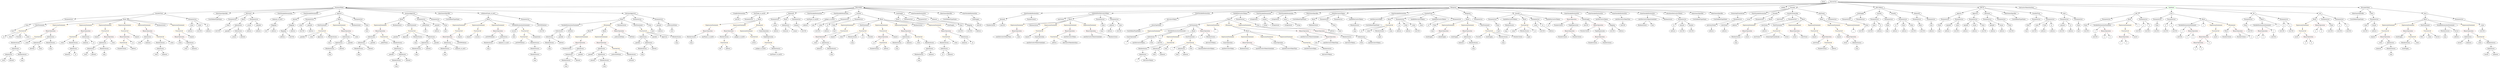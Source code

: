 strict digraph {
	graph [bb="0,0,25877,828"];
	node [label="\N"];
	Enter	[height=0.5,
		pos="18868,810",
		width=0.83628];
	StateVariableDeclaration_Unnamed_9	[color=black,
		height=0.5,
		label=StateVariableDeclaration,
		pos="10812,666",
		width=2.8184];
	VariableDeclaration_decimals	[color=black,
		height=0.5,
		label=decimals,
		pos="10526,594",
		width=1.1967];
	StateVariableDeclaration_Unnamed_9 -> VariableDeclaration_decimals	[pos="e,10562,603.93 10754,650.83 10701,637.83 10623,618.78 10573,606.64"];
	NumberLiteral_Unnamed_7	[color=black,
		height=0.5,
		label=NumberLiteral,
		pos="10812,594",
		width=1.765];
	StateVariableDeclaration_Unnamed_9 -> NumberLiteral_Unnamed_7	[pos="e,10812,612.1 10812,647.7 10812,640.41 10812,631.73 10812,623.54"];
	ContractDefinition_StandardToken	[color=black,
		height=0.5,
		label=StandardToken,
		pos="3570.6,738",
		width=1.8897];
	FunctionDefinition_transferFrom_1	[color=black,
		height=0.5,
		label=transferFrom,
		pos="1669.6,666",
		width=1.6402];
	ContractDefinition_StandardToken -> FunctionDefinition_transferFrom_1	[pos="e,1727.9,669.15 3503.5,734.53 3209.6,723.71 2037.3,680.54 1739,669.55"];
	InheritanceSpecifier_Unnamed_4	[color=black,
		height=0.5,
		label=InheritanceSpecifier,
		pos="2291.6,666",
		width=2.3333];
	ContractDefinition_StandardToken -> InheritanceSpecifier_Unnamed_4	[pos="e,2368.7,673.47 3503.7,734.28 3336.3,727.35 2886.4,707.85 2511.6,684 2468.3,681.24 2420.2,677.59 2380.1,674.39"];
	FunctionDefinition_allowance_1	[color=black,
		height=0.5,
		label=allowance,
		pos="2567.6,666",
		width=1.3076];
	ContractDefinition_StandardToken -> FunctionDefinition_allowance_1	[pos="e,2613.7,670.22 3505.6,732.46 3321.6,719.62 2799.6,683.19 2625.2,671.02"];
	StateVariableDeclaration_Unnamed_6	[color=black,
		height=0.5,
		label=StateVariableDeclaration,
		pos="2992.6,666",
		width=2.8184];
	ContractDefinition_StandardToken -> StateVariableDeclaration_Unnamed_6	[pos="e,3074.6,676.93 3509.6,729.61 3408.4,717.35 3205.2,692.74 3085.9,678.3"];
	StateVariableDeclaration_Unnamed_5	[color=black,
		height=0.5,
		label=StateVariableDeclaration,
		pos="3261.6,666",
		width=2.8184];
	ContractDefinition_StandardToken -> StateVariableDeclaration_Unnamed_5	[pos="e,3322.5,680.8 3520.3,725.6 3469.6,714.12 3391,696.31 3333.7,683.33"];
	FunctionDefinition_approve_1	[color=black,
		height=0.5,
		label=approve,
		pos="3570.6,666",
		width=1.1412];
	ContractDefinition_StandardToken -> FunctionDefinition_approve_1	[pos="e,3570.6,684.1 3570.6,719.7 3570.6,712.41 3570.6,703.73 3570.6,695.54"];
	FunctionDefinition_increaseApproval	[color=black,
		height=0.5,
		label=increaseApproval,
		pos="4257.6,666",
		width=2.0976];
	ContractDefinition_StandardToken -> FunctionDefinition_increaseApproval	[pos="e,4189.1,673.98 3633.4,730.6 3758.7,717.83 4039.7,689.2 4177.8,675.13"];
	InheritanceSpecifier_Unnamed_3	[color=black,
		height=0.5,
		label=InheritanceSpecifier,
		pos="4467.6,666",
		width=2.3333];
	ContractDefinition_StandardToken -> InheritanceSpecifier_Unnamed_3	[pos="e,4399.9,677.04 3637.3,733.92 3771.3,727.4 4082.3,710.6 4342.6,684 4357.6,682.47 4373.6,680.53 4388.9,678.52"];
	FunctionDefinition_withdrawFunds_re_ent3	[color=black,
		height=0.5,
		label=withdrawFunds_re_ent3,
		pos="5096.6,666",
		width=2.7907];
	ContractDefinition_StandardToken -> FunctionDefinition_withdrawFunds_re_ent3	[pos="e,5000.1,671.43 3637.2,733.95 3876.3,722.98 4693.6,685.49 4989,671.94"];
	FunctionDefinition_decreaseApproval	[color=black,
		height=0.5,
		label=decreaseApproval,
		pos="6597.6,666",
		width=2.1669];
	ContractDefinition_StandardToken -> FunctionDefinition_decreaseApproval	[pos="e,6520.2,668.79 3638.4,735.43 4035.7,726.24 6059.1,679.45 6508.9,669.05"];
	Parameter_who	[color=black,
		height=0.5,
		label=who,
		pos="20014,522",
		width=0.75];
	ElementaryTypeName_address_5	[color=black,
		height=0.5,
		label=address,
		pos="20020,450",
		width=1.0996];
	Parameter_who -> ElementaryTypeName_address_5	[pos="e,20018,468.1 20015,503.7 20016,496.41 20016,487.73 20017,479.54"];
	Identifier__owner_1	[color=black,
		height=0.5,
		label=_owner,
		pos="2459.6,378",
		width=1.0719];
	Block_Unnamed_18	[color=black,
		height=0.5,
		label=Block,
		pos="6530.6,594",
		width=0.90558];
	VariableDeclarationStatement_Unnamed_5	[color=black,
		height=0.5,
		label=VariableDeclarationStatement,
		pos="5992.6,522",
		width=3.3174];
	Block_Unnamed_18 -> VariableDeclarationStatement_Unnamed_5	[pos="e,6080.8,534.48 6499,588.88 6420.8,578.72 6216.1,552.08 6092.2,535.96"];
	IfStatement_Unnamed_2	[color=orange,
		height=0.5,
		label=IfStatement,
		pos="6355.6,522",
		width=1.4739];
	Block_Unnamed_18 -> IfStatement_Unnamed_2	[pos="e,6389,536.37 6504.8,582.67 6477.1,571.59 6432.6,553.79 6399.4,540.51"];
	BooleanLiteral_Unnamed_4	[color=black,
		height=0.5,
		label=BooleanLiteral,
		pos="6530.6,522",
		width=1.7788];
	Block_Unnamed_18 -> BooleanLiteral_Unnamed_4	[pos="e,6530.6,540.1 6530.6,575.7 6530.6,568.41 6530.6,559.73 6530.6,551.54"];
	EmitStatement_Unnamed_6	[color=black,
		height=0.5,
		label=EmitStatement,
		pos="6687.6,522",
		width=1.7788];
	Block_Unnamed_18 -> EmitStatement_Unnamed_6	[pos="e,6654.4,537.82 6555.5,581.91 6579.2,571.35 6615.3,555.22 6643.8,542.51"];
	ExpressionStatement_Unnamed_43	[color=orange,
		height=0.5,
		label=ExpressionStatement,
		pos="10670,522",
		width=2.458];
	BinaryOperation_Unnamed_47	[color=brown,
		height=0.5,
		label=BinaryOperation,
		pos="10670,450",
		width=1.9867];
	ExpressionStatement_Unnamed_43 -> BinaryOperation_Unnamed_47	[pos="e,10670,468.1 10670,503.7 10670,496.41 10670,487.73 10670,479.54"];
	MemberAccess_Unnamed_19	[color=black,
		height=0.5,
		label=MemberAccess,
		pos="166.6,306",
		width=1.9174];
	IndexAccess_Unnamed_18	[color=black,
		height=0.5,
		label=IndexAccess,
		pos="166.6,234",
		width=1.6402];
	MemberAccess_Unnamed_19 -> IndexAccess_Unnamed_18	[pos="e,166.6,252.1 166.6,287.7 166.6,280.41 166.6,271.73 166.6,263.54"];
	NumberLiteral_Unnamed_9	[color=black,
		height=0.5,
		label=NumberLiteral,
		pos="16556,306",
		width=1.765];
	IndexAccess_Unnamed_11	[color=black,
		height=0.5,
		label=IndexAccess,
		pos="984.6,234",
		width=1.6402];
	Identifier__from_1	[color=black,
		height=0.5,
		label=_from,
		pos="924.6,162",
		width=0.93331];
	IndexAccess_Unnamed_11 -> Identifier__from_1	[pos="e,937.89,178.51 970.38,216.41 962.84,207.62 953.45,196.66 945.14,186.96"];
	Identifier_allowed	[color=black,
		height=0.5,
		label=allowed,
		pos="1015.6,162",
		width=1.0858];
	IndexAccess_Unnamed_11 -> Identifier_allowed	[pos="e,1008,180.1 992.26,215.7 995.64,208.07 999.69,198.92 1003.5,190.4"];
	ParameterList_Unnamed_16	[color=black,
		height=0.5,
		label=ParameterList,
		pos="19444,594",
		width=1.7095];
	Parameter_value	[color=black,
		height=0.5,
		label=value,
		pos="19406,522",
		width=0.82242];
	ParameterList_Unnamed_16 -> Parameter_value	[pos="e,19414,539.31 19434,576.05 19430,568.03 19425,558.26 19420,549.3"];
	Parameter_to	[color=black,
		height=0.5,
		label=to,
		pos="19481,522",
		width=0.75];
	ParameterList_Unnamed_16 -> Parameter_to	[pos="e,19472,539.31 19453,576.05 19457,568.03 19462,558.26 19467,549.3"];
	Identifier_now	[color=black,
		height=0.5,
		label=now,
		pos="13635,306",
		width=0.75];
	IndexAccess_Unnamed_19	[color=black,
		height=0.5,
		label=IndexAccess,
		pos="93.599,162",
		width=1.6402];
	Identifier__from_5	[color=black,
		height=0.5,
		label=_from,
		pos="33.599,90",
		width=0.93331];
	IndexAccess_Unnamed_19 -> Identifier__from_5	[pos="e,46.894,106.51 79.38,144.41 71.845,135.62 62.453,124.66 54.14,114.96"];
	Identifier_allowed_2	[color=black,
		height=0.5,
		label=allowed,
		pos="124.6,90",
		width=1.0858];
	IndexAccess_Unnamed_19 -> Identifier_allowed_2	[pos="e,117.02,108.1 101.26,143.7 104.64,136.07 108.69,126.92 112.47,118.4"];
	Parameter_None	[color=black,
		height=0.5,
		label=None,
		pos="22318,522",
		width=0.85014];
	ElementaryTypeName_uint256_2	[color=black,
		height=0.5,
		label=uint256,
		pos="22301,450",
		width=1.0442];
	Parameter_None -> ElementaryTypeName_uint256_2	[pos="e,22305,468.1 22313,503.7 22312,496.32 22309,487.52 22307,479.25"];
	VariableDeclaration_spender	[color=black,
		height=0.5,
		label=spender,
		pos="20381,522",
		width=1.1135];
	ElementaryTypeName_address_23	[color=black,
		height=0.5,
		label=address,
		pos="20380,450",
		width=1.0996];
	VariableDeclaration_spender -> ElementaryTypeName_address_23	[pos="e,20380,468.1 20380,503.7 20380,496.41 20380,487.73 20380,479.54"];
	ElementaryTypeName_uint_4	[color=black,
		height=0.5,
		label=uint,
		pos="5977.6,378",
		width=0.75];
	BinaryOperation_Unnamed_36	[color=brown,
		height=0.5,
		label=BinaryOperation,
		pos="16629,378",
		width=1.9867];
	BinaryOperation_Unnamed_36 -> NumberLiteral_Unnamed_9	[pos="e,16573,323.71 16611,360.41 16602,351.76 16591,341 16581,331.42"];
	NumberLiteral_Unnamed_10	[color=black,
		height=0.5,
		label=NumberLiteral,
		pos="16701,306",
		width=1.765];
	BinaryOperation_Unnamed_36 -> NumberLiteral_Unnamed_10	[pos="e,16683,323.79 16646,360.05 16655,351.54 16666,341.07 16675,331.68"];
	ParameterList_Unnamed_22	[color=black,
		height=0.5,
		label=ParameterList,
		pos="8880.6,594",
		width=1.7095];
	Parameter__value	[color=black,
		height=0.5,
		label=_value,
		pos="8652.6,522",
		width=0.96103];
	ParameterList_Unnamed_22 -> Parameter__value	[pos="e,8679.5,533.81 8836,581.34 8798.5,571.26 8743.7,555.85 8696.6,540 8694.5,539.29 8692.4,538.55 8690.2,537.78"];
	Parameter__to	[color=black,
		height=0.5,
		label=_to,
		pos="8732.6,522",
		width=0.75];
	ParameterList_Unnamed_22 -> Parameter__to	[pos="e,8754.4,533.29 8849.2,578.15 8824.3,566.36 8789.5,549.92 8764.5,538.07"];
	ElementaryTypeName_uint256_6	[color=black,
		height=0.5,
		label=uint256,
		pos="23286,450",
		width=1.0442];
	BinaryOperation_Unnamed_2	[color=brown,
		height=0.5,
		label=BinaryOperation,
		pos="22804,378",
		width=1.9867];
	BinaryOperation_Unnamed_3	[color=brown,
		height=0.5,
		label=BinaryOperation,
		pos="22746,306",
		width=1.9867];
	BinaryOperation_Unnamed_2 -> BinaryOperation_Unnamed_3	[pos="e,22760,323.79 22790,360.05 22783,351.8 22774,341.7 22767,332.54"];
	Identifier_b_1	[color=black,
		height=0.5,
		label=b,
		pos="22863,306",
		width=0.75];
	BinaryOperation_Unnamed_2 -> Identifier_b_1	[pos="e,22850,321.89 22818,360.05 22825,351.22 22835,340.28 22843,330.63"];
	FunctionCall_Unnamed_32	[color=orange,
		height=0.5,
		label=FunctionCall,
		pos="4993.6,450",
		width=1.6125];
	Identifier_require_9	[color=black,
		height=0.5,
		label=require,
		pos="4899.6,378",
		width=1.0026];
	FunctionCall_Unnamed_32 -> Identifier_require_9	[pos="e,4918.9,393.39 4972.3,433.12 4959.1,423.32 4942.1,410.65 4927.8,400.02"];
	Identifier_success	[color=black,
		height=0.5,
		label=success,
		pos="4993.6,378",
		width=1.1135];
	FunctionCall_Unnamed_32 -> Identifier_success	[pos="e,4993.6,396.1 4993.6,431.7 4993.6,424.41 4993.6,415.73 4993.6,407.54"];
	VariableDeclaration_owner	[color=black,
		height=0.5,
		label=owner,
		pos="18128,594",
		width=0.93331];
	ElementaryTypeName_address	[color=black,
		height=0.5,
		label=address,
		pos="17999,522",
		width=1.0996];
	VariableDeclaration_owner -> ElementaryTypeName_address	[pos="e,18023,536.36 18105,580.49 18085,569.71 18056,554 18033,541.73"];
	ElementaryTypeName_uint256_41	[color=black,
		height=0.5,
		label=uint256,
		pos="17540,450",
		width=1.0442];
	Identifier_this	[color=black,
		height=0.5,
		label=this,
		pos="7562.6,234",
		width=0.75];
	ElementaryTypeName_uint256_15	[color=black,
		height=0.5,
		label=uint256,
		pos="19282,450",
		width=1.0442];
	FunctionDefinition_add	[color=black,
		height=0.5,
		label=add,
		pos="22113,666",
		width=0.75];
	ParameterList_Unnamed_7	[color=black,
		height=0.5,
		label=ParameterList,
		pos="21789,594",
		width=1.7095];
	FunctionDefinition_add -> ParameterList_Unnamed_7	[pos="e,21837,605.46 22087,659.45 22036,648.37 21919,623.25 21848,607.85"];
	Block_Unnamed_4	[color=black,
		height=0.5,
		label=Block,
		pos="22011,594",
		width=0.90558];
	FunctionDefinition_add -> Block_Unnamed_4	[pos="e,22030,608.6 22094,652.49 22079,642.07 22057,627.04 22040,614.96"];
	ParameterList_Unnamed_6	[color=black,
		height=0.5,
		label=ParameterList,
		pos="22170,594",
		width=1.7095];
	FunctionDefinition_add -> ParameterList_Unnamed_6	[pos="e,22156,611.63 22125,649.81 22132,641.19 22141,630.18 22149,620.29"];
	Identifier_msg_7	[color=black,
		height=0.5,
		label=msg,
		pos="24813,162",
		width=0.75];
	ElementaryTypeName_uint256_10	[color=black,
		height=0.5,
		label=uint256,
		pos="24134,450",
		width=1.0442];
	ElementaryTypeName_uint256_32	[color=black,
		height=0.5,
		label=uint256,
		pos="2094.6,450",
		width=1.0442];
	Identifier_msg_2	[color=black,
		height=0.5,
		label=msg,
		pos="7265.6,306",
		width=0.75];
	ParameterList_Unnamed_58	[color=black,
		height=0.5,
		label=ParameterList,
		pos="15514,594",
		width=1.7095];
	Parameter_None_21	[color=black,
		height=0.5,
		label=None,
		pos="15563,522",
		width=0.85014];
	ParameterList_Unnamed_58 -> Parameter_None_21	[pos="e,15552,538.83 15525,576.05 15531,567.65 15539,557.32 15545,548.02"];
	NumberLiteral_Unnamed_12	[color=black,
		height=0.5,
		label=NumberLiteral,
		pos="16249,378",
		width=1.765];
	ExpressionStatement_Unnamed_1	[color=orange,
		height=0.5,
		label=ExpressionStatement,
		pos="23845,522",
		width=2.458];
	FunctionCall_Unnamed_1	[color=orange,
		height=0.5,
		label=FunctionCall,
		pos="23845,450",
		width=1.6125];
	ExpressionStatement_Unnamed_1 -> FunctionCall_Unnamed_1	[pos="e,23845,468.1 23845,503.7 23845,496.41 23845,487.73 23845,479.54"];
	Identifier_from_4	[color=black,
		height=0.5,
		label=from,
		pos="12229,162",
		width=0.7947];
	Block_Unnamed_23	[color=black,
		height=0.5,
		label=Block,
		pos="12949,450",
		width=0.90558];
	ExpressionStatement_Unnamed_36	[color=orange,
		height=0.5,
		label=ExpressionStatement,
		pos="12754,378",
		width=2.458];
	Block_Unnamed_23 -> ExpressionStatement_Unnamed_36	[pos="e,12796,394.24 12922,439.41 12892,428.81 12844,411.47 12807,398.08"];
	ExpressionStatement_Unnamed_34	[color=orange,
		height=0.5,
		label=ExpressionStatement,
		pos="12949,378",
		width=2.458];
	Block_Unnamed_23 -> ExpressionStatement_Unnamed_34	[pos="e,12949,396.1 12949,431.7 12949,424.41 12949,415.73 12949,407.54"];
	ExpressionStatement_Unnamed_35	[color=orange,
		height=0.5,
		label=ExpressionStatement,
		pos="13144,378",
		width=2.458];
	Block_Unnamed_23 -> ExpressionStatement_Unnamed_35	[pos="e,13101,394.24 12975,439.41 13005,428.81 13053,411.47 13090,398.08"];
	ExpressionStatement_Unnamed_33	[color=orange,
		height=0.5,
		label=ExpressionStatement,
		pos="13339,378",
		width=2.458];
	Block_Unnamed_23 -> ExpressionStatement_Unnamed_33	[pos="e,13274,390.61 12980,443.45 13040,432.56 13176,408.1 13263,392.64"];
	ElementaryTypeName_bool_14	[color=black,
		height=0.5,
		label=bool,
		pos="15564,450",
		width=0.76697];
	Identifier__value_1	[color=black,
		height=0.5,
		label=_value,
		pos="9665.6,306",
		width=0.96103];
	Mapping_Unnamed	[color=black,
		height=0.5,
		label=Mapping,
		pos="10189,522",
		width=1.2105];
	ElementaryTypeName_uint256_20	[color=black,
		height=0.5,
		label=uint256,
		pos="10189,450",
		width=1.0442];
	Mapping_Unnamed -> ElementaryTypeName_uint256_20	[pos="e,10189,468.1 10189,503.7 10189,496.41 10189,487.73 10189,479.54"];
	ElementaryTypeName_address_9	[color=black,
		height=0.5,
		label=address,
		pos="10284,450",
		width=1.0996];
	Mapping_Unnamed -> ElementaryTypeName_address_9	[pos="e,10263,465.92 10209,505.81 10222,496.11 10240,483.39 10254,472.64"];
	ParameterList_Unnamed_36	[color=black,
		height=0.5,
		label=ParameterList,
		pos="749.6,594",
		width=1.7095];
	FunctionDefinition_transferFrom_1 -> ParameterList_Unnamed_36	[pos="e,808.74,599.5 1612.7,660.67 1452.3,648.47 996.26,613.77 820.18,600.37"];
	Block_Unnamed_13	[color=black,
		height=0.5,
		label=Block,
		pos="1331.6,594",
		width=0.90558];
	FunctionDefinition_transferFrom_1 -> Block_Unnamed_13	[pos="e,1362,601.3 1621.9,655.12 1555.4,641.35 1436,616.63 1373.1,603.59"];
	ParameterList_Unnamed_35	[color=black,
		height=0.5,
		label=ParameterList,
		pos="2025.6,594",
		width=1.7095];
	FunctionDefinition_transferFrom_1 -> ParameterList_Unnamed_35	[pos="e,1975.4,604.87 1718.4,655.41 1782.3,642.84 1894.5,620.77 1964.2,607.07"];
	Identifier_msg_23	[color=black,
		height=0.5,
		label=msg,
		pos="6372.6,18",
		width=0.75];
	Identifier_a_5	[color=black,
		height=0.5,
		label=a,
		pos="23965,450",
		width=0.75];
	NumberLiteral_Unnamed_4	[color=black,
		height=0.5,
		label=NumberLiteral,
		pos="1317.6,234",
		width=1.765];
	Identifier__value_8	[color=black,
		height=0.5,
		label=_value,
		pos="1950.6,306",
		width=0.96103];
	ExpressionStatement_Unnamed_38	[color=orange,
		height=0.5,
		label=ExpressionStatement,
		pos="12184,378",
		width=2.458];
	FunctionCall_Unnamed_39	[color=orange,
		height=0.5,
		label=FunctionCall,
		pos="12155,306",
		width=1.6125];
	ExpressionStatement_Unnamed_38 -> FunctionCall_Unnamed_39	[pos="e,12162,324.1 12176,359.7 12173,352.15 12170,343.12 12166,334.68"];
	Identifier_i_2	[color=black,
		height=0.5,
		label=i,
		pos="11784,90",
		width=0.75];
	MemberAccess_Unnamed_23	[color=black,
		height=0.5,
		label=MemberAccess,
		pos="4640.6,234",
		width=1.9174];
	Identifier_msg_14	[color=black,
		height=0.5,
		label=msg,
		pos="4640.6,162",
		width=0.75];
	MemberAccess_Unnamed_23 -> Identifier_msg_14	[pos="e,4640.6,180.1 4640.6,215.7 4640.6,208.41 4640.6,199.73 4640.6,191.54"];
	FunctionDefinition_scheduleNewDerivativeToken	[color=black,
		height=0.5,
		label=scheduleNewDerivativeToken,
		pos="11515,666",
		width=3.359];
	ModifierInvocation_onlyOwner_1	[color=black,
		height=0.5,
		label=onlyOwner,
		pos="11105,594",
		width=1.4323];
	FunctionDefinition_scheduleNewDerivativeToken -> ModifierInvocation_onlyOwner_1	[pos="e,11143,606.52 11422,654.15 11351,645.1 11251,630.69 11165,612 11161,611.22 11157,610.35 11154,609.42"];
	Block_Unnamed_26	[color=black,
		height=0.5,
		label=Block,
		pos="11207,594",
		width=0.90558];
	FunctionDefinition_scheduleNewDerivativeToken -> Block_Unnamed_26	[pos="e,11236,601.73 11450,650.41 11389,636.52 11299,616.02 11247,604.25"];
	ParameterList_Unnamed_54	[color=black,
		height=0.5,
		label=ParameterList,
		pos="11515,594",
		width=1.7095];
	FunctionDefinition_scheduleNewDerivativeToken -> ParameterList_Unnamed_54	[pos="e,11515,612.1 11515,647.7 11515,640.41 11515,631.73 11515,623.54"];
	ParameterList_Unnamed_53	[color=black,
		height=0.5,
		label=ParameterList,
		pos="11656,594",
		width=1.7095];
	FunctionDefinition_scheduleNewDerivativeToken -> ParameterList_Unnamed_53	[pos="e,11625,609.96 11548,648.23 11568,638.27 11594,625.57 11615,615.07"];
	FunctionCall_Unnamed_9	[color=orange,
		height=0.5,
		label=FunctionCall,
		pos="7605.6,306",
		width=1.6125];
	FunctionCall_Unnamed_9 -> Identifier_this	[pos="e,7572.3,250.83 7595.2,288.05 7590.1,279.82 7583.9,269.76 7578.3,260.61"];
	ElementaryTypeName_address_11	[color=black,
		height=0.5,
		label=address,
		pos="7647.6,234",
		width=1.0996];
	FunctionCall_Unnamed_9 -> ElementaryTypeName_address_11	[pos="e,7637.5,251.79 7615.8,288.05 7620.6,280.06 7626.4,270.33 7631.8,261.4"];
	VariableDeclaration_to	[color=black,
		height=0.5,
		label=to,
		pos="19649,522",
		width=0.75];
	ElementaryTypeName_address_8	[color=black,
		height=0.5,
		label=address,
		pos="19640,450",
		width=1.0996];
	VariableDeclaration_to -> ElementaryTypeName_address_8	[pos="e,19642,468.1 19646,503.7 19645,496.32 19644,487.52 19643,479.25"];
	ParameterList_Unnamed_3	[color=black,
		height=0.5,
		label=ParameterList,
		pos="23264,594",
		width=1.7095];
	Parameter_None_1	[color=black,
		height=0.5,
		label=None,
		pos="23236,522",
		width=0.85014];
	ParameterList_Unnamed_3 -> Parameter_None_1	[pos="e,23242,539.62 23257,575.7 23254,568.04 23250,558.85 23247,550.3"];
	Mapping_Unnamed_2	[color=black,
		height=0.5,
		label=Mapping,
		pos="2992.6,450",
		width=1.2105];
	ElementaryTypeName_address_25	[color=black,
		height=0.5,
		label=address,
		pos="2917.6,378",
		width=1.0996];
	Mapping_Unnamed_2 -> ElementaryTypeName_address_25	[pos="e,2934.3,394.58 2975.6,433.12 2965.8,424.01 2953.4,412.42 2942.6,402.3"];
	ElementaryTypeName_uint256_31	[color=black,
		height=0.5,
		label=uint256,
		pos="3012.6,378",
		width=1.0442];
	Mapping_Unnamed_2 -> ElementaryTypeName_uint256_31	[pos="e,3007.7,396.1 2997.5,431.7 2999.7,424.24 3002.2,415.32 3004.6,406.97"];
	EmitStatement_Unnamed_3	[color=black,
		height=0.5,
		label=EmitStatement,
		pos="431.6,522",
		width=1.7788];
	FunctionCall_Unnamed_27	[color=orange,
		height=0.5,
		label=FunctionCall,
		pos="224.6,450",
		width=1.6125];
	EmitStatement_Unnamed_3 -> FunctionCall_Unnamed_27	[pos="e,262.64,463.86 391.69,507.5 357.94,496.09 309.46,479.7 273.4,467.5"];
	Identifier__to	[color=black,
		height=0.5,
		label=_to,
		pos="9192.6,306",
		width=0.75];
	Parameter_None_2	[color=black,
		height=0.5,
		label=None,
		pos="24143,522",
		width=0.85014];
	Parameter_None_2 -> ElementaryTypeName_uint256_10	[pos="e,24136,468.1 24140,503.7 24139,496.32 24138,487.52 24137,479.25"];
	Identifier__value_3	[color=black,
		height=0.5,
		label=_value,
		pos="8840.6,378",
		width=0.96103];
	Identifier__from_3	[color=black,
		height=0.5,
		label=_from,
		pos="1694.6,162",
		width=0.93331];
	ElementaryTypeName_address_14	[color=black,
		height=0.5,
		label=address,
		pos="8175.6,450",
		width=1.0996];
	ElementaryTypeName_uint256_30	[color=black,
		height=0.5,
		label=uint256,
		pos="20572,450",
		width=1.0442];
	Identifier_allowed_10	[color=black,
		height=0.5,
		label=allowed,
		pos="6246.6,90",
		width=1.0858];
	UserDefinedTypeName_Unnamed_3	[color=black,
		height=0.5,
		label=UserDefinedTypeName,
		pos="4681.6,594",
		width=2.7214];
	ParameterList_Unnamed_23	[color=black,
		height=0.5,
		label=ParameterList,
		pos="9021.6,594",
		width=1.7095];
	Parameter_None_8	[color=black,
		height=0.5,
		label=None,
		pos="8808.6,522",
		width=0.85014];
	ParameterList_Unnamed_23 -> Parameter_None_8	[pos="e,8832.5,533.66 8977.8,580.96 8942.6,570.94 8892,555.82 8848.6,540 8846.8,539.34 8845,538.65 8843.1,537.93"];
	BooleanLiteral_Unnamed_10	[color=black,
		height=0.5,
		label=BooleanLiteral,
		pos="10841,522",
		width=1.7788];
	ElementaryTypeName_uint256_1	[color=black,
		height=0.5,
		label=uint256,
		pos="22394,450",
		width=1.0442];
	NumberLiteral_Unnamed_6	[color=black,
		height=0.5,
		label=NumberLiteral,
		pos="10407,522",
		width=1.765];
	VariableDeclaration_decimals -> NumberLiteral_Unnamed_6	[pos="e,10433,538.78 10501,578.67 10485,568.83 10462,555.61 10443,544.52"];
	ElementaryTypeName_uint256_37	[color=black,
		height=0.5,
		label=uint256,
		pos="10526,522",
		width=1.0442];
	VariableDeclaration_decimals -> ElementaryTypeName_uint256_37	[pos="e,10526,540.1 10526,575.7 10526,568.41 10526,559.73 10526,551.54"];
	MemberAccess_Unnamed_6	[color=black,
		height=0.5,
		label=MemberAccess,
		pos="9440.6,306",
		width=1.9174];
	Identifier_msg_4	[color=black,
		height=0.5,
		label=msg,
		pos="9440.6,234",
		width=0.75];
	MemberAccess_Unnamed_6 -> Identifier_msg_4	[pos="e,9440.6,252.1 9440.6,287.7 9440.6,280.41 9440.6,271.73 9440.6,263.54"];
	Identifier__spender_5	[color=black,
		height=0.5,
		label=_spender,
		pos="4132.6,378",
		width=1.2521];
	Identifier_from_2	[color=black,
		height=0.5,
		label=from,
		pos="11970,162",
		width=0.7947];
	Parameter_spender	[color=black,
		height=0.5,
		label=spender,
		pos="20660,522",
		width=1.1135];
	ElementaryTypeName_address_18	[color=black,
		height=0.5,
		label=address,
		pos="20667,450",
		width=1.0996];
	Parameter_spender -> ElementaryTypeName_address_18	[pos="e,20665,468.1 20661,503.7 20662,496.41 20663,487.73 20664,479.54"];
	BinaryOperation_Unnamed_20	[color=brown,
		height=0.5,
		label=BinaryOperation,
		pos="25545,450",
		width=1.9867];
	IndexAccess_Unnamed_7	[color=black,
		height=0.5,
		label=IndexAccess,
		pos="25541,378",
		width=1.6402];
	BinaryOperation_Unnamed_20 -> IndexAccess_Unnamed_7	[pos="e,25542,396.1 25544,431.7 25543,424.41 25543,415.73 25542,407.54"];
	FunctionCall_Unnamed_17	[color=orange,
		height=0.5,
		label=FunctionCall,
		pos="25676,378",
		width=1.6125];
	BinaryOperation_Unnamed_20 -> FunctionCall_Unnamed_17	[pos="e,25647,394.18 25574,433.29 25593,423.34 25617,410.35 25637,399.58"];
	IndexAccess_Unnamed_8	[color=black,
		height=0.5,
		label=IndexAccess,
		pos="25788,234",
		width=1.6402];
	Identifier_burner_1	[color=black,
		height=0.5,
		label=burner,
		pos="25740,162",
		width=0.96103];
	IndexAccess_Unnamed_8 -> Identifier_burner_1	[pos="e,25751,179.31 25776,216.05 25770,207.85 25763,197.83 25757,188.71"];
	Identifier_balances_8	[color=black,
		height=0.5,
		label=balances,
		pos="25835,162",
		width=1.1828];
	IndexAccess_Unnamed_8 -> Identifier_balances_8	[pos="e,25823,179.79 25799,216.05 25804,207.97 25811,198.12 25817,189.11"];
	Parameter_value_1	[color=black,
		height=0.5,
		label=value,
		pos="21049,522",
		width=0.82242];
	ElementaryTypeName_uint256_28	[color=black,
		height=0.5,
		label=uint256,
		pos="21027,450",
		width=1.0442];
	Parameter_value_1 -> ElementaryTypeName_uint256_28	[pos="e,21032,468.28 21043,504.05 21041,496.6 21038,487.64 21035,479.22"];
	Identifier_require_10	[color=black,
		height=0.5,
		label=require,
		pos="10768,378",
		width=1.0026];
	Identifier_nextDerivativeToken	[color=black,
		height=0.5,
		label=nextDerivativeToken,
		pos="13592,234",
		width=2.4164];
	VariableDeclarationStatement_Unnamed_2	[color=black,
		height=0.5,
		label=VariableDeclarationStatement,
		pos="21739,522",
		width=3.3174];
	VariableDeclaration_c_2	[color=black,
		height=0.5,
		label=c,
		pos="21663,450",
		width=0.75];
	VariableDeclarationStatement_Unnamed_2 -> VariableDeclaration_c_2	[pos="e,21678,464.97 21720,504.05 21710,494.6 21697,482.74 21686,472.62"];
	BinaryOperation_Unnamed_7	[color=brown,
		height=0.5,
		label=BinaryOperation,
		pos="21780,450",
		width=1.9867];
	VariableDeclarationStatement_Unnamed_2 -> BinaryOperation_Unnamed_7	[pos="e,21770,468.1 21749,503.7 21753,495.9 21759,486.51 21764,477.83"];
	MemberAccess_Unnamed_14	[color=black,
		height=0.5,
		label=MemberAccess,
		pos="24970,306",
		width=1.9174];
	Identifier_totalSupply__2	[color=black,
		height=0.5,
		label=totalSupply_,
		pos="24970,234",
		width=1.6125];
	MemberAccess_Unnamed_14 -> Identifier_totalSupply__2	[pos="e,24970,252.1 24970,287.7 24970,280.41 24970,271.73 24970,263.54"];
	Block_Unnamed_8	[color=black,
		height=0.5,
		label=Block,
		pos="9460.6,594",
		width=0.90558];
	Identifier_totalSupply_	[color=black,
		height=0.5,
		label=totalSupply_,
		pos="9989.6,522",
		width=1.6125];
	Block_Unnamed_8 -> Identifier_totalSupply_	[pos="e,9947.4,534.66 9484.9,581.49 9490.3,579.34 9496.1,577.35 9501.6,576 9683.6,531.6 9736.8,570.82 9921.6,540 9926.5,539.19 9931.5,\
538.21 9936.5,537.14"];
	ExpressionStatement_Unnamed_12	[color=orange,
		height=0.5,
		label=ExpressionStatement,
		pos="8945.6,522",
		width=2.458];
	FunctionCall_Unnamed_12	[color=orange,
		height=0.5,
		label=FunctionCall,
		pos="8916.6,450",
		width=1.6125];
	ExpressionStatement_Unnamed_12 -> FunctionCall_Unnamed_12	[pos="e,8923.7,468.1 8938.4,503.7 8935.3,496.15 8931.6,487.12 8928.1,478.68"];
	ElementaryTypeName_uint256_43	[color=black,
		height=0.5,
		label=uint256,
		pos="12041,306",
		width=1.0442];
	UsingForDeclaration_Unnamed	[color=black,
		height=0.5,
		label=UsingForDeclaration,
		pos="7664.6,666",
		width=2.4303];
	ElementaryTypeName_uint256_19	[color=black,
		height=0.5,
		label=uint256,
		pos="7644.6,594",
		width=1.0442];
	UsingForDeclaration_Unnamed -> ElementaryTypeName_uint256_19	[pos="e,7649.5,612.1 7659.7,647.7 7657.5,640.24 7655,631.32 7652.6,622.97"];
	Identifier_balances_12	[color=black,
		height=0.5,
		label=balances,
		pos="920.6,306",
		width=1.1828];
	ElementaryTypeName_uint	[color=black,
		height=0.5,
		label=uint,
		pos="8572.6,522",
		width=0.75];
	BinaryOperation_Unnamed_40	[color=brown,
		height=0.5,
		label=BinaryOperation,
		pos="15242,450",
		width=1.9867];
	Identifier_totalSupply__4	[color=black,
		height=0.5,
		label=totalSupply_,
		pos="15107,378",
		width=1.6125];
	BinaryOperation_Unnamed_40 -> Identifier_totalSupply__4	[pos="e,15135,393.94 15211,433.29 15192,423.22 15166,410.05 15146,399.21"];
	IndexAccess_Unnamed_40	[color=black,
		height=0.5,
		label=IndexAccess,
		pos="15242,378",
		width=1.6402];
	BinaryOperation_Unnamed_40 -> IndexAccess_Unnamed_40	[pos="e,15242,396.1 15242,431.7 15242,424.41 15242,415.73 15242,407.54"];
	IndexAccess_Unnamed_21	[color=black,
		height=0.5,
		label=IndexAccess,
		pos="3522.6,306",
		width=1.6402];
	MemberAccess_Unnamed_21	[color=black,
		height=0.5,
		label=MemberAccess,
		pos="3425.6,234",
		width=1.9174];
	IndexAccess_Unnamed_21 -> MemberAccess_Unnamed_21	[pos="e,3448.2,251.31 3500.6,289.12 3487.7,279.85 3471.3,268.01 3457.1,257.76"];
	Identifier_allowed_3	[color=black,
		height=0.5,
		label=allowed,
		pos="3551.6,234",
		width=1.0858];
	IndexAccess_Unnamed_21 -> Identifier_allowed_3	[pos="e,3544.5,252.1 3529.8,287.7 3532.9,280.15 3536.6,271.12 3540.1,262.68"];
	ElementaryTypeName_uint256_17	[color=black,
		height=0.5,
		label=uint256,
		pos="19375,450",
		width=1.0442];
	Parameter_value -> ElementaryTypeName_uint256_17	[pos="e,19382,467.96 19398,504.41 19395,496.59 19391,487.06 19387,478.23"];
	ModifierInvocation_handleDerivativeTokens_3	[color=black,
		height=0.5,
		label=handleDerivativeTokens,
		pos="15693,594",
		width=2.763];
	MemberAccess_Unnamed_48	[color=black,
		height=0.5,
		label=MemberAccess,
		pos="15688,522",
		width=1.9174];
	ModifierInvocation_handleDerivativeTokens_3 -> MemberAccess_Unnamed_48	[pos="e,15689,540.1 15691,575.7 15691,568.41 15690,559.73 15690,551.54"];
	VariableDeclarationStatement_Unnamed	[color=black,
		height=0.5,
		label=VariableDeclarationStatement,
		pos="22630,522",
		width=3.3174];
	VariableDeclaration_c	[color=black,
		height=0.5,
		label=c,
		pos="22570,450",
		width=0.75];
	VariableDeclarationStatement_Unnamed -> VariableDeclaration_c	[pos="e,22583,466.2 22615,503.7 22607,494.98 22598,484.28 22590,474.81"];
	BinaryOperation_Unnamed_1	[color=brown,
		height=0.5,
		label=BinaryOperation,
		pos="22687,450",
		width=1.9867];
	VariableDeclarationStatement_Unnamed -> BinaryOperation_Unnamed_1	[pos="e,22673,468.1 22644,503.7 22650,495.64 22658,485.89 22665,476.98"];
	Block_Unnamed_6	[color=black,
		height=0.5,
		label=Block,
		pos="18909,594",
		width=0.90558];
	ExpressionStatement_Unnamed_4	[color=orange,
		height=0.5,
		label=ExpressionStatement,
		pos="18996,522",
		width=2.458];
	Block_Unnamed_6 -> ExpressionStatement_Unnamed_4	[pos="e,18975,539.95 18927,578.5 18938,569.39 18953,557.41 18966,546.92"];
	ExpressionStatement_Unnamed_5	[color=orange,
		height=0.5,
		label=ExpressionStatement,
		pos="19191,522",
		width=2.458];
	Block_Unnamed_6 -> ExpressionStatement_Unnamed_5	[pos="e,19124,534.31 18933,581.86 18939,579.74 18944,577.66 18950,576 19003,559.1 19065,545.58 19113,536.43"];
	MemberAccess_Unnamed_9	[color=black,
		height=0.5,
		label=MemberAccess,
		pos="9943.6,306",
		width=1.9174];
	IndexAccess_Unnamed_4	[color=black,
		height=0.5,
		label=IndexAccess,
		pos="9943.6,234",
		width=1.6402];
	MemberAccess_Unnamed_9 -> IndexAccess_Unnamed_4	[pos="e,9943.6,252.1 9943.6,287.7 9943.6,280.41 9943.6,271.73 9943.6,263.54"];
	NumberLiteral_Unnamed_5	[color=black,
		height=0.5,
		label=NumberLiteral,
		pos="5938.6,234",
		width=1.765];
	IndexAccess_Unnamed_42	[color=black,
		height=0.5,
		label=IndexAccess,
		pos="11844,162",
		width=1.6402];
	IndexAccess_Unnamed_42 -> Identifier_i_2	[pos="e,11796,106.04 11829,144.41 11822,135.5 11812,124.35 11804,114.56"];
	Identifier_derivativeTokens_2	[color=black,
		height=0.5,
		label=derivativeTokens,
		pos="11903,90",
		width=2.056];
	IndexAccess_Unnamed_42 -> Identifier_derivativeTokens_2	[pos="e,11888,107.79 11858,144.05 11865,135.8 11873,125.7 11881,116.54"];
	Identifier_msg_25	[color=black,
		height=0.5,
		label=msg,
		pos="6740.6,162",
		width=0.75];
	ParameterList_Unnamed_45	[color=black,
		height=0.5,
		label=ParameterList,
		pos="6693.6,594",
		width=1.7095];
	Parameter_None_16	[color=black,
		height=0.5,
		label=None,
		pos="6820.6,522",
		width=0.85014];
	ParameterList_Unnamed_45 -> Parameter_None_16	[pos="e,6798.7,535.08 6721.5,577.64 6741.3,566.69 6768.1,551.95 6788.8,540.54"];
	ParameterList_Unnamed_49	[color=black,
		height=0.5,
		label=ParameterList,
		pos="17445,594",
		width=1.7095];
	VariableDeclaration_to_1	[color=black,
		height=0.5,
		label=to,
		pos="17356,522",
		width=0.75];
	ParameterList_Unnamed_49 -> VariableDeclaration_to_1	[pos="e,17373,536.33 17424,576.76 17411,566.79 17395,553.93 17381,543.28"];
	VariableDeclaration_amount	[color=black,
		height=0.5,
		label=amount,
		pos="17445,522",
		width=1.0581];
	ParameterList_Unnamed_49 -> VariableDeclaration_amount	[pos="e,17445,540.1 17445,575.7 17445,568.41 17445,559.73 17445,551.54"];
	VariableDeclaration_number	[color=black,
		height=0.5,
		label=number,
		pos="17540,522",
		width=1.0719];
	ParameterList_Unnamed_49 -> VariableDeclaration_number	[pos="e,17520,537.72 17467,576.76 17480,567.09 17497,554.7 17511,544.25"];
	Identifier_balances	[color=black,
		height=0.5,
		label=balances,
		pos="8616.6,234",
		width=1.1828];
	Identifier__from_8	[color=black,
		height=0.5,
		label=_from,
		pos="14775,522",
		width=0.93331];
	Identifier_totalSupply__1	[color=black,
		height=0.5,
		label=totalSupply_,
		pos="24842,378",
		width=1.6125];
	Identifier_i_3	[color=black,
		height=0.5,
		label=i,
		pos="12170,234",
		width=0.75];
	VariableDeclaration_lastPlayer_re_ent30	[color=black,
		height=0.5,
		label=lastPlayer_re_ent30,
		pos="8549.6,594",
		width=2.3055];
	ElementaryTypeName_address_10	[color=black,
		height=0.5,
		label=address,
		pos="8487.6,522",
		width=1.0996];
	VariableDeclaration_lastPlayer_re_ent30 -> ElementaryTypeName_address_10	[pos="e,8501.6,538.83 8534.6,576.05 8527,567.47 8517.6,556.89 8509.2,547.44"];
	IndexAccess_Unnamed_31	[color=black,
		height=0.5,
		label=IndexAccess,
		pos="4439.6,306",
		width=1.6402];
	MemberAccess_Unnamed_32	[color=black,
		height=0.5,
		label=MemberAccess,
		pos="4360.6,234",
		width=1.9174];
	IndexAccess_Unnamed_31 -> MemberAccess_Unnamed_32	[pos="e,4379.4,251.63 4421.3,288.76 4411.3,279.97 4398.9,268.93 4387.8,259.14"];
	Identifier_allowed_7	[color=black,
		height=0.5,
		label=allowed,
		pos="4486.6,234",
		width=1.0858];
	IndexAccess_Unnamed_31 -> Identifier_allowed_7	[pos="e,4475.7,251.31 4451,288.05 4456.5,279.85 4463.2,269.83 4469.3,260.71"];
	VariableDeclaration_balances_re_ent3	[color=black,
		height=0.5,
		label=balances_re_ent3,
		pos="2918.6,594",
		width=2.0838];
	Mapping_Unnamed_3	[color=black,
		height=0.5,
		label=Mapping,
		pos="2891.6,522",
		width=1.2105];
	VariableDeclaration_balances_re_ent3 -> Mapping_Unnamed_3	[pos="e,2898.2,540.1 2911.9,575.7 2909,568.15 2905.5,559.12 2902.3,550.68"];
	NumberLiteral_Unnamed_1	[color=black,
		height=0.5,
		label=NumberLiteral,
		pos="23040,378",
		width=1.765];
	VariableDeclaration_nextDerivativeToken	[color=black,
		height=0.5,
		label=nextDerivativeToken,
		pos="14324,594",
		width=2.4164];
	UserDefinedTypeName_Unnamed_9	[color=black,
		height=0.5,
		label=UserDefinedTypeName,
		pos="14241,522",
		width=2.7214];
	VariableDeclaration_nextDerivativeToken -> UserDefinedTypeName_Unnamed_9	[pos="e,14261,540.03 14304,576.05 14293,567.43 14281,556.8 14269,547.32"];
	Identifier__to_2	[color=black,
		height=0.5,
		label=_to,
		pos="9926.6,162",
		width=0.75];
	Identifier_burner	[color=black,
		height=0.5,
		label=burner,
		pos="25456,306",
		width=0.96103];
	IndexAccess_Unnamed_7 -> Identifier_burner	[pos="e,25473,321.72 25521,360.76 25509,351.27 25495,339.17 25482,328.85"];
	Identifier_balances_7	[color=black,
		height=0.5,
		label=balances,
		pos="25551,306",
		width=1.1828];
	IndexAccess_Unnamed_7 -> Identifier_balances_7	[pos="e,25548,324.1 25543,359.7 25544,352.32 25545,343.52 25547,335.25"];
	VariableDeclaration_jackpot_re_ent30	[color=black,
		height=0.5,
		label=jackpot_re_ent30,
		pos="8725.6,594",
		width=2.0838];
	VariableDeclaration_jackpot_re_ent30 -> ElementaryTypeName_uint	[pos="e,8594.3,533.3 8691.2,577.6 8667.9,567.1 8636.3,552.83 8608.6,540 8607.3,539.4 8606,538.78 8604.6,538.15"];
	ArrayTypeName_Unnamed	[color=black,
		height=0.5,
		label=ArrayTypeName,
		pos="12079,522",
		width=2.0145];
	UserDefinedTypeName_Unnamed_8	[color=black,
		height=0.5,
		label=UserDefinedTypeName,
		pos="11854,450",
		width=2.7214];
	ArrayTypeName_Unnamed -> UserDefinedTypeName_Unnamed_8	[pos="e,11902,466.08 12035,507.34 12000,496.55 11951,481.38 11913,469.5"];
	Identifier_allowed_4	[color=black,
		height=0.5,
		label=allowed,
		pos="2555.6,378",
		width=1.0858];
	MemberAccess_Unnamed_10	[color=black,
		height=0.5,
		label=MemberAccess,
		pos="8962.6,378",
		width=1.9174];
	Identifier_msg_6	[color=black,
		height=0.5,
		label=msg,
		pos="8962.6,306",
		width=0.75];
	MemberAccess_Unnamed_10 -> Identifier_msg_6	[pos="e,8962.6,324.1 8962.6,359.7 8962.6,352.41 8962.6,343.73 8962.6,335.54"];
	ParameterList_Unnamed_41	[color=black,
		height=0.5,
		label=ParameterList,
		pos="2399.6,594",
		width=1.7095];
	Parameter_None_14	[color=black,
		height=0.5,
		label=None,
		pos="2342.6,522",
		width=0.85014];
	ParameterList_Unnamed_41 -> Parameter_None_14	[pos="e,2355.5,538.83 2385.8,576.05 2378.9,567.56 2370.4,557.11 2362.7,547.73"];
	BinaryOperation_Unnamed_30	[color=brown,
		height=0.5,
		label=BinaryOperation,
		pos="5194.6,450",
		width=1.9867];
	Identifier__weiToWithdraw_2	[color=black,
		height=0.5,
		label=_weiToWithdraw,
		pos="5127.6,378",
		width=2.0976];
	BinaryOperation_Unnamed_30 -> Identifier__weiToWithdraw_2	[pos="e,5143.7,395.79 5178.4,432.05 5170.3,423.63 5160.4,413.28 5151.5,403.97"];
	IndexAccess_Unnamed_23	[color=black,
		height=0.5,
		label=IndexAccess,
		pos="5280.6,378",
		width=1.6402];
	BinaryOperation_Unnamed_30 -> IndexAccess_Unnamed_23	[pos="e,5260.7,395.23 5215,432.41 5226,423.45 5239.7,412.25 5251.8,402.42"];
	FunctionCall_Unnamed_42	[color=orange,
		height=0.5,
		label=FunctionCall,
		pos="11042,378",
		width=1.6125];
	Identifier__address	[color=black,
		height=0.5,
		label=_address,
		pos="11042,306",
		width=1.2382];
	FunctionCall_Unnamed_42 -> Identifier__address	[pos="e,11042,324.1 11042,359.7 11042,352.41 11042,343.73 11042,335.54"];
	Identifier_DerivativeTokenInterface	[color=black,
		height=0.5,
		label=DerivativeTokenInterface,
		pos="11209,306",
		width=2.8877];
	FunctionCall_Unnamed_42 -> Identifier_DerivativeTokenInterface	[pos="e,11170,323.18 11075,363 11099,352.86 11132,338.98 11160,327.58"];
	BinaryOperation_Unnamed_18	[color=brown,
		height=0.5,
		label=BinaryOperation,
		pos="9959.6,450",
		width=1.9867];
	FunctionCall_Unnamed_14	[color=orange,
		height=0.5,
		label=FunctionCall,
		pos="9959.6,378",
		width=1.6125];
	BinaryOperation_Unnamed_18 -> FunctionCall_Unnamed_14	[pos="e,9959.6,396.1 9959.6,431.7 9959.6,424.41 9959.6,415.73 9959.6,407.54"];
	IndexAccess_Unnamed_3	[color=black,
		height=0.5,
		label=IndexAccess,
		pos="10161,378",
		width=1.6402];
	BinaryOperation_Unnamed_18 -> IndexAccess_Unnamed_3	[pos="e,10123,392.2 10000,434.83 10033,423.59 10078,407.83 10112,395.92"];
	NumberLiteral_Unnamed_11	[color=black,
		height=0.5,
		label=NumberLiteral,
		pos="16214,522",
		width=1.765];
	Block_Unnamed_21	[color=black,
		height=0.5,
		label=Block,
		pos="15261,594",
		width=0.90558];
	ExpressionStatement_Unnamed_31	[color=orange,
		height=0.5,
		label=ExpressionStatement,
		pos="15067,522",
		width=2.458];
	Block_Unnamed_21 -> ExpressionStatement_Unnamed_31	[pos="e,15112,537.84 15236,582.33 15230,580.18 15225,577.97 15220,576 15188,563.87 15152,551.31 15122,541.47"];
	ExpressionStatement_Unnamed_32	[color=orange,
		height=0.5,
		label=ExpressionStatement,
		pos="15262,522",
		width=2.458];
	Block_Unnamed_21 -> ExpressionStatement_Unnamed_32	[pos="e,15261,540.1 15261,575.7 15261,568.41 15261,559.73 15261,551.54"];
	EmitStatement_Unnamed_7	[color=black,
		height=0.5,
		label=EmitStatement,
		pos="15444,522",
		width=1.7788];
	Block_Unnamed_21 -> EmitStatement_Unnamed_7	[pos="e,15405,536.8 15286,582.25 15291,580.14 15297,577.98 15302,576 15333,563.83 15367,550.77 15395,540.66"];
	BinaryOperation_Unnamed_38	[color=brown,
		height=0.5,
		label=BinaryOperation,
		pos="16321,450",
		width=1.9867];
	BinaryOperation_Unnamed_38 -> NumberLiteral_Unnamed_12	[pos="e,16266,395.79 16303,432.05 16294,423.54 16284,413.07 16274,403.68"];
	NumberLiteral_Unnamed_13	[color=black,
		height=0.5,
		label=NumberLiteral,
		pos="16394,378",
		width=1.765];
	BinaryOperation_Unnamed_38 -> NumberLiteral_Unnamed_13	[pos="e,16376,395.71 16338,432.41 16347,423.76 16358,413 16368,403.42"];
	Identifier__to_8	[color=black,
		height=0.5,
		label=_to,
		pos="14113,450",
		width=0.75];
	ElementaryTypeName_uint256_27	[color=black,
		height=0.5,
		label=uint256,
		pos="20859,450",
		width=1.0442];
	ElementaryTypeName_address_22	[color=black,
		height=0.5,
		label=address,
		pos="20477,450",
		width=1.0996];
	NumberLiteral_Unnamed_3	[color=black,
		height=0.5,
		label=NumberLiteral,
		pos="9204.6,234",
		width=1.765];
	Identifier__spender_11	[color=black,
		height=0.5,
		label=_spender,
		pos="6684.6,306",
		width=1.2521];
	IndexAccess_Unnamed_32	[color=black,
		height=0.5,
		label=IndexAccess,
		pos="5871.6,450",
		width=1.6402];
	VariableDeclarationStatement_Unnamed_5 -> IndexAccess_Unnamed_32	[pos="e,5898.3,466.43 5963.6,504.23 5946.9,494.54 5925.6,482.26 5907.8,471.94"];
	VariableDeclaration_oldValue	[color=black,
		height=0.5,
		label=oldValue,
		pos="5992.6,450",
		width=1.2105];
	VariableDeclarationStatement_Unnamed_5 -> VariableDeclaration_oldValue	[pos="e,5992.6,468.1 5992.6,503.7 5992.6,496.41 5992.6,487.73 5992.6,479.54"];
	Identifier_assert_1	[color=black,
		height=0.5,
		label=assert,
		pos="23784,378",
		width=0.89172];
	ForStatement_Unnamed	[color=black,
		height=0.5,
		label=ForStatement,
		pos="12454,522",
		width=1.6818];
	ExpressionStatement_Unnamed_37	[color=orange,
		height=0.5,
		label=ExpressionStatement,
		pos="12058,450",
		width=2.458];
	ForStatement_Unnamed -> ExpressionStatement_Unnamed_37	[pos="e,12123,462.53 12403,511.99 12334,499.93 12213,478.44 12134,464.45"];
	VariableDeclarationStatement_Unnamed_6	[color=black,
		height=0.5,
		label=VariableDeclarationStatement,
		pos="12284,450",
		width=3.3174];
	ForStatement_Unnamed -> VariableDeclarationStatement_Unnamed_6	[pos="e,12323,467.35 12419,506.83 12395,496.75 12361,483.03 12334,471.72"];
	Block_Unnamed_24	[color=black,
		height=0.5,
		label=Block,
		pos="12454,450",
		width=0.90558];
	ForStatement_Unnamed -> Block_Unnamed_24	[pos="e,12454,468.1 12454,503.7 12454,496.41 12454,487.73 12454,479.54"];
	BinaryOperation_Unnamed_44	[color=brown,
		height=0.5,
		label=BinaryOperation,
		pos="12576,450",
		width=1.9867];
	ForStatement_Unnamed -> BinaryOperation_Unnamed_44	[pos="e,12548,466.98 12481,505.46 12497,495.81 12519,483.27 12538,472.65"];
	Block_Unnamed_3	[color=black,
		height=0.5,
		label=Block,
		pos="23974,594",
		width=0.90558];
	Block_Unnamed_3 -> ExpressionStatement_Unnamed_1	[pos="e,23874,539.18 23951,580.65 23932,570.68 23906,556.43 23884,544.59"];
	BinaryOperation_Unnamed_6	[color=brown,
		height=0.5,
		label=BinaryOperation,
		pos="24023,522",
		width=1.9867];
	Block_Unnamed_3 -> BinaryOperation_Unnamed_6	[pos="e,24011,540.12 23985,576.76 23991,568.61 23998,558.53 24004,549.31"];
	Parameter_a_3	[color=black,
		height=0.5,
		label=a,
		pos="22170,522",
		width=0.75];
	ElementaryTypeName_uint256_11	[color=black,
		height=0.5,
		label=uint256,
		pos="22115,450",
		width=1.0442];
	Parameter_a_3 -> ElementaryTypeName_uint256_11	[pos="e,22127,466.98 22157,505.46 22151,496.8 22142,485.79 22134,475.95"];
	BinaryOperation_Unnamed_16	[color=brown,
		height=0.5,
		label=BinaryOperation,
		pos="8625.6,378",
		width=1.9867];
	Identifier__value	[color=black,
		height=0.5,
		label=_value,
		pos="8569.6,306",
		width=0.96103];
	BinaryOperation_Unnamed_16 -> Identifier__value	[pos="e,8582.3,322.83 8612,360.05 8605.2,351.56 8596.9,341.11 8589.4,331.73"];
	IndexAccess_Unnamed	[color=black,
		height=0.5,
		label=IndexAccess,
		pos="8681.6,306",
		width=1.6402];
	BinaryOperation_Unnamed_16 -> IndexAccess_Unnamed	[pos="e,8668.2,323.79 8639.2,360.05 8645.8,351.8 8653.8,341.7 8661.2,332.54"];
	Identifier_nextDerivativeTokenScheduled	[color=black,
		height=0.5,
		label=nextDerivativeTokenScheduled,
		pos="13571,378",
		width=3.4976];
	IndexAccess_Unnamed_44	[color=black,
		height=0.5,
		label=IndexAccess,
		pos="12274,234",
		width=1.6402];
	IndexAccess_Unnamed_44 -> Identifier_from_4	[pos="e,12239,178.83 12263,216.05 12257,207.73 12251,197.54 12245,188.32"];
	Identifier_balances_16	[color=black,
		height=0.5,
		label=balances,
		pos="12318,162",
		width=1.1828];
	IndexAccess_Unnamed_44 -> Identifier_balances_16	[pos="e,12307,179.79 12284,216.05 12289,208.06 12295,198.33 12301,189.4"];
	FunctionCall_Unnamed_21	[color=orange,
		height=0.5,
		label=FunctionCall,
		pos="1335.6,306",
		width=1.6125];
	FunctionCall_Unnamed_21 -> NumberLiteral_Unnamed_4	[pos="e,1322,252.1 1331.1,287.7 1329.3,280.32 1327,271.52 1324.9,263.25"];
	ElementaryTypeName_address_28	[color=black,
		height=0.5,
		label=address,
		pos="1438.6,234",
		width=1.0996];
	FunctionCall_Unnamed_21 -> ElementaryTypeName_address_28	[pos="e,1417.4,249.39 1359,289.12 1373.5,279.23 1392.4,266.4 1408.1,255.72"];
	ExpressionStatement_Unnamed_23	[color=orange,
		height=0.5,
		label=ExpressionStatement,
		pos="693.6,522",
		width=2.458];
	BinaryOperation_Unnamed_27	[color=brown,
		height=0.5,
		label=BinaryOperation,
		pos="546.6,450",
		width=1.9867];
	ExpressionStatement_Unnamed_23 -> BinaryOperation_Unnamed_27	[pos="e,578.9,466.38 659.87,504.94 638.87,494.94 611.67,481.99 589.19,471.28"];
	BinaryOperation_Unnamed_23	[color=brown,
		height=0.5,
		label=BinaryOperation,
		pos="1919.6,378",
		width=1.9867];
	BinaryOperation_Unnamed_23 -> Identifier__value_8	[pos="e,1943.2,323.62 1927.3,359.7 1930.7,351.95 1934.8,342.64 1938.6,334.02"];
	IndexAccess_Unnamed_9	[color=black,
		height=0.5,
		label=IndexAccess,
		pos="2062.6,306",
		width=1.6402];
	BinaryOperation_Unnamed_23 -> IndexAccess_Unnamed_9	[pos="e,2032.4,321.77 1951.3,361.46 1972.2,351.24 1999.7,337.77 2022.2,326.78"];
	Identifier_owner_3	[color=black,
		height=0.5,
		label=owner,
		pos="18600,378",
		width=0.93331];
	MemberAccess_Unnamed_34	[color=black,
		height=0.5,
		label=MemberAccess,
		pos="5894.6,90",
		width=1.9174];
	Identifier_msg_22	[color=black,
		height=0.5,
		label=msg,
		pos="5894.6,18",
		width=0.75];
	MemberAccess_Unnamed_34 -> Identifier_msg_22	[pos="e,5894.6,36.104 5894.6,71.697 5894.6,64.407 5894.6,55.726 5894.6,47.536"];
	InheritanceSpecifier_Unnamed_1	[color=black,
		height=0.5,
		label=InheritanceSpecifier,
		pos="24417,666",
		width=2.3333];
	UserDefinedTypeName_Unnamed_1	[color=black,
		height=0.5,
		label=UserDefinedTypeName,
		pos="24405,594",
		width=2.7214];
	InheritanceSpecifier_Unnamed_1 -> UserDefinedTypeName_Unnamed_1	[pos="e,24408,612.1 24414,647.7 24412,640.32 24411,631.52 24409,623.25"];
	BooleanLiteral_Unnamed_5	[color=black,
		height=0.5,
		label=BooleanLiteral,
		pos="17038,522",
		width=1.7788];
	Identifier_require	[color=black,
		height=0.5,
		label=require,
		pos="19059,378",
		width=1.0026];
	EmitStatement_Unnamed_1	[color=black,
		height=0.5,
		label=EmitStatement,
		pos="9116.6,522",
		width=1.7788];
	FunctionCall_Unnamed_15	[color=orange,
		height=0.5,
		label=FunctionCall,
		pos="9076.6,450",
		width=1.6125];
	EmitStatement_Unnamed_1 -> FunctionCall_Unnamed_15	[pos="e,9086.2,467.79 9106.9,504.05 9102.4,496.14 9096.9,486.54 9091.8,477.69"];
	Identifier__spender_4	[color=black,
		height=0.5,
		label=_spender,
		pos="4085.6,162",
		width=1.2521];
	Parameter__spender_3	[color=black,
		height=0.5,
		label=_spender,
		pos="6924.6,522",
		width=1.2521];
	ElementaryTypeName_address_34	[color=black,
		height=0.5,
		label=address,
		pos="6934.6,450",
		width=1.0996];
	Parameter__spender_3 -> ElementaryTypeName_address_34	[pos="e,6932.2,468.1 6927.1,503.7 6928.1,496.32 6929.4,487.52 6930.6,479.25"];
	ModifierInvocation_onlyOwner	[color=black,
		height=0.5,
		label=onlyOwner,
		pos="18455,594",
		width=1.4323];
	ElementaryTypeName_address_21	[color=black,
		height=0.5,
		label=address,
		pos="20190,450",
		width=1.0996];
	Parameter__subtractedValue	[color=black,
		height=0.5,
		label=_subtractedValue,
		pos="7063.6,522",
		width=2.0976];
	ElementaryTypeName_uint_3	[color=black,
		height=0.5,
		label=uint,
		pos="7063.6,450",
		width=0.75];
	Parameter__subtractedValue -> ElementaryTypeName_uint_3	[pos="e,7063.6,468.1 7063.6,503.7 7063.6,496.41 7063.6,487.73 7063.6,479.54"];
	Identifier_nextDerivativeToken_2	[color=black,
		height=0.5,
		label=nextDerivativeToken,
		pos="11205,378",
		width=2.4164];
	ParameterList_Unnamed_18	[color=black,
		height=0.5,
		label=ParameterList,
		pos="19726,594",
		width=1.7095];
	ParameterList_Unnamed_18 -> VariableDeclaration_to	[pos="e,19664,537.11 19707,576.41 19697,566.97 19684,555.03 19673,544.83"];
	VariableDeclaration_from	[color=black,
		height=0.5,
		label=from,
		pos="19732,522",
		width=0.7947];
	ParameterList_Unnamed_18 -> VariableDeclaration_from	[pos="e,19730,540.1 19727,575.7 19728,568.41 19728,559.73 19729,551.54"];
	VariableDeclaration_value	[color=black,
		height=0.5,
		label=value,
		pos="19820,522",
		width=0.82242];
	ParameterList_Unnamed_18 -> VariableDeclaration_value	[pos="e,19801,536.56 19747,576.76 19761,566.76 19778,553.85 19792,543.19"];
	Parameter__address	[color=black,
		height=0.5,
		label=_address,
		pos="11632,522",
		width=1.2382];
	ElementaryTypeName_address_39	[color=black,
		height=0.5,
		label=address,
		pos="11605,450",
		width=1.0996];
	Parameter__address -> ElementaryTypeName_address_39	[pos="e,11611,467.79 11625,504.05 11622,496.32 11618,486.96 11615,478.27"];
	ElementaryTypeName_bool_9	[color=black,
		height=0.5,
		label=bool,
		pos="21494,450",
		width=0.76697];
	ParameterList_Unnamed_11	[color=black,
		height=0.5,
		label=ParameterList,
		pos="18586,594",
		width=1.7095];
	Parameter_newOwner	[color=black,
		height=0.5,
		label=newOwner,
		pos="18302,522",
		width=1.4046];
	ParameterList_Unnamed_11 -> Parameter_newOwner	[pos="e,18340,534.15 18539,581.7 18531,579.78 18523,577.83 18516,576 18447,559.71 18430,557.59 18362,540 18358,539.09 18354,538.13 18351,\
537.15"];
	FunctionDefinition_mint	[color=black,
		height=0.5,
		label=mint,
		pos="21351,666",
		width=0.75];
	ParameterList_Unnamed_46	[color=black,
		height=0.5,
		label=ParameterList,
		pos="21351,594",
		width=1.7095];
	FunctionDefinition_mint -> ParameterList_Unnamed_46	[pos="e,21351,612.1 21351,647.7 21351,640.41 21351,631.73 21351,623.54"];
	ParameterList_Unnamed_47	[color=black,
		height=0.5,
		label=ParameterList,
		pos="21492,594",
		width=1.7095];
	FunctionDefinition_mint -> ParameterList_Unnamed_47	[pos="e,21461,610.09 21372,654.52 21393,644.16 21425,628.05 21451,615.19"];
	ElementaryTypeName_uint256_45	[color=black,
		height=0.5,
		label=uint256,
		pos="14719,450",
		width=1.0442];
	Identifier__from	[color=black,
		height=0.5,
		label=_from,
		pos="2015.6,234",
		width=0.93331];
	IndexAccess_Unnamed_9 -> Identifier__from	[pos="e,2026.5,251.31 2051.2,288.05 2045.7,279.85 2039,269.83 2032.9,260.71"];
	Identifier_balances_9	[color=black,
		height=0.5,
		label=balances,
		pos="2109.6,234",
		width=1.1828];
	IndexAccess_Unnamed_9 -> Identifier_balances_9	[pos="e,2098.3,251.79 2074,288.05 2079.4,279.97 2086,270.12 2092.1,261.11"];
	FunctionDefinition_approve	[color=black,
		height=0.5,
		label=approve,
		pos="20290,666",
		width=1.1412];
	ParameterList_Unnamed_33	[color=black,
		height=0.5,
		label=ParameterList,
		pos="20149,594",
		width=1.7095];
	FunctionDefinition_approve -> ParameterList_Unnamed_33	[pos="e,20179,610.05 20263,651.83 20242,641.48 20213,626.89 20189,615.09"];
	ParameterList_Unnamed_32	[color=black,
		height=0.5,
		label=ParameterList,
		pos="20290,594",
		width=1.7095];
	FunctionDefinition_approve -> ParameterList_Unnamed_32	[pos="e,20290,612.1 20290,647.7 20290,640.41 20290,631.73 20290,623.54"];
	Identifier_c	[color=black,
		height=0.5,
		label=c,
		pos="22710,234",
		width=0.75];
	BinaryOperation_Unnamed_3 -> Identifier_c	[pos="e,22718,251.14 22737,287.7 22733,279.75 22728,270.16 22723,261.34"];
	Identifier_a_2	[color=black,
		height=0.5,
		label=a,
		pos="22782,234",
		width=0.75];
	BinaryOperation_Unnamed_3 -> Identifier_a_2	[pos="e,22773,251.14 22754,287.7 22759,279.75 22764,270.16 22768,261.34"];
	ElementaryTypeName_uint256_7	[color=black,
		height=0.5,
		label=uint256,
		pos="23530,378",
		width=1.0442];
	Identifier_revert	[color=black,
		height=0.5,
		label=revert,
		pos="7918.6,306",
		width=0.87786];
	FunctionCall_Unnamed_15 -> Identifier__value_3	[pos="e,8867.4,389.86 9032,438.03 8992.8,428.08 8934.5,412.48 8884.6,396 8882.5,395.31 8880.4,394.57 8878.2,393.81"];
	FunctionCall_Unnamed_15 -> MemberAccess_Unnamed_10	[pos="e,8988.6,394.98 9051.3,433.46 9035.7,423.9 9015.5,411.5 8998.3,400.94"];
	Identifier__to_3	[color=black,
		height=0.5,
		label=_to,
		pos="9076.6,378",
		width=0.75];
	FunctionCall_Unnamed_15 -> Identifier__to_3	[pos="e,9076.6,396.1 9076.6,431.7 9076.6,424.41 9076.6,415.73 9076.6,407.54"];
	Identifier_Transfer	[color=black,
		height=0.5,
		label=Transfer,
		pos="9163.6,378",
		width=1.1689];
	FunctionCall_Unnamed_15 -> Identifier_Transfer	[pos="e,9144.4,394.43 9096.8,432.76 9108.3,423.47 9123,411.67 9135.6,401.49"];
	EventDefinition_Approval	[color=black,
		height=0.5,
		label=Approval,
		pos="20446,666",
		width=1.266];
	ParameterList_Unnamed_34	[color=black,
		height=0.5,
		label=ParameterList,
		pos="20431,594",
		width=1.7095];
	EventDefinition_Approval -> ParameterList_Unnamed_34	[pos="e,20434,612.1 20442,647.7 20440,640.32 20438,631.52 20437,623.25"];
	FunctionCall_Unnamed_23	[color=orange,
		height=0.5,
		label=FunctionCall,
		pos="1136.6,450",
		width=1.6125];
	Identifier_require_7	[color=black,
		height=0.5,
		label=require,
		pos="1046.6,378",
		width=1.0026];
	FunctionCall_Unnamed_23 -> Identifier_require_7	[pos="e,1065.5,393.72 1115.7,432.76 1103.4,423.18 1087.7,410.94 1074.3,400.55"];
	BinaryOperation_Unnamed_24	[color=brown,
		height=0.5,
		label=BinaryOperation,
		pos="1172.6,378",
		width=1.9867];
	FunctionCall_Unnamed_23 -> BinaryOperation_Unnamed_24	[pos="e,1163.7,396.28 1145.3,432.05 1149.3,424.35 1154.1,415.03 1158.5,406.36"];
	Identifier__subtractedValue_1	[color=black,
		height=0.5,
		label=_subtractedValue,
		pos="6462.6,162",
		width=2.0976];
	Identifier__addedValue	[color=black,
		height=0.5,
		label=_addedValue,
		pos="4011.6,306",
		width=1.6541];
	FunctionCall_Unnamed_14 -> MemberAccess_Unnamed_9	[pos="e,9947.5,324.1 9955.6,359.7 9954,352.32 9951.9,343.52 9950.1,335.25"];
	Identifier__value_2	[color=black,
		height=0.5,
		label=_value,
		pos="10066,306",
		width=0.96103];
	FunctionCall_Unnamed_14 -> Identifier__value_2	[pos="e,10045,320.76 9983.4,361.29 9998.8,351.11 10019,337.77 10036,326.86"];
	Identifier_Burn	[color=black,
		height=0.5,
		label=Burn,
		pos="25081,378",
		width=0.7947];
	Identifier_balances_5	[color=black,
		height=0.5,
		label=balances,
		pos="8275.6,450",
		width=1.1828];
	VariableDeclaration_nextDerivativeTokenScheduled	[color=black,
		height=0.5,
		label=nextDerivativeTokenScheduled,
		pos="17093,594",
		width=3.4976];
	VariableDeclaration_nextDerivativeTokenScheduled -> BooleanLiteral_Unnamed_5	[pos="e,17051,539.62 17079,575.7 17073,567.52 17065,557.6 17058,548.58"];
	ElementaryTypeName_bool_10	[color=black,
		height=0.5,
		label=bool,
		pos="17148,522",
		width=0.76697];
	VariableDeclaration_nextDerivativeTokenScheduled -> ElementaryTypeName_bool_10	[pos="e,17136,538.2 17106,575.7 17113,567.07 17121,556.5 17129,547.1"];
	Block_Unnamed_12	[color=black,
		height=0.5,
		label=Block,
		pos="25114,594",
		width=0.90558];
	ExpressionStatement_Unnamed_15	[color=orange,
		height=0.5,
		label=ExpressionStatement,
		pos="24740,522",
		width=2.458];
	Block_Unnamed_12 -> ExpressionStatement_Unnamed_15	[pos="e,24803,534.86 25083,587.27 25025,576.37 24896,552.37 24814,536.98"];
	ExpressionStatement_Unnamed_17	[color=orange,
		height=0.5,
		label=ExpressionStatement,
		pos="24943,522",
		width=2.458];
	Block_Unnamed_12 -> ExpressionStatement_Unnamed_17	[pos="e,24981,538.62 25088,582.52 25062,572.07 25023,555.76 24991,542.85"];
	EmitStatement_Unnamed_2	[color=black,
		height=0.5,
		label=EmitStatement,
		pos="25114,522",
		width=1.7788];
	Block_Unnamed_12 -> EmitStatement_Unnamed_2	[pos="e,25114,540.1 25114,575.7 25114,568.41 25114,559.73 25114,551.54"];
	VariableDeclarationStatement_Unnamed_3	[color=black,
		height=0.5,
		label=VariableDeclarationStatement,
		pos="25315,522",
		width=3.3174];
	Block_Unnamed_12 -> VariableDeclarationStatement_Unnamed_3	[pos="e,25269,538.98 25141,583.56 25171,573.12 25220,556.01 25258,542.64"];
	ExpressionStatement_Unnamed_16	[color=orange,
		height=0.5,
		label=ExpressionStatement,
		pos="25541,522",
		width=2.458];
	Block_Unnamed_12 -> ExpressionStatement_Unnamed_16	[pos="e,25475,534.49 25145,588.08 25203,578.87 25333,558.28 25443,540 25449,538.85 25457,537.64 25464,536.42"];
	Identifier__to_7	[color=black,
		height=0.5,
		label=_to,
		pos="32.599,378",
		width=0.75];
	FunctionCall_Unnamed_27 -> Identifier__to_7	[pos="e,53.742,389.47 184.39,436.73 152.61,426.7 107.31,411.66 68.599,396 67.077,395.38 65.528,394.74 63.969,394.07"];
	Identifier__from_6	[color=black,
		height=0.5,
		label=_from,
		pos="111.6,378",
		width=0.93331];
	FunctionCall_Unnamed_27 -> Identifier__from_6	[pos="e,132.81,392.14 199.52,433.46 182.7,423.05 160.44,409.25 142.52,398.15"];
	Identifier_Transfer_1	[color=black,
		height=0.5,
		label=Transfer,
		pos="205.6,378",
		width=1.1689];
	FunctionCall_Unnamed_27 -> Identifier_Transfer_1	[pos="e,210.24,396.1 219.9,431.7 217.88,424.24 215.46,415.32 213.19,406.97"];
	Identifier__value_13	[color=black,
		height=0.5,
		label=_value,
		pos="300.6,378",
		width=0.96103];
	FunctionCall_Unnamed_27 -> Identifier__value_13	[pos="e,284.02,394.27 242.61,432.41 252.52,423.29 264.96,411.83 275.77,401.87"];
	FunctionCall_Unnamed_26	[color=orange,
		height=0.5,
		label=FunctionCall,
		pos="411.6,378",
		width=1.6125];
	BinaryOperation_Unnamed_27 -> FunctionCall_Unnamed_26	[pos="e,440.41,393.94 516.3,433.29 496.88,423.22 471.49,410.05 450.57,399.21"];
	IndexAccess_Unnamed_16	[color=black,
		height=0.5,
		label=IndexAccess,
		pos="546.6,378",
		width=1.6402];
	BinaryOperation_Unnamed_27 -> IndexAccess_Unnamed_16	[pos="e,546.6,396.1 546.6,431.7 546.6,424.41 546.6,415.73 546.6,407.54"];
	MemberAccess_Unnamed_28	[color=black,
		height=0.5,
		label=MemberAccess,
		pos="3736.6,234",
		width=1.9174];
	Identifier_msg_17	[color=black,
		height=0.5,
		label=msg,
		pos="3736.6,162",
		width=0.75];
	MemberAccess_Unnamed_28 -> Identifier_msg_17	[pos="e,3736.6,180.1 3736.6,215.7 3736.6,208.41 3736.6,199.73 3736.6,191.54"];
	Parameter__amount	[color=black,
		height=0.5,
		label=_amount,
		pos="21316,522",
		width=1.1967];
	ParameterList_Unnamed_46 -> Parameter__amount	[pos="e,21324,540.1 21342,575.7 21338,568.07 21334,558.92 21329,550.4"];
	Parameter__to_2	[color=black,
		height=0.5,
		label=_to,
		pos="21406,522",
		width=0.75];
	ParameterList_Unnamed_46 -> Parameter__to_2	[pos="e,21394,538.36 21364,576.05 21371,567.44 21379,556.81 21386,547.33"];
	FunctionDefinition_mul	[color=black,
		height=0.5,
		label=mul,
		pos="22464,666",
		width=0.75];
	ParameterList_Unnamed_1	[color=black,
		height=0.5,
		label=ParameterList,
		pos="22320,594",
		width=1.7095];
	FunctionDefinition_mul -> ParameterList_Unnamed_1	[pos="e,22350,609.96 22442,654.52 22421,644.08 22387,627.8 22361,614.9"];
	ParameterList_Unnamed	[color=black,
		height=0.5,
		label=ParameterList,
		pos="22464,594",
		width=1.7095];
	FunctionDefinition_mul -> ParameterList_Unnamed	[pos="e,22464,612.1 22464,647.7 22464,640.41 22464,631.73 22464,623.54"];
	Block_Unnamed	[color=black,
		height=0.5,
		label=Block,
		pos="22794,594",
		width=0.90558];
	FunctionDefinition_mul -> Block_Unnamed	[pos="e,22764,601.38 22489,659.57 22546,647.49 22684,618.32 22753,603.68"];
	ElementaryTypeName_address_41	[color=black,
		height=0.5,
		label=address,
		pos="14527,450",
		width=1.0996];
	IndexAccess_Unnamed_12	[color=black,
		height=0.5,
		label=IndexAccess,
		pos="1590.6,378",
		width=1.6402];
	Identifier__from_2	[color=black,
		height=0.5,
		label=_from,
		pos="1517.6,306",
		width=0.93331];
	IndexAccess_Unnamed_12 -> Identifier__from_2	[pos="e,1533.3,322.04 1573.3,360.41 1563.8,351.31 1551.9,339.9 1541.5,329.96"];
	Identifier_balances_10	[color=black,
		height=0.5,
		label=balances,
		pos="1611.6,306",
		width=1.1828];
	IndexAccess_Unnamed_12 -> Identifier_balances_10	[pos="e,1606.5,324.1 1595.8,359.7 1598,352.24 1600.7,343.32 1603.2,334.97"];
	Identifier_msg_12	[color=black,
		height=0.5,
		label=msg,
		pos="3425.6,162",
		width=0.75];
	MemberAccess_Unnamed_21 -> Identifier_msg_12	[pos="e,3425.6,180.1 3425.6,215.7 3425.6,208.41 3425.6,199.73 3425.6,191.54"];
	Parameter_None_3	[color=black,
		height=0.5,
		label=None,
		pos="21571,522",
		width=0.85014];
	ParameterList_Unnamed_7 -> Parameter_None_3	[pos="e,21595,533.69 21744,581.19 21708,571.25 21655,556.11 21611,540 21609,539.35 21607,538.66 21605,537.95"];
	ParameterList_Unnamed_5	[color=black,
		height=0.5,
		label=ParameterList,
		pos="24086,594",
		width=1.7095];
	ParameterList_Unnamed_5 -> Parameter_None_2	[pos="e,24130,538.83 24099,576.05 24106,567.56 24115,557.11 24122,547.73"];
	IndexAccess_Unnamed_18 -> IndexAccess_Unnamed_19	[pos="e,110.77,179.47 149.3,216.41 140.21,207.69 128.89,196.85 118.84,187.21"];
	MemberAccess_Unnamed_20	[color=black,
		height=0.5,
		label=MemberAccess,
		pos="239.6,162",
		width=1.9174];
	IndexAccess_Unnamed_18 -> MemberAccess_Unnamed_20	[pos="e,222.17,179.71 183.9,216.41 192.92,207.76 204.14,197 214.14,187.42"];
	VariableDeclarationStatement_Unnamed_1	[color=black,
		height=0.5,
		label=VariableDeclarationStatement,
		pos="23404,522",
		width=3.3174];
	BinaryOperation_Unnamed_4	[color=brown,
		height=0.5,
		label=BinaryOperation,
		pos="23413,450",
		width=1.9867];
	VariableDeclarationStatement_Unnamed_1 -> BinaryOperation_Unnamed_4	[pos="e,23410,468.1 23406,503.7 23407,496.32 23408,487.52 23409,479.25"];
	VariableDeclaration_c_1	[color=black,
		height=0.5,
		label=c,
		pos="23530,450",
		width=0.75];
	VariableDeclarationStatement_Unnamed_1 -> VariableDeclaration_c_1	[pos="e,23509,462.17 23434,504.23 23454,493.19 23480,478.8 23499,467.76"];
	BinaryOperation_Unnamed_8	[color=brown,
		height=0.5,
		label=BinaryOperation,
		pos="21961,378",
		width=1.9867];
	Identifier_c_3	[color=black,
		height=0.5,
		label=c,
		pos="21925,306",
		width=0.75];
	BinaryOperation_Unnamed_8 -> Identifier_c_3	[pos="e,21933,323.14 21952,359.7 21948,351.75 21943,342.16 21938,333.34"];
	Identifier_a_7	[color=black,
		height=0.5,
		label=a,
		pos="21997,306",
		width=0.75];
	BinaryOperation_Unnamed_8 -> Identifier_a_7	[pos="e,21988,323.14 21969,359.7 21974,351.75 21979,342.16 21983,333.34"];
	Identifier_newOwner	[color=black,
		height=0.5,
		label=newOwner,
		pos="18869,306",
		width=1.4046];
	Identifier__value_7	[color=black,
		height=0.5,
		label=_value,
		pos="25162,378",
		width=0.96103];
	ElementaryTypeName_address_7	[color=black,
		height=0.5,
		label=address,
		pos="19737,450",
		width=1.0996];
	VariableDeclaration_from -> ElementaryTypeName_address_7	[pos="e,19735,468.1 19733,503.7 19733,496.41 19734,487.73 19735,479.54"];
	Block_Unnamed_15	[color=black,
		height=0.5,
		label=Block,
		pos="5096.6,594",
		width=0.90558];
	ExpressionStatement_Unnamed_25	[color=orange,
		height=0.5,
		label=ExpressionStatement,
		pos="4804.6,522",
		width=2.458];
	Block_Unnamed_15 -> ExpressionStatement_Unnamed_25	[pos="e,4860.4,536.38 5067,585.9 5021.5,574.99 4933.1,553.81 4871.6,539.05"];
	ExpressionStatement_Unnamed_26	[color=orange,
		height=0.5,
		label=ExpressionStatement,
		pos="4999.6,522",
		width=2.458];
	Block_Unnamed_15 -> ExpressionStatement_Unnamed_26	[pos="e,5022.8,539.76 5077.4,579.17 5064.4,569.8 5047,557.19 5031.9,546.29"];
	ExpressionStatement_Unnamed_27	[color=orange,
		height=0.5,
		label=ExpressionStatement,
		pos="5194.6,522",
		width=2.458];
	Block_Unnamed_15 -> ExpressionStatement_Unnamed_27	[pos="e,5171.1,539.76 5116,579.17 5129.1,569.8 5146.7,557.19 5162,546.29"];
	VariableDeclarationStatement_Unnamed_4	[color=black,
		height=0.5,
		label=VariableDeclarationStatement,
		pos="5420.6,522",
		width=3.3174];
	Block_Unnamed_15 -> VariableDeclarationStatement_Unnamed_4	[pos="e,5354.3,537.32 5126.8,586.48 5175.8,575.89 5274.1,554.66 5343.4,539.67"];
	Identifier_newOwner_1	[color=black,
		height=0.5,
		label=newOwner,
		pos="18206,378",
		width=1.4046];
	Identifier_nextDerivativeToken_1	[color=black,
		height=0.5,
		label=nextDerivativeToken,
		pos="12754,234",
		width=2.4164];
	Block_Unnamed_27	[color=black,
		height=0.5,
		label=Block,
		pos="14462,594",
		width=0.90558];
	FunctionCall_Unnamed_43	[color=orange,
		height=0.5,
		label=FunctionCall,
		pos="14415,522",
		width=1.6125];
	Block_Unnamed_27 -> FunctionCall_Unnamed_43	[pos="e,14426,540.12 14451,576.76 14445,568.7 14439,558.74 14432,549.6"];
	Identifier_msg_19	[color=black,
		height=0.5,
		label=msg,
		pos="4335.6,306",
		width=0.75];
	ElementaryTypeName_uint256_3	[color=black,
		height=0.5,
		label=uint256,
		pos="22532,378",
		width=1.0442];
	ElementaryTypeName_address_1	[color=black,
		height=0.5,
		label=address,
		pos="17755,450",
		width=1.0996];
	Identifier_derivativeTokens_1	[color=black,
		height=0.5,
		label=derivativeTokens,
		pos="12578,306",
		width=2.056];
	MemberAccess_Unnamed_33	[color=black,
		height=0.5,
		label=MemberAccess,
		pos="5767.6,306",
		width=1.9174];
	Identifier_msg_21	[color=black,
		height=0.5,
		label=msg,
		pos="5767.6,234",
		width=0.75];
	MemberAccess_Unnamed_33 -> Identifier_msg_21	[pos="e,5767.6,252.1 5767.6,287.7 5767.6,280.41 5767.6,271.73 5767.6,263.54"];
	stringLiteral_Unnamed_4	[color=black,
		height=0.5,
		label=stringLiteral,
		pos="13071,594",
		width=1.5016];
	FunctionCall_Unnamed_29	[color=orange,
		height=0.5,
		label=FunctionCall,
		pos="4804.6,450",
		width=1.6125];
	ExpressionStatement_Unnamed_25 -> FunctionCall_Unnamed_29	[pos="e,4804.6,468.1 4804.6,503.7 4804.6,496.41 4804.6,487.73 4804.6,479.54"];
	Identifier_totalSupply__3	[color=black,
		height=0.5,
		label=totalSupply_,
		pos="14843,378",
		width=1.6125];
	Identifier_require_1	[color=black,
		height=0.5,
		label=require,
		pos="18807,378",
		width=1.0026];
	Parameter_from	[color=black,
		height=0.5,
		label=from,
		pos="21135,522",
		width=0.7947];
	ElementaryTypeName_address_19	[color=black,
		height=0.5,
		label=address,
		pos="21122,450",
		width=1.0996];
	Parameter_from -> ElementaryTypeName_address_19	[pos="e,21125,468.1 21131,503.7 21130,496.32 21128,487.52 21127,479.25"];
	Identifier_a_4	[color=black,
		height=0.5,
		label=a,
		pos="23870,306",
		width=0.75];
	UserDefinedTypeName_Unnamed_4	[color=black,
		height=0.5,
		label=UserDefinedTypeName,
		pos="2221.6,594",
		width=2.7214];
	InheritanceSpecifier_Unnamed_4 -> UserDefinedTypeName_Unnamed_4	[pos="e,2238.4,611.79 2274.7,648.05 2266.1,639.54 2255.7,629.07 2246.3,619.68"];
	IndexAccess_Unnamed_35	[color=black,
		height=0.5,
		label=IndexAccess,
		pos="5957.6,162",
		width=1.6402];
	IndexAccess_Unnamed_35 -> MemberAccess_Unnamed_34	[pos="e,5909.9,107.96 5942.7,144.41 5935.2,136.08 5925.9,125.8 5917.5,116.49"];
	Identifier_allowed_9	[color=black,
		height=0.5,
		label=allowed,
		pos="6020.6,90",
		width=1.0858];
	IndexAccess_Unnamed_35 -> Identifier_allowed_9	[pos="e,6006.2,106.99 5972.5,144.41 5980.3,135.74 5990,124.97 5998.7,115.38"];
	ParameterList_Unnamed_55	[color=black,
		height=0.5,
		label=ParameterList,
		pos="14574,594",
		width=1.7095];
	Parameter__to_3	[color=black,
		height=0.5,
		label=_to,
		pos="14524,522",
		width=0.75];
	ParameterList_Unnamed_55 -> Parameter__to_3	[pos="e,14535,538.83 14561,576.05 14555,567.65 14548,557.32 14541,548.02"];
	Parameter__from_1	[color=black,
		height=0.5,
		label=_from,
		pos="14603,522",
		width=0.93331];
	ParameterList_Unnamed_55 -> Parameter__from_1	[pos="e,14596,539.62 14581,575.7 14584,567.95 14588,558.64 14591,550.02"];
	Parameter__value_4	[color=black,
		height=0.5,
		label=_value,
		pos="14689,522",
		width=0.96103];
	ParameterList_Unnamed_55 -> Parameter__value_4	[pos="e,14667,536.3 14599,577.29 14616,566.93 14639,553.29 14657,542.28"];
	NumberLiteral_Unnamed_2	[color=black,
		height=0.5,
		label=NumberLiteral,
		pos="18935,234",
		width=1.765];
	ParameterList_Unnamed_31	[color=black,
		height=0.5,
		label=ParameterList,
		pos="21069,594",
		width=1.7095];
	Parameter_None_10	[color=black,
		height=0.5,
		label=None,
		pos="20951,522",
		width=0.85014];
	ParameterList_Unnamed_31 -> Parameter_None_10	[pos="e,20972,535.4 21042,577.29 21024,566.61 21000,552.45 20981,541.26"];
	Identifier_Transfer_2	[color=black,
		height=0.5,
		label=Transfer,
		pos="15361,378",
		width=1.1689];
	ExpressionStatement_Unnamed_28	[color=orange,
		height=0.5,
		label=ExpressionStatement,
		pos="3991.6,522",
		width=2.458];
	BinaryOperation_Unnamed_31	[color=brown,
		height=0.5,
		label=BinaryOperation,
		pos="3991.6,450",
		width=1.9867];
	ExpressionStatement_Unnamed_28 -> BinaryOperation_Unnamed_31	[pos="e,3991.6,468.1 3991.6,503.7 3991.6,496.41 3991.6,487.73 3991.6,479.54"];
	ElementaryTypeName_address_29	[color=black,
		height=0.5,
		label=address,
		pos="3283.6,450",
		width=1.0996];
	FunctionDefinition_allowance_1 -> ParameterList_Unnamed_41	[pos="e,2434,609.33 2536.8,652.16 2510.9,641.37 2473.5,625.8 2444.3,613.64"];
	Block_Unnamed_16	[color=black,
		height=0.5,
		label=Block,
		pos="2511.6,594",
		width=0.90558];
	FunctionDefinition_allowance_1 -> Block_Unnamed_16	[pos="e,2524.4,610.99 2554.3,648.41 2547.5,639.92 2539.1,629.41 2531.6,619.96"];
	ParameterList_Unnamed_40	[color=black,
		height=0.5,
		label=ParameterList,
		pos="2623.6,594",
		width=1.7095];
	FunctionDefinition_allowance_1 -> ParameterList_Unnamed_40	[pos="e,2610,611.96 2580.9,648.41 2587.5,640.16 2595.6,630.01 2603,620.78"];
	Identifier_balances_13	[color=black,
		height=0.5,
		label=balances,
		pos="720.6,162",
		width=1.1828];
	Block_Unnamed_19	[color=black,
		height=0.5,
		label=Block,
		pos="6166.6,450",
		width=0.90558];
	IfStatement_Unnamed_2 -> Block_Unnamed_19	[pos="e,6193.1,460.82 6320.9,508.16 6287.7,495.84 6237.6,477.29 6203.6,464.69"];
	Block_Unnamed_20	[color=black,
		height=0.5,
		label=Block,
		pos="6335.6,450",
		width=0.90558];
	IfStatement_Unnamed_2 -> Block_Unnamed_20	[pos="e,6340.5,468.1 6350.7,503.7 6348.5,496.24 6346,487.32 6343.6,478.97"];
	BinaryOperation_Unnamed_32	[color=brown,
		height=0.5,
		label=BinaryOperation,
		pos="6487.6,450",
		width=1.9867];
	IfStatement_Unnamed_2 -> BinaryOperation_Unnamed_32	[pos="e,6458.1,466.63 6383.3,506.33 6402,496.38 6427.1,483.08 6448,472.02"];
	VariableDeclaration_nextDerivativeTokenTime	[color=black,
		height=0.5,
		label=nextDerivativeTokenTime,
		pos="16843,594",
		width=2.9432];
	ElementaryTypeName_uint256_39	[color=black,
		height=0.5,
		label=uint256,
		pos="16857,522",
		width=1.0442];
	VariableDeclaration_nextDerivativeTokenTime -> ElementaryTypeName_uint256_39	[pos="e,16853,540.1 16846,575.7 16848,568.32 16849,559.52 16851,551.25"];
	StateVariableDeclaration_Unnamed_11	[color=black,
		height=0.5,
		label=StateVariableDeclaration,
		pos="12617,666",
		width=2.8184];
	VariableDeclaration_derivativeTokens	[color=black,
		height=0.5,
		label=derivativeTokens,
		pos="12516,594",
		width=2.056];
	StateVariableDeclaration_Unnamed_11 -> VariableDeclaration_derivativeTokens	[pos="e,12539,611.31 12592,648.05 12579,638.98 12563,627.68 12549,617.84"];
	Identifier_balances_4	[color=black,
		height=0.5,
		label=balances,
		pos="10015,162",
		width=1.1828];
	BinaryOperation_Unnamed_12	[color=brown,
		height=0.5,
		label=BinaryOperation,
		pos="18606,450",
		width=1.9867];
	BinaryOperation_Unnamed_12 -> Identifier_owner_3	[pos="e,18601,396.1 18604,431.7 18603,424.41 18603,415.73 18602,407.54"];
	Identifier_newOwner_2	[color=black,
		height=0.5,
		label=newOwner,
		pos="18702,378",
		width=1.4046];
	BinaryOperation_Unnamed_12 -> Identifier_newOwner_2	[pos="e,18680,394.67 18628,432.76 18641,423.45 18657,411.61 18671,401.41"];
	Parameter_from_1	[color=black,
		height=0.5,
		label=from,
		pos="13112,522",
		width=0.7947];
	ElementaryTypeName_address_38	[color=black,
		height=0.5,
		label=address,
		pos="13824,450",
		width=1.0996];
	Parameter_from_1 -> ElementaryTypeName_address_38	[pos="e,13795,462.69 13133,509.71 13138,507.43 13144,505.33 13150,504 13420,438.01 13502,523.07 13776,468 13778,467.44 13781,466.76 13784,\
465.99"];
	StateVariableDeclaration_Unnamed_6 -> VariableDeclaration_balances_re_ent3	[pos="e,2936.3,611.79 2974.7,648.05 2965.7,639.54 2954.6,629.07 2944.7,619.68"];
	BinaryOperation_Unnamed_21	[color=brown,
		height=0.5,
		label=BinaryOperation,
		pos="24943,450",
		width=1.9867];
	BinaryOperation_Unnamed_21 -> Identifier_totalSupply__1	[pos="e,24864,394.83 24919,432.59 24905,423.24 24888,411.4 24874,401.23"];
	FunctionCall_Unnamed_18	[color=orange,
		height=0.5,
		label=FunctionCall,
		pos="24976,378",
		width=1.6125];
	BinaryOperation_Unnamed_21 -> FunctionCall_Unnamed_18	[pos="e,24968,396.1 24951,431.7 24954,424.07 24959,414.92 24963,406.4"];
	Identifier_nextDerivativeTokenTime_2	[color=black,
		height=0.5,
		label=nextDerivativeTokenTime,
		pos="10519,378",
		width=2.9432];
	ElementaryTypeName_uint_1	[color=black,
		height=0.5,
		label=uint,
		pos="2806.6,450",
		width=0.75];
	ElementaryTypeName_string_1	[color=black,
		height=0.5,
		label=string,
		pos="13190,522",
		width=0.864];
	ModifierDefinition_handleDerivativeTokens	[color=black,
		height=0.5,
		label=handleDerivativeTokens,
		pos="12937,666",
		width=2.763];
	Block_Unnamed_22	[color=black,
		height=0.5,
		label=Block,
		pos="12817,594",
		width=0.90558];
	ModifierDefinition_handleDerivativeTokens -> Block_Unnamed_22	[pos="e,12838,607.75 12908,648.41 12890,637.9 12867,624.3 12848,613.46"];
	ParameterList_Unnamed_50	[color=black,
		height=0.5,
		label=ParameterList,
		pos="12937,594",
		width=1.7095];
	ModifierDefinition_handleDerivativeTokens -> ParameterList_Unnamed_50	[pos="e,12937,612.1 12937,647.7 12937,640.41 12937,631.73 12937,623.54"];
	Identifier_derivativeTokens_3	[color=black,
		height=0.5,
		label=derivativeTokens,
		pos="13984,306",
		width=2.056];
	EventDefinition_OwnershipTransferred	[color=black,
		height=0.5,
		label=OwnershipTransferred,
		pos="18015,666",
		width=2.6243];
	ParameterList_Unnamed_8	[color=black,
		height=0.5,
		label=ParameterList,
		pos="18015,594",
		width=1.7095];
	EventDefinition_OwnershipTransferred -> ParameterList_Unnamed_8	[pos="e,18015,612.1 18015,647.7 18015,640.41 18015,631.73 18015,623.54"];
	BinaryOperation_Unnamed_9	[color=brown,
		height=0.5,
		label=BinaryOperation,
		pos="18104,450",
		width=1.9867];
	MemberAccess_Unnamed	[color=black,
		height=0.5,
		label=MemberAccess,
		pos="17983,378",
		width=1.9174];
	BinaryOperation_Unnamed_9 -> MemberAccess_Unnamed	[pos="e,18010,394.74 18076,432.94 18059,423.31 18038,410.95 18020,400.49"];
	Identifier_owner	[color=black,
		height=0.5,
		label=owner,
		pos="18104,378",
		width=0.93331];
	BinaryOperation_Unnamed_9 -> Identifier_owner	[pos="e,18104,396.1 18104,431.7 18104,424.41 18104,415.73 18104,407.54"];
	Identifier__spender_2	[color=black,
		height=0.5,
		label=_spender,
		pos="2385.6,450",
		width=1.2521];
	SourceUnit_Unnamed	[color=black,
		height=0.5,
		label=SourceUnit,
		pos="18969,810",
		width=1.46];
	SourceUnit_Unnamed -> ContractDefinition_StandardToken	[pos="e,3638.9,739.22 18931,797.05 18923,794.96 18915,793.1 18907,792 18881,788.55 4836.4,743.09 3650.2,739.26"];
	ContractDefinition_BasicToken	[color=black,
		height=0.5,
		label=BasicToken,
		pos="9021.6,738",
		width=1.5293];
	SourceUnit_Unnamed -> ContractDefinition_BasicToken	[pos="e,9076.9,739.09 18931,797.06 18923,794.97 18915,793.11 18907,792 18648,756.46 9938.8,740.58 9088.3,739.11"];
	ContractDefinition_Mongoose	[color=black,
		height=0.5,
		label=Mongoose,
		pos="15115,738",
		width=1.4046];
	SourceUnit_Unnamed -> ContractDefinition_Mongoose	[pos="e,15165,738.93 18931,797.03 18923,794.97 18915,793.13 18907,792 18523,737.62 15638,738.44 15177,738.92"];
	PragmaDirective_solidity	[color=black,
		height=0.5,
		label=solidity,
		pos="18487,738",
		width=1.0442];
	SourceUnit_Unnamed -> PragmaDirective_solidity	[pos="e,18514,750.6 18930,797.35 18922,795.32 18914,793.41 18907,792 18742,761.81 18695,793.25 18533,756 18530,755.44 18528,754.79 18525,\
754.08"];
	ContractDefinition_Ownable	[color=black,
		height=0.5,
		label=Ownable,
		pos="18586,738",
		width=1.2105];
	SourceUnit_Unnamed -> ContractDefinition_Ownable	[pos="e,18627,744.42 18929,797.59 18922,795.58 18914,793.62 18907,792 18813,771.46 18702,754.84 18638,745.98"];
	ContractDefinition_ERC20Basic	[color=black,
		height=0.5,
		label=ERC20Basic,
		pos="19490,738",
		width=1.6264];
	SourceUnit_Unnamed -> ContractDefinition_ERC20Basic	[pos="e,19437,746.12 19017,802.54 19111,789.89 19320,761.83 19425,747.61"];
	ContractDefinition_ERC20	[color=black,
		height=0.5,
		label=ERC20,
		pos="20516,738",
		width=1.0581];
	SourceUnit_Unnamed -> ContractDefinition_ERC20	[pos="e,20478,740.72 19021,806.65 19257,795.93 20235,751.72 20466,741.24"];
	ContractDefinition_DerivativeTokenInterface	[color=black,
		height=0.5,
		label=DerivativeTokenInterface,
		pos="20971,738",
		width=2.8877];
	SourceUnit_Unnamed -> ContractDefinition_DerivativeTokenInterface	[pos="e,20871,743.39 19021,807.42 19221,801.35 19957,778.7 20563,756 20663,752.24 20777,747.42 20859,743.88"];
	ContractDefinition_SafeMath	[color=green,
		height=0.5,
		label=SafeMath,
		pos="22464,738",
		width=1.2798];
	SourceUnit_Unnamed -> ContractDefinition_SafeMath	[pos="e,22417,739.93 19021,807.95 19421,799.93 21987,748.54 22406,740.15"];
	ContractDefinition_BurnableToken	[color=black,
		height=0.5,
		label=BurnableToken,
		pos="24494,738",
		width=1.8759];
	SourceUnit_Unnamed -> ContractDefinition_BurnableToken	[pos="e,24426,739.85 19021,808.34 19542,801.73 23784,747.99 24415,739.99"];
	BinaryOperation_Unnamed_41	[color=brown,
		height=0.5,
		label=BinaryOperation,
		pos="13534,450",
		width=1.9867];
	BinaryOperation_Unnamed_41 -> Identifier_nextDerivativeTokenScheduled	[pos="e,13562,396.1 13543,431.7 13547,423.98 13552,414.71 13556,406.11"];
	BinaryOperation_Unnamed_42	[color=brown,
		height=0.5,
		label=BinaryOperation,
		pos="13786,378",
		width=1.9867];
	BinaryOperation_Unnamed_41 -> BinaryOperation_Unnamed_42	[pos="e,13739,391.93 13580,436 13622,424.41 13683,407.4 13728,394.99"];
	MemberAccess_Unnamed_45	[color=black,
		height=0.5,
		label=MemberAccess,
		pos="14044,522",
		width=1.9174];
	Identifier_msg_28	[color=black,
		height=0.5,
		label=msg,
		pos="14041,450",
		width=0.75];
	MemberAccess_Unnamed_45 -> Identifier_msg_28	[pos="e,14041,468.1 14043,503.7 14043,496.41 14042,487.73 14042,479.54"];
	UnaryOperation_Unnamed_3	[color=black,
		height=0.5,
		label=UnaryOperation,
		pos="11798,378",
		width=1.9452];
	Identifier_i_1	[color=black,
		height=0.5,
		label=i,
		pos="11689,306",
		width=0.75];
	UnaryOperation_Unnamed_3 -> Identifier_i_1	[pos="e,11708,319.21 11772,360.76 11756,350.16 11734,336.3 11717,325.31"];
	Parameter__to_3 -> ElementaryTypeName_address_41	[pos="e,14526,468.1 14524,503.7 14525,496.41 14525,487.73 14525,479.54"];
	Parameter_None_7	[color=black,
		height=0.5,
		label=None,
		pos="10097,522",
		width=0.85014];
	ElementaryTypeName_uint256_22	[color=black,
		height=0.5,
		label=uint256,
		pos="10096,450",
		width=1.0442];
	Parameter_None_7 -> ElementaryTypeName_uint256_22	[pos="e,10096,468.1 10096,503.7 10096,496.41 10096,487.73 10096,479.54"];
	Identifier_oldValue_1	[color=black,
		height=0.5,
		label=oldValue,
		pos="6625.6,90",
		width=1.2105];
	ElementaryTypeName_uint256_34	[color=black,
		height=0.5,
		label=uint256,
		pos="5633.6,450",
		width=1.0442];
	IndexAccess_Unnamed_1	[color=black,
		height=0.5,
		label=IndexAccess,
		pos="9534.6,378",
		width=1.6402];
	IndexAccess_Unnamed_1 -> MemberAccess_Unnamed_6	[pos="e,9462.5,323.31 9513.3,361.12 9500.9,351.94 9485.2,340.23 9471.6,330.06"];
	Identifier_balances_1	[color=black,
		height=0.5,
		label=balances,
		pos="9570.6,306",
		width=1.1828];
	IndexAccess_Unnamed_1 -> Identifier_balances_1	[pos="e,9562,323.79 9543.3,360.05 9547.3,352.23 9552.2,342.75 9556.7,333.98"];
	BinaryOperation_Unnamed_29	[color=brown,
		height=0.5,
		label=BinaryOperation,
		pos="4683.6,378",
		width=1.9867];
	IndexAccess_Unnamed_22	[color=black,
		height=0.5,
		label=IndexAccess,
		pos="4683.6,306",
		width=1.6402];
	BinaryOperation_Unnamed_29 -> IndexAccess_Unnamed_22	[pos="e,4683.6,324.1 4683.6,359.7 4683.6,352.41 4683.6,343.73 4683.6,335.54"];
	Identifier__weiToWithdraw	[color=black,
		height=0.5,
		label=_weiToWithdraw,
		pos="4836.6,306",
		width=2.0976];
	BinaryOperation_Unnamed_29 -> Identifier__weiToWithdraw	[pos="e,4802.8,322.45 4717.2,361.64 4739.3,351.51 4768.6,338.13 4792.6,327.15"];
	BinaryOperation_Unnamed_42 -> Identifier_now	[pos="e,13656,317.28 13752,361.66 13729,351.12 13698,336.78 13671,324 13669,323.39 13668,322.77 13667,322.14"];
	Identifier_nextDerivativeTokenTime	[color=black,
		height=0.5,
		label=nextDerivativeTokenTime,
		pos="13786,306",
		width=2.9432];
	BinaryOperation_Unnamed_42 -> Identifier_nextDerivativeTokenTime	[pos="e,13786,324.1 13786,359.7 13786,352.41 13786,343.73 13786,335.54"];
	BinaryOperation_Unnamed_39	[color=brown,
		height=0.5,
		label=BinaryOperation,
		pos="15011,450",
		width=1.9867];
	ExpressionStatement_Unnamed_31 -> BinaryOperation_Unnamed_39	[pos="e,15024,467.79 15053,504.05 15046,495.8 15038,485.7 15031,476.54"];
	Parameter_a_2	[color=black,
		height=0.5,
		label=a,
		pos="24227,522",
		width=0.75];
	ElementaryTypeName_uint256_8	[color=black,
		height=0.5,
		label=uint256,
		pos="24227,450",
		width=1.0442];
	Parameter_a_2 -> ElementaryTypeName_uint256_8	[pos="e,24227,468.1 24227,503.7 24227,496.41 24227,487.73 24227,479.54"];
	FunctionCall_Unnamed_26 -> MemberAccess_Unnamed_19	[pos="e,211.69,319.88 370.04,365.13 329.51,353.55 267.59,335.86 222.71,323.03"];
	Identifier__value_12	[color=black,
		height=0.5,
		label=_value,
		pos="288.6,306",
		width=0.96103];
	FunctionCall_Unnamed_26 -> Identifier__value_12	[pos="e,311.4,319.98 384.61,361.64 365.94,351.01 341,336.82 321.22,325.56"];
	TupleExpression_Unnamed_2	[color=black,
		height=0.5,
		label=TupleExpression,
		pos="16369,522",
		width=2.0422];
	TupleExpression_Unnamed_2 -> BinaryOperation_Unnamed_38	[pos="e,16332,467.79 16357,504.05 16351,495.97 16345,486.12 16339,477.11"];
	FunctionCall_Unnamed_16	[color=orange,
		height=0.5,
		label=FunctionCall,
		pos="24699,450",
		width=1.6125];
	Identifier_require_4	[color=black,
		height=0.5,
		label=require,
		pos="24568,378",
		width=1.0026];
	FunctionCall_Unnamed_16 -> Identifier_require_4	[pos="e,24592,391.88 24670,433.98 24650,423.21 24623,408.64 24602,397.21"];
	BinaryOperation_Unnamed_19	[color=brown,
		height=0.5,
		label=BinaryOperation,
		pos="24694,378",
		width=1.9867];
	FunctionCall_Unnamed_16 -> BinaryOperation_Unnamed_19	[pos="e,24695,396.1 24697,431.7 24697,424.41 24696,415.73 24696,407.54"];
	IndexAccess_Unnamed_38	[color=black,
		height=0.5,
		label=IndexAccess,
		pos="6745.6,378",
		width=1.6402];
	IndexAccess_Unnamed_38 -> Identifier__spender_11	[pos="e,6699,323.47 6731.1,360.41 6723.8,351.95 6714.7,341.49 6706.5,332.08"];
	IndexAccess_Unnamed_39	[color=black,
		height=0.5,
		label=IndexAccess,
		pos="6806.6,306",
		width=1.6402];
	IndexAccess_Unnamed_38 -> IndexAccess_Unnamed_39	[pos="e,6792.2,323.47 6760.1,360.41 6767.4,351.95 6776.5,341.49 6784.7,332.08"];
	ContractDefinition_BasicToken -> UsingForDeclaration_Unnamed	[pos="e,7731,678.02 8966.4,736.69 8791.8,735.28 8236.7,727.42 7779.6,684 7767.5,682.85 7754.8,681.31 7742.3,679.61"];
	FunctionDefinition_buyTicket_re_ent30	[color=black,
		height=0.5,
		label=buyTicket_re_ent30,
		pos="7873.6,666",
		width=2.361];
	ContractDefinition_BasicToken -> FunctionDefinition_buyTicket_re_ent30	[pos="e,7954.3,671.92 8967.8,733.72 8786.2,722.65 8194.9,686.59 7965.6,672.61"];
	FunctionDefinition_balanceOf_1	[color=black,
		height=0.5,
		label=balanceOf,
		pos="8327.6,666",
		width=1.3491];
	ContractDefinition_BasicToken -> FunctionDefinition_balanceOf_1	[pos="e,8372.9,673.05 8968.8,732.53 8869.5,724.03 8648.4,704.5 8462.6,684 8436.8,681.15 8408.2,677.61 8384,674.49"];
	StateVariableDeclaration_Unnamed_3	[color=black,
		height=0.5,
		label=StateVariableDeclaration,
		pos="8572.6,666",
		width=2.8184];
	ContractDefinition_BasicToken -> StateVariableDeclaration_Unnamed_3	[pos="e,8647.1,678.61 8972.7,729.38 8897.2,717.61 8751.4,694.88 8658.2,680.34"];
	StateVariableDeclaration_Unnamed_4	[color=black,
		height=0.5,
		label=StateVariableDeclaration,
		pos="8817.6,666",
		width=2.8184];
	ContractDefinition_BasicToken -> StateVariableDeclaration_Unnamed_4	[pos="e,8862.8,682.52 8984.7,724.32 8953.6,713.68 8908.9,698.32 8873.5,686.18"];
	FunctionDefinition_transfer_1	[color=black,
		height=0.5,
		label=transfer,
		pos="9021.6,666",
		width=1.0719];
	ContractDefinition_BasicToken -> FunctionDefinition_transfer_1	[pos="e,9021.6,684.1 9021.6,719.7 9021.6,712.41 9021.6,703.73 9021.6,695.54"];
	FunctionDefinition_totalSupply_1	[color=black,
		height=0.5,
		label=totalSupply,
		pos="9476.6,666",
		width=1.4739];
	ContractDefinition_BasicToken -> FunctionDefinition_totalSupply_1	[pos="e,9429,674.32 9070.7,729.44 9155.1,716.46 9327.3,689.97 9417.9,676.03"];
	StateVariableDeclaration_Unnamed_1	[color=black,
		height=0.5,
		label=StateVariableDeclaration,
		pos="9665.6,666",
		width=2.8184];
	ContractDefinition_BasicToken -> StateVariableDeclaration_Unnamed_1	[pos="e,9587.4,677.85 9074.1,732.16 9167.6,723.41 9369,704.04 9538.6,684 9550.8,682.56 9563.7,680.94 9576.3,679.3"];
	InheritanceSpecifier_Unnamed	[color=black,
		height=0.5,
		label=InheritanceSpecifier,
		pos="9932.6,666",
		width=2.3333];
	ContractDefinition_BasicToken -> InheritanceSpecifier_Unnamed	[pos="e,9860,675.44 9075.6,733.91 9199.5,726.65 9513.5,707.39 9775.6,684 9799.3,681.88 9825,679.25 9848.6,676.69"];
	StateVariableDeclaration_Unnamed_2	[color=black,
		height=0.5,
		label=StateVariableDeclaration,
		pos="10168,666",
		width=2.8184];
	ContractDefinition_BasicToken -> StateVariableDeclaration_Unnamed_2	[pos="e,10088,677.46 9076.4,735.39 9227.7,730.66 9664.1,715.15 10026,684 10042,682.57 10060,680.71 10077,678.76"];
	Identifier__time	[color=black,
		height=0.5,
		label=_time,
		pos="10674,378",
		width=0.864];
	ElementaryTypeName_bool_11	[color=black,
		height=0.5,
		label=bool,
		pos="13909,450",
		width=0.76697];
	ParameterList_Unnamed_17	[color=black,
		height=0.5,
		label=ParameterList,
		pos="19585,594",
		width=1.7095];
	Parameter_None_6	[color=black,
		height=0.5,
		label=None,
		pos="19567,522",
		width=0.85014];
	ParameterList_Unnamed_17 -> Parameter_None_6	[pos="e,19571,540.1 19580,575.7 19578,568.32 19576,559.52 19574,551.25"];
	MemberAccess_Unnamed_15	[color=black,
		height=0.5,
		label=MemberAccess,
		pos="1130.6,234",
		width=1.9174];
	Identifier_msg_9	[color=black,
		height=0.5,
		label=msg,
		pos="1130.6,162",
		width=0.75];
	MemberAccess_Unnamed_15 -> Identifier_msg_9	[pos="e,1130.6,180.1 1130.6,215.7 1130.6,208.41 1130.6,199.73 1130.6,191.54"];
	ElementaryTypeName_address_6	[color=black,
		height=0.5,
		label=address,
		pos="19470,450",
		width=1.0996];
	Parameter__value_3	[color=black,
		height=0.5,
		label=_value,
		pos="3174.6,522",
		width=0.96103];
	ElementaryTypeName_uint256_33	[color=black,
		height=0.5,
		label=uint256,
		pos="3188.6,450",
		width=1.0442];
	Parameter__value_3 -> ElementaryTypeName_uint256_33	[pos="e,3185.2,468.1 3178.1,503.7 3179.5,496.32 3181.3,487.52 3182.9,479.25"];
	FunctionCall_Unnamed_41	[color=orange,
		height=0.5,
		label=FunctionCall,
		pos="10892,450",
		width=1.6125];
	FunctionCall_Unnamed_41 -> Identifier_require_10	[pos="e,10791,392.21 10864,433.64 10846,423.08 10821,409 10801,397.78"];
	UnaryOperation_Unnamed_4	[color=black,
		height=0.5,
		label=UnaryOperation,
		pos="10892,378",
		width=1.9452];
	FunctionCall_Unnamed_41 -> UnaryOperation_Unnamed_4	[pos="e,10892,396.1 10892,431.7 10892,424.41 10892,415.73 10892,407.54"];
	ExpressionStatement_Unnamed_22	[color=orange,
		height=0.5,
		label=ExpressionStatement,
		pos="934.6,522",
		width=2.458];
	BinaryOperation_Unnamed_26	[color=brown,
		height=0.5,
		label=BinaryOperation,
		pos="930.6,450",
		width=1.9867];
	ExpressionStatement_Unnamed_22 -> BinaryOperation_Unnamed_26	[pos="e,931.58,468.1 933.61,503.7 933.19,496.41 932.7,487.73 932.23,479.54"];
	BinaryOperation_Unnamed_46	[color=brown,
		height=0.5,
		label=BinaryOperation,
		pos="11403,450",
		width=1.9867];
	Identifier_nextDerivativeTokenScheduled_3	[color=black,
		height=0.5,
		label=nextDerivativeTokenScheduled,
		pos="11436,378",
		width=3.4976];
	BinaryOperation_Unnamed_46 -> Identifier_nextDerivativeTokenScheduled_3	[pos="e,11428,396.1 11411,431.7 11414,424.07 11419,414.92 11423,406.4"];
	BooleanLiteral_Unnamed_9	[color=black,
		height=0.5,
		label=BooleanLiteral,
		pos="11644,378",
		width=1.7788];
	BinaryOperation_Unnamed_46 -> BooleanLiteral_Unnamed_9	[pos="e,11600,391.61 11448,435.75 11488,424.11 11547,407.14 11589,394.8"];
	Identifier__value_5	[color=black,
		height=0.5,
		label=_value,
		pos="25666,306",
		width=0.96103];
	ParameterList_Unnamed_13	[color=black,
		height=0.5,
		label=ParameterList,
		pos="19162,594",
		width=1.7095];
	Parameter_None_4	[color=black,
		height=0.5,
		label=None,
		pos="19328,522",
		width=0.85014];
	ParameterList_Unnamed_13 -> Parameter_None_4	[pos="e,19303,533.26 19196,578.64 19221,568 19257,553.12 19288,540 19289,539.25 19291,538.49 19293,537.71"];
	StateVariableDeclaration_Unnamed_8	[color=black,
		height=0.5,
		label=StateVariableDeclaration,
		pos="13176,666",
		width=2.8184];
	StateVariableDeclaration_Unnamed_8 -> stringLiteral_Unnamed_4	[pos="e,13094,610.67 13150,648.23 13136,638.88 13119,627.11 13104,617.02"];
	VariableDeclaration_symbol	[color=black,
		height=0.5,
		label=symbol,
		pos="13181,594",
		width=1.0581];
	StateVariableDeclaration_Unnamed_8 -> VariableDeclaration_symbol	[pos="e,13179,612.1 13177,647.7 13177,640.41 13178,631.73 13179,623.54"];
	FunctionCall_Unnamed_37	[color=orange,
		height=0.5,
		label=FunctionCall,
		pos="15460,450",
		width=1.6125];
	FunctionCall_Unnamed_37 -> Identifier_Transfer_2	[pos="e,15382,393.86 15437,433.12 15423,423.45 15406,410.99 15391,400.46"];
	Identifier_totalSupply__5	[color=black,
		height=0.5,
		label=totalSupply_,
		pos="15479,378",
		width=1.6125];
	FunctionCall_Unnamed_37 -> Identifier_totalSupply__5	[pos="e,15474,396.1 15464,431.7 15466,424.24 15469,415.32 15471,406.97"];
	MemberAccess_Unnamed_40	[color=black,
		height=0.5,
		label=MemberAccess,
		pos="15624,378",
		width=1.9174];
	FunctionCall_Unnamed_37 -> MemberAccess_Unnamed_40	[pos="e,15589,393.87 15493,434.83 15517,424.32 15551,409.87 15578,398.31"];
	NumberLiteral_Unnamed_14	[color=black,
		height=0.5,
		label=NumberLiteral,
		pos="15775,378",
		width=1.765];
	FunctionCall_Unnamed_37 -> NumberLiteral_Unnamed_14	[pos="e,15727,390.24 15503,437.65 15511,435.7 15519,433.75 15527,432 15604,414.23 15624,413.01 15702,396 15706,394.95 15711,393.85 15716,\
392.72"];
	EmitStatement_Unnamed_4	[color=black,
		height=0.5,
		label=EmitStatement,
		pos="3399.6,522",
		width=1.7788];
	FunctionCall_Unnamed_28	[color=orange,
		height=0.5,
		label=FunctionCall,
		pos="3399.6,450",
		width=1.6125];
	EmitStatement_Unnamed_4 -> FunctionCall_Unnamed_28	[pos="e,3399.6,468.1 3399.6,503.7 3399.6,496.41 3399.6,487.73 3399.6,479.54"];
	ContractDefinition_Mongoose -> StateVariableDeclaration_Unnamed_9	[pos="e,10910,670.4 15064,736.57 14737,733.77 12890,717.02 11385,684 11224,680.47 11037,674.61 10922,670.77"];
	ContractDefinition_Mongoose -> FunctionDefinition_scheduleNewDerivativeToken	[pos="e,11634,669.32 15064,736.02 14681,728.58 12240,681.11 11645,669.54"];
	ContractDefinition_Mongoose -> StateVariableDeclaration_Unnamed_11	[pos="e,12705,675.22 15064,736.89 14818,736.14 13724,730.22 12829,684 12792,682.11 12752,679.12 12716,676.17"];
	ContractDefinition_Mongoose -> ModifierDefinition_handleDerivativeTokens	[pos="e,13011,678.22 15064,736.42 14789,733.13 13472,715.91 13066,684 13052,682.91 13037,681.36 13023,679.64"];
	ContractDefinition_Mongoose -> StateVariableDeclaration_Unnamed_8	[pos="e,13247,679.23 15064,736.37 14806,733.07 13646,716.58 13287,684 13277,683.16 13268,682.04 13258,680.77"];
	StateVariableDeclaration_Unnamed_7	[color=black,
		height=0.5,
		label=StateVariableDeclaration,
		pos="13397,666",
		width=2.8184];
	ContractDefinition_Mongoose -> StateVariableDeclaration_Unnamed_7	[pos="e,13482,676.09 15064,736.35 14870,733.64 14160,721.58 13577,684 13549,682.25 13520,679.74 13493,677.18"];
	InheritanceSpecifier_Unnamed_7	[color=black,
		height=0.5,
		label=InheritanceSpecifier,
		pos="13670,666",
		width=2.3333];
	ContractDefinition_Mongoose -> InheritanceSpecifier_Unnamed_7	[pos="e,13742,675.35 15064,735.99 14892,732.33 14313,718.12 13837,684 13810,682.06 13780,679.28 13753,676.53"];
	FunctionDefinition_claimDerivativeTokens	[color=black,
		height=0.5,
		label=claimDerivativeTokens,
		pos="13941,666",
		width=2.6382];
	ContractDefinition_Mongoose -> FunctionDefinition_claimDerivativeTokens	[pos="e,14030,672.34 15065,734.04 14887,723.46 14283,687.41 14041,673.01"];
	StateVariableDeclaration_Unnamed_14	[color=black,
		height=0.5,
		label=StateVariableDeclaration,
		pos="14557,666",
		width=2.8184];
	ContractDefinition_Mongoose -> StateVariableDeclaration_Unnamed_14	[pos="e,14637,677.15 15068,731.09 14975,719.52 14769,693.67 14649,678.57"];
	FunctionDefinition_transferFrom_2	[color=black,
		height=0.5,
		label=transferFrom,
		pos="14861,666",
		width=1.6402];
	ContractDefinition_Mongoose -> FunctionDefinition_transferFrom_2	[pos="e,14903,678.73 15075,726.22 15032,714.3 14962,695.03 14914,681.73"];
	FunctionDefinition_Mongoose	[color=black,
		height=0.5,
		label=Mongoose,
		pos="15261,666",
		width=1.4046];
	ContractDefinition_Mongoose -> FunctionDefinition_Mongoose	[pos="e,15231,680.97 15144,723 15166,712.37 15197,697.63 15221,685.94"];
	FunctionDefinition_transfer_2	[color=black,
		height=0.5,
		label=transfer,
		pos="15768,666",
		width=1.0719];
	ContractDefinition_Mongoose -> FunctionDefinition_transfer_2	[pos="e,15730,671.03 15163,731.85 15283,718.93 15598,685.22 15719,672.22"];
	StateVariableDeclaration_Unnamed_10	[color=black,
		height=0.5,
		label=StateVariableDeclaration,
		pos="16323,666",
		width=2.8184];
	ContractDefinition_Mongoose -> StateVariableDeclaration_Unnamed_10	[pos="e,16227,672.52 15164,734.13 15344,723.7 15965,687.72 16216,673.18"];
	StateVariableDeclaration_Unnamed_15	[color=black,
		height=0.5,
		label=StateVariableDeclaration,
		pos="16583,666",
		width=2.8184];
	ContractDefinition_Mongoose -> StateVariableDeclaration_Unnamed_15	[pos="e,16502,677.25 15165,736.29 15341,733.53 15940,721.79 16433,684 16451,682.57 16471,680.61 16490,678.53"];
	StateVariableDeclaration_Unnamed_13	[color=black,
		height=0.5,
		label=StateVariableDeclaration,
		pos="16824,666",
		width=2.8184];
	ContractDefinition_Mongoose -> StateVariableDeclaration_Unnamed_13	[pos="e,16747,678.16 15165,737.06 15362,736.9 16093,732.84 16693,684 16707,682.85 16722,681.26 16736,679.52"];
	StateVariableDeclaration_Unnamed_12	[color=black,
		height=0.5,
		label=StateVariableDeclaration,
		pos="17093,666",
		width=2.8184];
	ContractDefinition_Mongoose -> StateVariableDeclaration_Unnamed_12	[pos="e,17011,676.95 15165,736.96 15380,736.48 16234,731.53 16934,684 16955,682.54 16978,680.41 17000,678.14"];
	EventDefinition_DistributeDerivativeTokens	[color=black,
		height=0.5,
		label=DistributeDerivativeTokens,
		pos="17346,666",
		width=3.0956];
	ContractDefinition_Mongoose -> EventDefinition_DistributeDerivativeTokens	[pos="e,17262,678.24 15165,736.36 15443,732.72 16788,713.82 17203,684 17218,682.87 17235,681.27 17251,679.49"];
	InheritanceSpecifier_Unnamed_5	[color=black,
		height=0.5,
		label=InheritanceSpecifier,
		pos="17602,666",
		width=2.3333];
	ContractDefinition_Mongoose -> InheritanceSpecifier_Unnamed_5	[pos="e,17534,676.88 15165,736.56 15464,733.86 16996,718.55 17466,684 17484,682.65 17504,680.56 17522,678.3"];
	InheritanceSpecifier_Unnamed_6	[color=black,
		height=0.5,
		label=InheritanceSpecifier,
		pos="17814,666",
		width=2.3333];
	ContractDefinition_Mongoose -> InheritanceSpecifier_Unnamed_6	[pos="e,17749,677.74 15165,736.8 15481,735.42 17177,726.13 17695,684 17708,682.87 17723,681.18 17737,679.29"];
	IndexAccess_Unnamed_15	[color=black,
		height=0.5,
		label=IndexAccess,
		pos="790.6,234",
		width=1.6402];
	IndexAccess_Unnamed_15 -> Identifier_balances_13	[pos="e,736.59,178.99 774.01,216.41 765.25,207.66 754.35,196.75 744.68,187.08"];
	Identifier__to_6	[color=black,
		height=0.5,
		label=_to,
		pos="808.6,162",
		width=0.75];
	IndexAccess_Unnamed_15 -> Identifier__to_6	[pos="e,804.2,180.1 795.05,215.7 796.94,208.32 799.21,199.52 801.33,191.25"];
	Parameter_balance	[color=black,
		height=0.5,
		label=balance,
		pos="8391.6,522",
		width=1.0719];
	ElementaryTypeName_uint256_24	[color=black,
		height=0.5,
		label=uint256,
		pos="8468.6,450",
		width=1.0442];
	Parameter_balance -> ElementaryTypeName_uint256_24	[pos="e,8451.6,466.49 8408.7,505.46 8418.9,496.22 8431.9,484.32 8443.3,474"];
	FunctionCall_Unnamed_12 -> BinaryOperation_Unnamed_16	[pos="e,8676.8,390.87 8873,437.83 8865.2,435.87 8857.2,433.86 8849.6,432 8795,418.62 8732.8,403.95 8687.9,393.45"];
	Identifier_require_3	[color=black,
		height=0.5,
		label=require,
		pos="8751.6,378",
		width=1.0026];
	FunctionCall_Unnamed_12 -> Identifier_require_3	[pos="e,8778.4,390.37 8883.2,434.83 8855.8,423.22 8817.1,406.78 8788.7,394.75"];
	StateVariableDeclaration_Unnamed	[color=black,
		height=0.5,
		label=StateVariableDeclaration,
		pos="18229,666",
		width=2.8184];
	StateVariableDeclaration_Unnamed -> VariableDeclaration_owner	[pos="e,18147,608.74 18204,648.05 18190,638.16 18172,625.62 18157,615.22"];
	ParameterList_Unnamed_37	[color=black,
		height=0.5,
		label=ParameterList,
		pos="3272.6,594",
		width=1.7095];
	ParameterList_Unnamed_37 -> Parameter__value_3	[pos="e,3194.4,537.16 3250.4,577.12 3236.6,567.26 3218.7,554.47 3203.7,543.81"];
	Parameter__spender	[color=black,
		height=0.5,
		label=_spender,
		pos="3272.6,522",
		width=1.2521];
	ParameterList_Unnamed_37 -> Parameter__spender	[pos="e,3272.6,540.1 3272.6,575.7 3272.6,568.41 3272.6,559.73 3272.6,551.54"];
	ElementaryTypeName_bool_3	[color=black,
		height=0.5,
		label=bool,
		pos="20105,450",
		width=0.76697];
	ParameterList_Unnamed_24	[color=black,
		height=0.5,
		label=ParameterList,
		pos="8160.6,594",
		width=1.7095];
	Parameter__owner	[color=black,
		height=0.5,
		label=_owner,
		pos="8159.6,522",
		width=1.0719];
	ParameterList_Unnamed_24 -> Parameter__owner	[pos="e,8159.8,540.1 8160.4,575.7 8160.2,568.41 8160.1,559.73 8160,551.54"];
	Identifier_msg_29	[color=black,
		height=0.5,
		label=msg,
		pos="15640,450",
		width=0.75];
	MemberAccess_Unnamed_48 -> Identifier_msg_29	[pos="e,15650,466.83 15676,504.05 15670,495.73 15663,485.54 15657,476.32"];
	FunctionCall_Unnamed_25	[color=orange,
		height=0.5,
		label=FunctionCall,
		pos="790.6,378",
		width=1.6125];
	BinaryOperation_Unnamed_26 -> FunctionCall_Unnamed_25	[pos="e,820.15,393.77 899.53,433.46 879.08,423.24 852.14,409.77 830.17,398.78"];
	IndexAccess_Unnamed_14	[color=black,
		height=0.5,
		label=IndexAccess,
		pos="930.6,378",
		width=1.6402];
	BinaryOperation_Unnamed_26 -> IndexAccess_Unnamed_14	[pos="e,930.6,396.1 930.6,431.7 930.6,424.41 930.6,415.73 930.6,407.54"];
	VariableDeclaration_c -> ElementaryTypeName_uint256_3	[pos="e,22541,395.63 22561,432.76 22556,424.67 22551,414.66 22546,405.49"];
	Identifier_msg	[color=black,
		height=0.5,
		label=msg,
		pos="17983,306",
		width=0.75];
	MemberAccess_Unnamed -> Identifier_msg	[pos="e,17983,324.1 17983,359.7 17983,352.41 17983,343.73 17983,335.54"];
	Parameter_spender_1	[color=black,
		height=0.5,
		label=spender,
		pos="20197,522",
		width=1.1135];
	Parameter_spender_1 -> ElementaryTypeName_address_21	[pos="e,20191,468.1 20195,503.7 20194,496.41 20193,487.73 20192,479.54"];
	Identifier__spender_10	[color=black,
		height=0.5,
		label=_spender,
		pos="6867.6,378",
		width=1.2521];
	ExpressionStatement_Unnamed_32 -> BinaryOperation_Unnamed_40	[pos="e,15246,468.1 15257,503.7 15255,496.24 15252,487.32 15250,478.97"];
	FunctionCall_Unnamed_8	[color=orange,
		height=0.5,
		label=FunctionCall,
		pos="7918.6,378",
		width=1.6125];
	FunctionCall_Unnamed_8 -> Identifier_revert	[pos="e,7918.6,324.1 7918.6,359.7 7918.6,352.41 7918.6,343.73 7918.6,335.54"];
	ExpressionStatement_Unnamed_15 -> FunctionCall_Unnamed_16	[pos="e,24709,468.1 24729,503.7 24725,495.9 24719,486.51 24714,477.83"];
	UnaryOperation_Unnamed_2	[color=black,
		height=0.5,
		label=UnaryOperation,
		pos="12754,306",
		width=1.9452];
	ExpressionStatement_Unnamed_36 -> UnaryOperation_Unnamed_2	[pos="e,12754,324.1 12754,359.7 12754,352.41 12754,343.73 12754,335.54"];
	Identifier__value_4	[color=black,
		height=0.5,
		label=_value,
		pos="24638,306",
		width=0.96103];
	ParameterList_Unnamed_9	[color=black,
		height=0.5,
		label=ParameterList,
		pos="18241,594",
		width=1.7095];
	ElementaryTypeName_uint256_14	[color=black,
		height=0.5,
		label=uint256,
		pos="21663,378",
		width=1.0442];
	Parameter__addedValue	[color=black,
		height=0.5,
		label=_addedValue,
		pos="4450.6,522",
		width=1.6541];
	ElementaryTypeName_uint_2	[color=black,
		height=0.5,
		label=uint,
		pos="4450.6,450",
		width=0.75];
	Parameter__addedValue -> ElementaryTypeName_uint_2	[pos="e,4450.6,468.1 4450.6,503.7 4450.6,496.41 4450.6,487.73 4450.6,479.54"];
	FunctionDefinition_allowance	[color=black,
		height=0.5,
		label=allowance,
		pos="20572,666",
		width=1.3076];
	ParameterList_Unnamed_28	[color=black,
		height=0.5,
		label=ParameterList,
		pos="20572,594",
		width=1.7095];
	FunctionDefinition_allowance -> ParameterList_Unnamed_28	[pos="e,20572,612.1 20572,647.7 20572,640.41 20572,631.73 20572,623.54"];
	ParameterList_Unnamed_29	[color=black,
		height=0.5,
		label=ParameterList,
		pos="20713,594",
		width=1.7095];
	FunctionDefinition_allowance -> ParameterList_Unnamed_29	[pos="e,20682,610.01 20599,651.17 20620,640.87 20649,626.66 20672,615.11"];
	Parameter__value_5	[color=black,
		height=0.5,
		label=_value,
		pos="15953,522",
		width=0.96103];
	ElementaryTypeName_uint256_46	[color=black,
		height=0.5,
		label=uint256,
		pos="16039,450",
		width=1.0442];
	Parameter__value_5 -> ElementaryTypeName_uint256_46	[pos="e,16020,465.97 15970,506.5 15982,496.86 15998,484.04 16011,473.14"];
	Identifier_Approval_1	[color=black,
		height=0.5,
		label=Approval,
		pos="4241.6,378",
		width=1.266];
	ElementaryTypeName_address_4	[color=black,
		height=0.5,
		label=address,
		pos="19056,234",
		width=1.0996];
	ElementaryTypeName_address_40	[color=black,
		height=0.5,
		label=address,
		pos="14624,450",
		width=1.0996];
	Parameter__from_1 -> ElementaryTypeName_address_40	[pos="e,14618,468.28 14608,504.05 14610,496.6 14613,487.64 14615,479.22"];
	Identifier__to_11	[color=black,
		height=0.5,
		label=_to,
		pos="16105,522",
		width=0.75];
	Parameter_b_1	[color=black,
		height=0.5,
		label=b,
		pos="23640,522",
		width=0.75];
	ElementaryTypeName_uint256_5	[color=black,
		height=0.5,
		label=uint256,
		pos="23630,450",
		width=1.0442];
	Parameter_b_1 -> ElementaryTypeName_uint256_5	[pos="e,23632,468.1 23637,503.7 23636,496.32 23635,487.52 23634,479.25"];
	ElementaryTypeName_uint256_44	[color=black,
		height=0.5,
		label=uint256,
		pos="11700,450",
		width=1.0442];
	VariableDeclaration_value_1	[color=black,
		height=0.5,
		label=value,
		pos="24494,522",
		width=0.82242];
	ElementaryTypeName_uint256_25	[color=black,
		height=0.5,
		label=uint256,
		pos="24488,450",
		width=1.0442];
	VariableDeclaration_value_1 -> ElementaryTypeName_uint256_25	[pos="e,24489,468.1 24492,503.7 24491,496.41 24491,487.73 24490,479.54"];
	NumberLiteral_Unnamed_8	[color=black,
		height=0.5,
		label=NumberLiteral,
		pos="16474,450",
		width=1.765];
	MemberAccess_Unnamed_44	[color=black,
		height=0.5,
		label=MemberAccess,
		pos="13952,378",
		width=1.9174];
	MemberAccess_Unnamed_44 -> Identifier_derivativeTokens_3	[pos="e,13976,324.1 13960,359.7 13963,352.07 13967,342.92 13971,334.4"];
	Identifier__spender_1	[color=black,
		height=0.5,
		label=_spender,
		pos="3132.6,378",
		width=1.2521];
	ElementaryTypeName_address_33	[color=black,
		height=0.5,
		label=address,
		pos="4573.6,450",
		width=1.0996];
	ParameterList_Unnamed_39	[color=black,
		height=0.5,
		label=ParameterList,
		pos="5372.6,594",
		width=1.7095];
	Parameter__weiToWithdraw	[color=black,
		height=0.5,
		label=_weiToWithdraw,
		pos="5633.6,522",
		width=2.0976];
	ParameterList_Unnamed_39 -> Parameter__weiToWithdraw	[pos="e,5584.7,536.13 5416.9,581.13 5460.1,569.55 5526,551.85 5573.8,539.03"];
	FunctionDefinition_div	[color=black,
		height=0.5,
		label=div,
		pos="23348,666",
		width=0.75];
	FunctionDefinition_div -> ParameterList_Unnamed_3	[pos="e,23283,611.41 23331,651.5 23320,642.21 23305,629.61 23292,618.66"];
	Block_Unnamed_2	[color=black,
		height=0.5,
		label=Block,
		pos="23404,594",
		width=0.90558];
	FunctionDefinition_div -> Block_Unnamed_2	[pos="e,23391,610.64 23360,649.81 23367,640.94 23376,629.55 23384,619.45"];
	ParameterList_Unnamed_2	[color=black,
		height=0.5,
		label=ParameterList,
		pos="23640,594",
		width=1.7095];
	FunctionDefinition_div -> ParameterList_Unnamed_2	[pos="e,23593,606.16 23373,658.97 23419,647.9 23518,624.05 23582,608.81"];
	Mapping_Unnamed_1	[color=black,
		height=0.5,
		label=Mapping,
		pos="3078.6,522",
		width=1.2105];
	Mapping_Unnamed_1 -> Mapping_Unnamed_2	[pos="e,3011.6,466.49 3059.5,505.46 3048,496.13 3033.2,484.09 3020.5,473.7"];
	ElementaryTypeName_address_24	[color=black,
		height=0.5,
		label=address,
		pos="3093.6,450",
		width=1.0996];
	Mapping_Unnamed_1 -> ElementaryTypeName_address_24	[pos="e,3089.9,468.1 3082.3,503.7 3083.9,496.32 3085.8,487.52 3087.5,479.25"];
	ExpressionStatement_Unnamed_11	[color=orange,
		height=0.5,
		label=ExpressionStatement,
		pos="9287.6,522",
		width=2.458];
	FunctionCall_Unnamed_10	[color=orange,
		height=0.5,
		label=FunctionCall,
		pos="9295.6,450",
		width=1.6125];
	ExpressionStatement_Unnamed_11 -> FunctionCall_Unnamed_10	[pos="e,9293.6,468.1 9289.6,503.7 9290.4,496.41 9291.4,487.73 9292.3,479.54"];
	FunctionCall_Unnamed_2	[color=orange,
		height=0.5,
		label=FunctionCall,
		pos="21965,450",
		width=1.6125];
	FunctionCall_Unnamed_2 -> BinaryOperation_Unnamed_8	[pos="e,21962,396.1 21964,431.7 21963,424.41 21963,415.73 21962,407.54"];
	Identifier_assert_2	[color=black,
		height=0.5,
		label=assert,
		pos="22083,378",
		width=0.89172];
	FunctionCall_Unnamed_2 -> Identifier_assert_2	[pos="e,22061,391.69 21991,433.46 22009,422.81 22033,408.63 22052,397.41"];
	Block_Unnamed_2 -> VariableDeclarationStatement_Unnamed_1	[pos="e,23404,540.1 23404,575.7 23404,568.41 23404,559.73 23404,551.54"];
	Identifier_c_2	[color=black,
		height=0.5,
		label=c,
		pos="23568,522",
		width=0.75];
	Block_Unnamed_2 -> Identifier_c_2	[pos="e,23546,533.42 23429,582.8 23455,572.39 23496,555.58 23532,540 23533,539.42 23534,538.82 23536,538.21"];
	FunctionCall_Unnamed_43 -> Identifier__to_8	[pos="e,14133,461.84 14371,509.58 14364,507.62 14355,505.68 14348,504 14260,484.94 14234,495.43 14149,468 14147,467.49 14145,466.92 14144,\
466.3"];
	Identifier__value_16	[color=black,
		height=0.5,
		label=_value,
		pos="14193,450",
		width=0.96103];
	FunctionCall_Unnamed_43 -> Identifier__value_16	[pos="e,14219,461.77 14372,509.4 14336,499.24 14283,483.68 14237,468 14235,467.29 14232,466.53 14230,465.76"];
	MemberAccess_Unnamed_46	[color=black,
		height=0.5,
		label=MemberAccess,
		pos="14315,450",
		width=1.9174];
	FunctionCall_Unnamed_43 -> MemberAccess_Unnamed_46	[pos="e,14338,467.31 14392,505.12 14379,495.85 14362,484.01 14347,473.76"];
	Identifier__from_7	[color=black,
		height=0.5,
		label=_from,
		pos="14436,450",
		width=0.93331];
	FunctionCall_Unnamed_43 -> Identifier__from_7	[pos="e,14430,468.1 14420,503.7 14422,496.24 14425,487.32 14427,478.97"];
	Identifier__to_5	[color=black,
		height=0.5,
		label=_to,
		pos="1008.6,306",
		width=0.75];
	Parameter_None_17	[color=black,
		height=0.5,
		label=None,
		pos="21492,522",
		width=0.85014];
	Parameter_None_17 -> ElementaryTypeName_bool_9	[pos="e,21493,468.1 21492,503.7 21492,496.41 21493,487.73 21493,479.54"];
	ParameterList_Unnamed_28 -> Parameter_spender	[pos="e,20641,538.19 20592,576.76 20604,567.4 20619,555.5 20632,545.28"];
	Parameter_owner	[color=black,
		height=0.5,
		label=owner,
		pos="20758,522",
		width=0.93331];
	ParameterList_Unnamed_28 -> Parameter_owner	[pos="e,20731,533.17 20608,579.17 20641,567 20688,549.36 20720,537.1"];
	Parameter__from	[color=black,
		height=0.5,
		label=_from,
		pos="2008.6,522",
		width=0.93331];
	ElementaryTypeName_address_26	[color=black,
		height=0.5,
		label=address,
		pos="1999.6,450",
		width=1.0996];
	Parameter__from -> ElementaryTypeName_address_26	[pos="e,2001.8,468.1 2006.4,503.7 2005.4,496.32 2004.3,487.52 2003.2,479.25"];
	Parameter__owner_1	[color=black,
		height=0.5,
		label=_owner,
		pos="2623.6,522",
		width=1.0719];
	ElementaryTypeName_address_31	[color=black,
		height=0.5,
		label=address,
		pos="2624.6,450",
		width=1.0996];
	Parameter__owner_1 -> ElementaryTypeName_address_31	[pos="e,2624.4,468.1 2623.8,503.7 2624,496.41 2624.1,487.73 2624.2,479.54"];
	stringLiteral_Unnamed_2	[color=black,
		height=0.5,
		label=stringLiteral,
		pos="13291,594",
		width=1.5016];
	StateVariableDeclaration_Unnamed_7 -> stringLiteral_Unnamed_2	[pos="e,13314,610.43 13371,648.23 13357,638.72 13339,626.71 13323,616.51"];
	VariableDeclaration_name	[color=black,
		height=0.5,
		label=name,
		pos="13393,594",
		width=0.83628];
	StateVariableDeclaration_Unnamed_7 -> VariableDeclaration_name	[pos="e,13394,612.1 13396,647.7 13395,640.41 13395,631.73 13394,623.54"];
	MemberAccess_Unnamed_4	[color=black,
		height=0.5,
		label=MemberAccess,
		pos="7605.6,378",
		width=1.9174];
	MemberAccess_Unnamed_4 -> FunctionCall_Unnamed_9	[pos="e,7605.6,324.1 7605.6,359.7 7605.6,352.41 7605.6,343.73 7605.6,335.54"];
	ContractDefinition_Ownable -> EventDefinition_OwnershipTransferred	[pos="e,18082,678.85 18554,725.31 18547,723.26 18540,721.35 18534,720 18352,682.99 18302,706.95 18119,684 18111,682.99 18102,681.83 18094,\
680.58"];
	ContractDefinition_Ownable -> StateVariableDeclaration_Unnamed	[pos="e,18303,678.66 18553,725.57 18547,723.55 18540,721.58 18534,720 18493,709.92 18390,692.57 18314,680.48"];
	FunctionDefinition_Ownable	[color=black,
		height=0.5,
		label=Ownable,
		pos="18392,666",
		width=1.2105];
	ContractDefinition_Ownable -> FunctionDefinition_Ownable	[pos="e,18424,678.58 18554,725.44 18521,713.69 18470,695.41 18434,682.42"];
	FunctionDefinition_transferOwnership	[color=black,
		height=0.5,
		label=transferOwnership,
		pos="18586,666",
		width=2.1947];
	ContractDefinition_Ownable -> FunctionDefinition_transferOwnership	[pos="e,18586,684.1 18586,719.7 18586,712.41 18586,703.73 18586,695.54"];
	ModifierDefinition_onlyOwner	[color=black,
		height=0.5,
		label=onlyOwner,
		pos="18909,666",
		width=1.4323];
	ContractDefinition_Ownable -> ModifierDefinition_onlyOwner	[pos="e,18866,676.31 18624,728.76 18681,716.36 18789,692.84 18855,678.68"];
	ExpressionStatement_Unnamed_2	[color=orange,
		height=0.5,
		label=ExpressionStatement,
		pos="21965,522",
		width=2.458];
	ExpressionStatement_Unnamed_2 -> FunctionCall_Unnamed_2	[pos="e,21965,468.1 21965,503.7 21965,496.41 21965,487.73 21965,479.54"];
	BinaryOperation_Unnamed_43	[color=brown,
		height=0.5,
		label=BinaryOperation,
		pos="12949,306",
		width=1.9867];
	ExpressionStatement_Unnamed_34 -> BinaryOperation_Unnamed_43	[pos="e,12949,324.1 12949,359.7 12949,352.41 12949,343.73 12949,335.54"];
	MemberAccess_Unnamed_12	[color=black,
		height=0.5,
		label=MemberAccess,
		pos="25299,450",
		width=1.9174];
	Identifier_msg_8	[color=black,
		height=0.5,
		label=msg,
		pos="25329,378",
		width=0.75];
	MemberAccess_Unnamed_12 -> Identifier_msg_8	[pos="e,25321,395.62 25306,431.7 25309,423.95 25313,414.64 25317,406.02"];
	Block_Unnamed_10	[color=black,
		height=0.5,
		label=Block,
		pos="9287.6,594",
		width=0.90558];
	Block_Unnamed_10 -> ExpressionStatement_Unnamed_12	[pos="e,9006.4,535.44 9257.2,586.79 9203.8,575.86 9091.7,552.9 9017.5,537.72"];
	Block_Unnamed_10 -> EmitStatement_Unnamed_1	[pos="e,9151.9,537.45 9262,582.52 9235.7,571.76 9194.3,554.79 9162.3,541.72"];
	Block_Unnamed_10 -> ExpressionStatement_Unnamed_11	[pos="e,9287.6,540.1 9287.6,575.7 9287.6,568.41 9287.6,559.73 9287.6,551.54"];
	ExpressionStatement_Unnamed_13	[color=orange,
		height=0.5,
		label=ExpressionStatement,
		pos="9482.6,522",
		width=2.458];
	Block_Unnamed_10 -> ExpressionStatement_Unnamed_13	[pos="e,9440.2,538.24 9314.3,583.41 9343.8,572.81 9392.1,555.47 9429.5,542.08"];
	BooleanLiteral_Unnamed	[color=black,
		height=0.5,
		label=BooleanLiteral,
		pos="9653.6,522",
		width=1.7788];
	Block_Unnamed_10 -> BooleanLiteral_Unnamed	[pos="e,9605.9,534.3 9318.4,587.9 9371.7,578.94 9484.7,559.5 9579.6,540 9584.5,538.99 9589.6,537.9 9594.7,536.78"];
	ExpressionStatement_Unnamed_14	[color=orange,
		height=0.5,
		label=ExpressionStatement,
		pos="9824.6,522",
		width=2.458];
	Block_Unnamed_10 -> ExpressionStatement_Unnamed_14	[pos="e,9760.1,534.71 9319.1,588.8 9345.6,585.29 9384.6,580.2 9418.6,576 9555.4,559.13 9590.2,559.79 9726.6,540 9733.8,538.95 9741.3,537.79 \
9748.8,536.58"];
	Identifier_lastDerivativeTokens	[color=black,
		height=0.5,
		label=lastDerivativeTokens,
		pos="11822,306",
		width=2.4442];
	Identifier_require_8	[color=black,
		height=0.5,
		label=require,
		pos="4809.6,378",
		width=1.0026];
	MemberAccess_Unnamed_3	[color=black,
		height=0.5,
		label=MemberAccess,
		pos="7265.6,378",
		width=1.9174];
	MemberAccess_Unnamed_3 -> Identifier_msg_2	[pos="e,7265.6,324.1 7265.6,359.7 7265.6,352.41 7265.6,343.73 7265.6,335.54"];
	ElementaryTypeName_address_37	[color=black,
		height=0.5,
		label=address,
		pos="17351,450",
		width=1.0996];
	VariableDeclaration_to_1 -> ElementaryTypeName_address_37	[pos="e,17352,468.1 17354,503.7 17354,496.41 17353,487.73 17353,479.54"];
	NumberLiteral_Unnamed	[color=black,
		height=0.5,
		label=NumberLiteral,
		pos="23185,378",
		width=1.765];
	ExpressionStatement_Unnamed_20	[color=orange,
		height=0.5,
		label=ExpressionStatement,
		pos="1136.6,522",
		width=2.458];
	ExpressionStatement_Unnamed_20 -> FunctionCall_Unnamed_23	[pos="e,1136.6,468.1 1136.6,503.7 1136.6,496.41 1136.6,487.73 1136.6,479.54"];
	FunctionCall_Unnamed_3	[color=orange,
		height=0.5,
		label=FunctionCall,
		pos="19059,450",
		width=1.6125];
	FunctionCall_Unnamed_3 -> Identifier_require	[pos="e,19059,396.1 19059,431.7 19059,424.41 19059,415.73 19059,407.54"];
	BinaryOperation_Unnamed_10	[color=brown,
		height=0.5,
		label=BinaryOperation,
		pos="19185,378",
		width=1.9867];
	FunctionCall_Unnamed_3 -> BinaryOperation_Unnamed_10	[pos="e,19156,394.89 19086,433.81 19103,424.06 19127,411.26 19146,400.48"];
	FunctionDefinition_totalSupply	[color=black,
		height=0.5,
		label=totalSupply,
		pos="19303,666",
		width=1.4739];
	ContractDefinition_ERC20Basic -> FunctionDefinition_totalSupply	[pos="e,19337,679.98 19454,723.5 19423,712.22 19380,696.08 19348,683.93"];
	FunctionDefinition_transfer	[color=black,
		height=0.5,
		label=transfer,
		pos="19490,666",
		width=1.0719];
	ContractDefinition_ERC20Basic -> FunctionDefinition_transfer	[pos="e,19490,684.1 19490,719.7 19490,712.41 19490,703.73 19490,695.54"];
	EventDefinition_Transfer	[color=black,
		height=0.5,
		label=Transfer,
		pos="19635,666",
		width=1.1689];
	ContractDefinition_ERC20Basic -> EventDefinition_Transfer	[pos="e,19608,680 19520,722.33 19543,711.43 19573,696.51 19597,684.91"];
	FunctionDefinition_balanceOf	[color=black,
		height=0.5,
		label=balanceOf,
		pos="19867,666",
		width=1.3491];
	ContractDefinition_ERC20Basic -> FunctionDefinition_balanceOf	[pos="e,19824,674.96 19539,727.85 19610,714.73 19739,690.66 19812,677.05"];
	Parameter_None_21 -> ElementaryTypeName_bool_14	[pos="e,15563,468.1 15563,503.7 15563,496.41 15563,487.73 15563,479.54"];
	Identifier_Approval_2	[color=black,
		height=0.5,
		label=Approval,
		pos="6976.6,378",
		width=1.266];
	ElementaryTypeName_uint256_13	[color=black,
		height=0.5,
		label=uint256,
		pos="21577,450",
		width=1.0442];
	Parameter_None_3 -> ElementaryTypeName_uint256_13	[pos="e,21575,468.1 21572,503.7 21573,496.41 21573,487.73 21574,479.54"];
	Identifier_i	[color=black,
		height=0.5,
		label=i,
		pos="12464,378",
		width=0.75];
	BinaryOperation_Unnamed_11	[color=brown,
		height=0.5,
		label=BinaryOperation,
		pos="18933,378",
		width=1.9867];
	BinaryOperation_Unnamed_11 -> Identifier_newOwner	[pos="e,18884,323.31 18917,360.05 18909,351.5 18900,340.97 18891,331.56"];
	FunctionCall_Unnamed_5	[color=orange,
		height=0.5,
		label=FunctionCall,
		pos="18996,306",
		width=1.6125];
	BinaryOperation_Unnamed_11 -> FunctionCall_Unnamed_5	[pos="e,18980,323.79 18948,360.05 18955,351.71 18965,341.49 18973,332.25"];
	BinaryOperation_Unnamed_6 -> Identifier_a_5	[pos="e,23977,466.36 24009,504.05 24001,495.35 23992,484.59 23985,475.03"];
	Identifier_b_4	[color=black,
		height=0.5,
		label=b,
		pos="24037,450",
		width=0.75];
	BinaryOperation_Unnamed_6 -> Identifier_b_4	[pos="e,24033,468.1 24026,503.7 24028,496.32 24029,487.52 24031,479.25"];
	Identifier_balances_6	[color=black,
		height=0.5,
		label=balances,
		pos="24683,234",
		width=1.1828];
	ElementaryTypeName_bool	[color=black,
		height=0.5,
		label=bool,
		pos="19555,450",
		width=0.76697];
	VariableDeclaration_success	[color=black,
		height=0.5,
		label=success,
		pos="5394.6,450",
		width=1.1135];
	ElementaryTypeName_bool_6	[color=black,
		height=0.5,
		label=bool,
		pos="5394.6,378",
		width=0.76697];
	VariableDeclaration_success -> ElementaryTypeName_bool_6	[pos="e,5394.6,396.1 5394.6,431.7 5394.6,424.41 5394.6,415.73 5394.6,407.54"];
	ElementaryTypeName_uint256_38	[color=black,
		height=0.5,
		label=uint256,
		pos="16498,522",
		width=1.0442];
	ElementaryTypeName_uint256_16	[color=black,
		height=0.5,
		label=uint256,
		pos="19925,450",
		width=1.0442];
	ElementaryTypeName_uint256_42	[color=black,
		height=0.5,
		label=uint256,
		pos="17446,450",
		width=1.0442];
	VariableDeclaration_amount -> ElementaryTypeName_uint256_42	[pos="e,17445,468.1 17445,503.7 17445,496.41 17445,487.73 17445,479.54"];
	BinaryOperation_Unnamed_13	[color=brown,
		height=0.5,
		label=BinaryOperation,
		pos="7435.6,450",
		width=1.9867];
	BinaryOperation_Unnamed_13 -> MemberAccess_Unnamed_3	[pos="e,7301.6,393.82 7399.5,434.15 7374.1,423.67 7339.7,409.52 7312.2,398.18"];
	Identifier_lastPlayer_re_ent30_1	[color=black,
		height=0.5,
		label=lastPlayer_re_ent30,
		pos="7435.6,378",
		width=2.3055];
	BinaryOperation_Unnamed_13 -> Identifier_lastPlayer_re_ent30_1	[pos="e,7435.6,396.1 7435.6,431.7 7435.6,424.41 7435.6,415.73 7435.6,407.54"];
	MemberAccess_Unnamed_25	[color=black,
		height=0.5,
		label=MemberAccess,
		pos="5611.6,234",
		width=1.9174];
	MemberAccess_Unnamed_26	[color=black,
		height=0.5,
		label=MemberAccess,
		pos="5611.6,162",
		width=1.9174];
	MemberAccess_Unnamed_25 -> MemberAccess_Unnamed_26	[pos="e,5611.6,180.1 5611.6,215.7 5611.6,208.41 5611.6,199.73 5611.6,191.54"];
	UnaryOperation_Unnamed_2 -> Identifier_nextDerivativeToken_1	[pos="e,12754,252.1 12754,287.7 12754,280.41 12754,271.73 12754,263.54"];
	BinaryOperation_Unnamed_15	[color=brown,
		height=0.5,
		label=BinaryOperation,
		pos="9295.6,378",
		width=1.9867];
	BinaryOperation_Unnamed_15 -> Identifier__to	[pos="e,9211.1,319.59 9271.5,360.59 9256.2,350.21 9236.4,336.77 9220.5,325.94"];
	FunctionCall_Unnamed_11	[color=orange,
		height=0.5,
		label=FunctionCall,
		pos="9295.6,306",
		width=1.6125];
	BinaryOperation_Unnamed_15 -> FunctionCall_Unnamed_11	[pos="e,9295.6,324.1 9295.6,359.7 9295.6,352.41 9295.6,343.73 9295.6,335.54"];
	FunctionCall_Unnamed_7	[color=orange,
		height=0.5,
		label=FunctionCall,
		pos="8068.6,306",
		width=1.6125];
	Identifier_jackpot_re_ent30	[color=black,
		height=0.5,
		label=jackpot_re_ent30,
		pos="7987.6,234",
		width=2.0838];
	FunctionCall_Unnamed_7 -> Identifier_jackpot_re_ent30	[pos="e,8006.8,251.63 8049.8,288.76 8039.6,279.97 8026.9,268.93 8015.5,259.14"];
	MemberAccess_Unnamed_2	[color=black,
		height=0.5,
		label=MemberAccess,
		pos="8149.6,234",
		width=1.9174];
	FunctionCall_Unnamed_7 -> MemberAccess_Unnamed_2	[pos="e,8130.4,251.63 8087.4,288.76 8097.6,279.97 8110.3,268.93 8121.7,259.14"];
	Parameter__value_2	[color=black,
		height=0.5,
		label=_value,
		pos="2094.6,522",
		width=0.96103];
	Parameter__value_2 -> ElementaryTypeName_uint256_32	[pos="e,2094.6,468.1 2094.6,503.7 2094.6,496.41 2094.6,487.73 2094.6,479.54"];
	Identifier_msg_13	[color=black,
		height=0.5,
		label=msg,
		pos="3418.6,306",
		width=0.75];
	UserDefinedTypeName_Unnamed_7	[color=black,
		height=0.5,
		label=UserDefinedTypeName,
		pos="13539,594",
		width=2.7214];
	ExpressionStatement_Unnamed_30	[color=orange,
		height=0.5,
		label=ExpressionStatement,
		pos="6305.6,378",
		width=2.458];
	BinaryOperation_Unnamed_34	[color=brown,
		height=0.5,
		label=BinaryOperation,
		pos="6308.6,306",
		width=1.9867];
	ExpressionStatement_Unnamed_30 -> BinaryOperation_Unnamed_34	[pos="e,6307.9,324.1 6306.3,359.7 6306.7,352.41 6307,343.73 6307.4,335.54"];
	Block_Unnamed_1	[color=black,
		height=0.5,
		label=Block,
		pos="23037,450",
		width=0.90558];
	Block_Unnamed_1 -> NumberLiteral_Unnamed_1	[pos="e,23039,396.1 23037,431.7 23038,424.41 23038,415.73 23038,407.54"];
	FunctionDefinition_sub	[color=black,
		height=0.5,
		label=sub,
		pos="24030,666",
		width=0.75];
	FunctionDefinition_sub -> Block_Unnamed_3	[pos="e,23986,610.64 24017,649.81 24010,640.94 24001,629.55 23993,619.45"];
	FunctionDefinition_sub -> ParameterList_Unnamed_5	[pos="e,24072,611.63 24042,649.81 24049,641.28 24057,630.4 24065,620.6"];
	ParameterList_Unnamed_4	[color=black,
		height=0.5,
		label=ParameterList,
		pos="24227,594",
		width=1.7095];
	FunctionDefinition_sub -> ParameterList_Unnamed_4	[pos="e,24188,608.57 24053,656.7 24084,645.84 24138,626.54 24178,612.41"];
	Identifier_msg_3	[color=black,
		height=0.5,
		label=msg,
		pos="8746.6,162",
		width=0.75];
	BinaryOperation_Unnamed_33	[color=brown,
		height=0.5,
		label=BinaryOperation,
		pos="6079.6,306",
		width=1.9867];
	BinaryOperation_Unnamed_33 -> NumberLiteral_Unnamed_5	[pos="e,5968.8,250.01 6048.3,289.46 6027.9,279.31 6000.9,265.95 5978.9,255.01"];
	IndexAccess_Unnamed_34	[color=black,
		height=0.5,
		label=IndexAccess,
		pos="6079.6,234",
		width=1.6402];
	BinaryOperation_Unnamed_33 -> IndexAccess_Unnamed_34	[pos="e,6079.6,252.1 6079.6,287.7 6079.6,280.41 6079.6,271.73 6079.6,263.54"];
	ExpressionStatement_Unnamed_18	[color=orange,
		height=0.5,
		label=ExpressionStatement,
		pos="1331.6,522",
		width=2.458];
	FunctionCall_Unnamed_20	[color=orange,
		height=0.5,
		label=FunctionCall,
		pos="1335.6,450",
		width=1.6125];
	ExpressionStatement_Unnamed_18 -> FunctionCall_Unnamed_20	[pos="e,1334.6,468.1 1332.6,503.7 1333,496.41 1333.5,487.73 1334,479.54"];
	Identifier_balances_14	[color=black,
		height=0.5,
		label=balances,
		pos="15177,306",
		width=1.1828];
	IndexAccess_Unnamed_40 -> Identifier_balances_14	[pos="e,15191,322.99 15226,360.41 15218,351.74 15208,340.97 15199,331.38"];
	MemberAccess_Unnamed_39	[color=black,
		height=0.5,
		label=MemberAccess,
		pos="15307,306",
		width=1.9174];
	IndexAccess_Unnamed_40 -> MemberAccess_Unnamed_39	[pos="e,15291,323.96 15257,360.41 15265,351.99 15274,341.58 15283,332.2"];
	ParameterList_Unnamed_21	[color=black,
		height=0.5,
		label=ParameterList,
		pos="7761.6,594",
		width=1.7095];
	FunctionDefinition_buyTicket_re_ent30 -> ParameterList_Unnamed_21	[pos="e,7786.9,610.83 7847.3,648.59 7832.1,639.06 7812.7,626.95 7796.2,616.65"];
	Block_Unnamed_9	[color=black,
		height=0.5,
		label=Block,
		pos="7873.6,594",
		width=0.90558];
	FunctionDefinition_buyTicket_re_ent30 -> Block_Unnamed_9	[pos="e,7873.6,612.1 7873.6,647.7 7873.6,640.41 7873.6,631.73 7873.6,623.54"];
	ExpressionStatement_Unnamed_29	[color=orange,
		height=0.5,
		label=ExpressionStatement,
		pos="6110.6,378",
		width=2.458];
	Block_Unnamed_19 -> ExpressionStatement_Unnamed_29	[pos="e,6124,395.8 6153.9,433.12 6147.1,424.68 6138.7,414.1 6131,404.55"];
	IndexAccess_Unnamed_36	[color=black,
		height=0.5,
		label=IndexAccess,
		pos="6308.6,234",
		width=1.6402];
	Identifier__spender_9	[color=black,
		height=0.5,
		label=_spender,
		pos="6187.6,162",
		width=1.2521];
	IndexAccess_Unnamed_36 -> Identifier__spender_9	[pos="e,6212.4,177.37 6282,217.64 6264.5,207.47 6241.3,194.04 6222.2,183.03"];
	IndexAccess_Unnamed_37	[color=black,
		height=0.5,
		label=IndexAccess,
		pos="6309.6,162",
		width=1.6402];
	IndexAccess_Unnamed_36 -> IndexAccess_Unnamed_37	[pos="e,6309.4,180.1 6308.8,215.7 6309,208.41 6309.1,199.73 6309.2,191.54"];
	FunctionCall_Unnamed_22	[color=orange,
		height=0.5,
		label=FunctionCall,
		pos="1883.6,450",
		width=1.6125];
	FunctionCall_Unnamed_22 -> BinaryOperation_Unnamed_23	[pos="e,1910.7,396.28 1892.3,432.05 1896.3,424.35 1901.1,415.03 1905.5,406.36"];
	Identifier_require_6	[color=black,
		height=0.5,
		label=require,
		pos="2045.6,378",
		width=1.0026];
	FunctionCall_Unnamed_22 -> Identifier_require_6	[pos="e,2019,390.48 1916.4,434.83 1943.1,423.3 1980.7,407.02 2008.5,395.02"];
	ParameterList_Unnamed_15	[color=black,
		height=0.5,
		label=ParameterList,
		pos="19867,594",
		width=1.7095];
	Parameter_None_5	[color=black,
		height=0.5,
		label=None,
		pos="19911,522",
		width=0.85014];
	ParameterList_Unnamed_15 -> Parameter_None_5	[pos="e,19900,539.31 19877,576.05 19882,567.94 19889,558.04 19894,549.01"];
	ElementaryTypeName_bool_4	[color=black,
		height=0.5,
		label=bool,
		pos="120.6,450",
		width=0.76697];
	IndexAccess_Unnamed_33	[color=black,
		height=0.5,
		label=IndexAccess,
		pos="5765.6,378",
		width=1.6402];
	IndexAccess_Unnamed_32 -> IndexAccess_Unnamed_33	[pos="e,5789.6,394.82 5847.5,433.12 5833.2,423.63 5814.7,411.44 5799,401.03"];
	Identifier__spender_7	[color=black,
		height=0.5,
		label=_spender,
		pos="5887.6,378",
		width=1.2521];
	IndexAccess_Unnamed_32 -> Identifier__spender_7	[pos="e,5883.7,396.1 5875.6,431.7 5877.2,424.32 5879.3,415.52 5881.1,407.25"];
	EventDefinition_Burn	[color=black,
		height=0.5,
		label=Burn,
		pos="24560,666",
		width=0.7947];
	ParameterList_Unnamed_26	[color=black,
		height=0.5,
		label=ParameterList,
		pos="24583,594",
		width=1.7095];
	EventDefinition_Burn -> ParameterList_Unnamed_26	[pos="e,24577,612.28 24565,648.05 24568,640.52 24571,631.44 24573,622.94"];
	ExpressionStatement_Unnamed_17 -> BinaryOperation_Unnamed_21	[pos="e,24943,468.1 24943,503.7 24943,496.41 24943,487.73 24943,479.54"];
	Identifier_msg_15	[color=black,
		height=0.5,
		label=msg,
		pos="5611.6,90",
		width=0.75];
	MemberAccess_Unnamed_26 -> Identifier_msg_15	[pos="e,5611.6,108.1 5611.6,143.7 5611.6,136.41 5611.6,127.73 5611.6,119.54"];
	Block_Unnamed_17	[color=black,
		height=0.5,
		label=Block,
		pos="4194.6,594",
		width=0.90558];
	Block_Unnamed_17 -> ExpressionStatement_Unnamed_28	[pos="e,4035,537.97 4167.6,583.7 4136.7,573.03 4085.1,555.25 4045.8,541.68"];
	BooleanLiteral_Unnamed_3	[color=black,
		height=0.5,
		label=BooleanLiteral,
		pos="4162.6,522",
		width=1.7788];
	Block_Unnamed_17 -> BooleanLiteral_Unnamed_3	[pos="e,4170.5,540.28 4186.9,576.05 4183.4,568.43 4179.2,559.23 4175.2,550.65"];
	EmitStatement_Unnamed_5	[color=black,
		height=0.5,
		label=EmitStatement,
		pos="4308.6,522",
		width=1.7788];
	Block_Unnamed_17 -> EmitStatement_Unnamed_5	[pos="e,4282.7,538.88 4215.8,580 4231.8,570.14 4254.2,556.38 4273,544.85"];
	ExpressionStatement_Unnamed_41	[color=orange,
		height=0.5,
		label=ExpressionStatement,
		pos="11012,522",
		width=2.458];
	ExpressionStatement_Unnamed_41 -> FunctionCall_Unnamed_41	[pos="e,10918,466.35 10983,504.59 10967,494.88 10946,482.49 10928,472.07"];
	BooleanLiteral_Unnamed_8	[color=black,
		height=0.5,
		label=BooleanLiteral,
		pos="13688,522",
		width=1.7788];
	FunctionCall_Unnamed_4	[color=orange,
		height=0.5,
		label=FunctionCall,
		pos="18807,450",
		width=1.6125];
	FunctionCall_Unnamed_4 -> Identifier_require_1	[pos="e,18807,396.1 18807,431.7 18807,424.41 18807,415.73 18807,407.54"];
	FunctionCall_Unnamed_4 -> BinaryOperation_Unnamed_11	[pos="e,18904,394.89 18834,433.81 18851,424.06 18875,411.26 18894,400.48"];
	Identifier_initialSupply	[color=black,
		height=0.5,
		label=initialSupply,
		pos="14975,378",
		width=1.5571];
	ElementaryTypeName_bool_7	[color=black,
		height=0.5,
		label=bool,
		pos="4667.6,450",
		width=0.76697];
	FunctionDefinition_balanceOf_1 -> ParameterList_Unnamed_24	[pos="e,8194.7,609.31 8296.2,651.83 8270.6,641.09 8234,625.77 8205.3,613.74"];
	Block_Unnamed_11	[color=black,
		height=0.5,
		label=Block,
		pos="8274.6,594",
		width=0.90558];
	FunctionDefinition_balanceOf_1 -> Block_Unnamed_11	[pos="e,8286.7,610.99 8315,648.41 8308.6,639.92 8300.7,629.41 8293.5,619.96"];
	ParameterList_Unnamed_25	[color=black,
		height=0.5,
		label=ParameterList,
		pos="8386.6,594",
		width=1.7095];
	FunctionDefinition_balanceOf_1 -> ParameterList_Unnamed_25	[pos="e,8372.3,611.96 8341.6,648.41 8348.6,640.08 8357.3,629.8 8365.1,620.49"];
	Identifier_msg_20	[color=black,
		height=0.5,
		label=msg,
		pos="4360.6,162",
		width=0.75];
	MemberAccess_Unnamed_32 -> Identifier_msg_20	[pos="e,4360.6,180.1 4360.6,215.7 4360.6,208.41 4360.6,199.73 4360.6,191.54"];
	Identifier_a_6	[color=black,
		height=0.5,
		label=a,
		pos="21763,378",
		width=0.75];
	BinaryOperation_Unnamed_14	[color=brown,
		height=0.5,
		label=BinaryOperation,
		pos="7692.6,450",
		width=1.9867];
	BinaryOperation_Unnamed_14 -> MemberAccess_Unnamed_4	[pos="e,7626.1,395.47 7672,432.41 7660.9,423.52 7647.1,412.41 7635,402.63"];
	Identifier_jackpot_re_ent30_1	[color=black,
		height=0.5,
		label=jackpot_re_ent30,
		pos="7767.6,378",
		width=2.0838];
	BinaryOperation_Unnamed_14 -> Identifier_jackpot_re_ent30_1	[pos="e,7749.4,395.96 7710.4,432.41 7719.6,423.82 7731,413.16 7741.2,403.63"];
	ElementaryTypeName_address_17	[color=black,
		height=0.5,
		label=address,
		pos="20764,450",
		width=1.0996];
	ElementaryTypeName_bool_1	[color=black,
		height=0.5,
		label=bool,
		pos="8812.6,450",
		width=0.76697];
	UnaryOperation_Unnamed_1	[color=black,
		height=0.5,
		label=UnaryOperation,
		pos="13263,306",
		width=1.9452];
	Identifier_nextDerivativeTokenTime_1	[color=black,
		height=0.5,
		label=nextDerivativeTokenTime,
		pos="13381,234",
		width=2.9432];
	UnaryOperation_Unnamed_1 -> Identifier_nextDerivativeTokenTime_1	[pos="e,13352,251.72 13290,288.94 13305,279.63 13325,267.75 13343,257.52"];
	Parameter__time	[color=black,
		height=0.5,
		label=_time,
		pos="11726,522",
		width=0.864];
	Parameter__time -> ElementaryTypeName_uint256_44	[pos="e,11706,467.79 11719,504.05 11716,496.4 11713,487.16 11710,478.56"];
	StateVariableDeclaration_Unnamed_3 -> VariableDeclaration_lastPlayer_re_ent30	[pos="e,8555.2,612.1 8566.9,647.7 8564.5,640.24 8561.5,631.32 8558.8,622.97"];
	ExpressionStatement_Unnamed_44	[color=orange,
		height=0.5,
		label=ExpressionStatement,
		pos="11207,522",
		width=2.458];
	BinaryOperation_Unnamed_48	[color=brown,
		height=0.5,
		label=BinaryOperation,
		pos="11205,450",
		width=1.9867];
	ExpressionStatement_Unnamed_44 -> BinaryOperation_Unnamed_48	[pos="e,11205,468.1 11206,503.7 11206,496.41 11206,487.73 11205,479.54"];
	FunctionCall_Unnamed_5 -> NumberLiteral_Unnamed_2	[pos="e,18949,251.96 18981,288.41 18974,280.08 18965,269.8 18957,260.49"];
	FunctionCall_Unnamed_5 -> ElementaryTypeName_address_4	[pos="e,19042,250.99 19010,288.41 19017,279.83 19026,269.19 19034,259.67"];
	InheritanceSpecifier_Unnamed_7 -> UserDefinedTypeName_Unnamed_7	[pos="e,13569,611.39 13639,648.76 13621,639.25 13599,627.1 13579,616.76"];
	ModifierInvocation_handleDerivativeTokens_1	[color=black,
		height=0.5,
		label=handleDerivativeTokens,
		pos="14753,594",
		width=2.763];
	ModifierInvocation_handleDerivativeTokens_1 -> Identifier__from_8	[pos="e,14769,540.1 14758,575.7 14760,568.24 14763,559.32 14766,550.97"];
	IndexAccess_Unnamed_13	[color=black,
		height=0.5,
		label=IndexAccess,
		pos="1741.6,234",
		width=1.6402];
	IndexAccess_Unnamed_13 -> Identifier__from_3	[pos="e,1705.5,179.31 1730.2,216.05 1724.7,207.85 1718,197.83 1711.9,188.71"];
	Identifier_balances_11	[color=black,
		height=0.5,
		label=balances,
		pos="1788.6,162",
		width=1.1828];
	IndexAccess_Unnamed_13 -> Identifier_balances_11	[pos="e,1777.3,179.79 1753,216.05 1758.4,207.97 1765,198.12 1771.1,189.11"];
	IndexAccess_Unnamed_17	[color=black,
		height=0.5,
		label=IndexAccess,
		pos="400.6,306",
		width=1.6402];
	Identifier_allowed_1	[color=black,
		height=0.5,
		label=allowed,
		pos="342.6,234",
		width=1.0858];
	IndexAccess_Unnamed_17 -> Identifier_allowed_1	[pos="e,356.11,251.31 386.56,288.05 379.62,279.68 371.11,269.4 363.42,260.13"];
	Identifier__from_4	[color=black,
		height=0.5,
		label=_from,
		pos="433.6,234",
		width=0.93331];
	IndexAccess_Unnamed_17 -> Identifier__from_4	[pos="e,425.76,251.62 408.76,287.7 412.41,279.95 416.8,270.64 420.86,262.02"];
	BinaryOperation_Unnamed_39 -> Identifier_totalSupply__3	[pos="e,14876,393.04 14975,433.98 14949,423.27 14914,408.81 14887,397.4"];
	BinaryOperation_Unnamed_39 -> Identifier_initialSupply	[pos="e,14983,396.1 15002,431.7 14998,423.98 14993,414.71 14989,406.11"];
	IndexAccess_Unnamed_26	[color=black,
		height=0.5,
		label=IndexAccess,
		pos="3876.6,378",
		width=1.6402];
	IndexAccess_Unnamed_27	[color=black,
		height=0.5,
		label=IndexAccess,
		pos="3766.6,306",
		width=1.6402];
	IndexAccess_Unnamed_26 -> IndexAccess_Unnamed_27	[pos="e,3791.2,322.66 3851.9,361.29 3836.8,351.65 3817.2,339.18 3800.6,328.62"];
	Identifier__spender_3	[color=black,
		height=0.5,
		label=_spender,
		pos="3888.6,306",
		width=1.2521];
	IndexAccess_Unnamed_26 -> Identifier__spender_3	[pos="e,3885.7,324.1 3879.6,359.7 3880.8,352.32 3882.3,343.52 3883.8,335.25"];
	FunctionCall_Unnamed_1 -> Identifier_assert_1	[pos="e,23797,394.51 23830,432.41 23822,423.62 23813,412.66 23804,402.96"];
	BinaryOperation_Unnamed_5	[color=brown,
		height=0.5,
		label=BinaryOperation,
		pos="23906,378",
		width=1.9867];
	FunctionCall_Unnamed_1 -> BinaryOperation_Unnamed_5	[pos="e,23891,395.96 23859,432.41 23866,424.08 23875,413.8 23883,404.49"];
	ElementaryTypeName_uint256_36	[color=black,
		height=0.5,
		label=uint256,
		pos="21314,450",
		width=1.0442];
	Parameter__amount -> ElementaryTypeName_uint256_36	[pos="e,21314,468.1 21315,503.7 21315,496.41 21315,487.73 21314,479.54"];
	UserDefinedTypeName_Unnamed_6	[color=black,
		height=0.5,
		label=UserDefinedTypeName,
		pos="17837,594",
		width=2.7214];
	Parameter_None_1 -> ElementaryTypeName_uint256_6	[pos="e,23274,467.31 23247,505.12 23253,496.64 23261,486.02 23267,476.43"];
	FunctionDefinition_Ownable -> ParameterList_Unnamed_9	[pos="e,18272,609.75 18364,652 18341,641.47 18308,626.47 18283,614.5"];
	Block_Unnamed_5	[color=black,
		height=0.5,
		label=Block,
		pos="18353,594",
		width=0.90558];
	FunctionDefinition_Ownable -> Block_Unnamed_5	[pos="e,18362,611.31 18382,648.05 18378,640.03 18372,630.26 18367,621.3"];
	ExpressionStatement_Unnamed_24	[color=orange,
		height=0.5,
		label=ExpressionStatement,
		pos="3570.6,522",
		width=2.458];
	BinaryOperation_Unnamed_28	[color=brown,
		height=0.5,
		label=BinaryOperation,
		pos="3607.6,450",
		width=1.9867];
	ExpressionStatement_Unnamed_24 -> BinaryOperation_Unnamed_28	[pos="e,3598.6,468.1 3579.7,503.7 3583.8,495.98 3588.7,486.71 3593.3,478.11"];
	Block_Unnamed_26 -> ExpressionStatement_Unnamed_43	[pos="e,10734,534.86 11182,581.51 11177,579.36 11171,577.36 11166,576 10993,533.5 10944,563.2 10768,540 10760,539.02 10752,537.89 10745,\
536.68"];
	Block_Unnamed_26 -> BooleanLiteral_Unnamed_10	[pos="e,10888,534.47 11182,581.73 11177,579.57 11171,577.51 11166,576 11057,546.18 11025,560.63 10915,540 10909,539.04 10904,537.97 10899,\
536.84"];
	Block_Unnamed_26 -> ExpressionStatement_Unnamed_41	[pos="e,11057,537.81 11182,582.32 11176,580.17 11171,577.97 11166,576 11133,563.83 11097,551.27 11068,541.44"];
	Block_Unnamed_26 -> ExpressionStatement_Unnamed_44	[pos="e,11207,540.1 11207,575.7 11207,568.41 11207,559.73 11207,551.54"];
	ExpressionStatement_Unnamed_42	[color=orange,
		height=0.5,
		label=ExpressionStatement,
		pos="11402,522",
		width=2.458];
	Block_Unnamed_26 -> ExpressionStatement_Unnamed_42	[pos="e,11359,538.24 11233,583.41 11263,572.81 11311,555.47 11348,542.08"];
	Identifier__spender_8	[color=black,
		height=0.5,
		label=_spender,
		pos="6079.6,162",
		width=1.2521];
	ParameterList_Unnamed_34 -> VariableDeclaration_spender	[pos="e,20392,539.31 20418,576.05 20413,567.77 20405,557.62 20399,548.42"];
	VariableDeclaration_owner_1	[color=black,
		height=0.5,
		label=owner,
		pos="20475,522",
		width=0.93331];
	ParameterList_Unnamed_34 -> VariableDeclaration_owner_1	[pos="e,20464,539.31 20441,576.05 20446,567.94 20453,558.04 20458,549.01"];
	VariableDeclaration_value_2	[color=black,
		height=0.5,
		label=value,
		pos="20564,522",
		width=0.82242];
	ParameterList_Unnamed_34 -> VariableDeclaration_value_2	[pos="e,20542,534.47 20459,577.81 20481,566.62 20510,551.39 20532,539.82"];
	stringLiteral_Unnamed_3	[color=black,
		height=0.5,
		label=stringLiteral,
		pos="13293,522",
		width=1.5016];
	BinaryOperation_Unnamed_22	[color=brown,
		height=0.5,
		label=BinaryOperation,
		pos="1335.6,378",
		width=1.9867];
	FunctionCall_Unnamed_20 -> BinaryOperation_Unnamed_22	[pos="e,1335.6,396.1 1335.6,431.7 1335.6,424.41 1335.6,415.73 1335.6,407.54"];
	Identifier_require_5	[color=black,
		height=0.5,
		label=require,
		pos="1461.6,378",
		width=1.0026];
	FunctionCall_Unnamed_20 -> Identifier_require_5	[pos="e,1438.1,392.04 1362.9,433.81 1382.1,423.15 1407.9,408.83 1428.3,397.5"];
	ElementaryTypeName_uint256_29	[color=black,
		height=0.5,
		label=uint256,
		pos="20285,450",
		width=1.0442];
	ParameterList_Unnamed_27	[color=black,
		height=0.5,
		label=ParameterList,
		pos="25454,594",
		width=1.7095];
	Parameter__value_1	[color=black,
		height=0.5,
		label=_value,
		pos="25682,522",
		width=0.96103];
	ParameterList_Unnamed_27 -> Parameter__value_1	[pos="e,25655,533.81 25498,581.34 25536,571.26 25590,555.85 25638,540 25640,539.29 25642,538.55 25644,537.78"];
	MemberAccess_Unnamed_27	[color=black,
		height=0.5,
		label=MemberAccess,
		pos="5117.6,306",
		width=1.9174];
	IndexAccess_Unnamed_23 -> MemberAccess_Unnamed_27	[pos="e,5152.5,321.99 5247.6,362.83 5223.2,352.36 5189.7,337.97 5162.8,326.42"];
	Identifier_balances_re_ent3_1	[color=black,
		height=0.5,
		label=balances_re_ent3,
		pos="5279.6,306",
		width=2.0838];
	IndexAccess_Unnamed_23 -> Identifier_balances_re_ent3_1	[pos="e,5279.8,324.1 5280.4,359.7 5280.2,352.41 5280.1,343.73 5280,335.54"];
	FunctionCall_Unnamed_35	[color=orange,
		height=0.5,
		label=FunctionCall,
		pos="6462.6,234",
		width=1.6125];
	FunctionCall_Unnamed_35 -> Identifier__subtractedValue_1	[pos="e,6462.6,180.1 6462.6,215.7 6462.6,208.41 6462.6,199.73 6462.6,191.54"];
	MemberAccess_Unnamed_36	[color=black,
		height=0.5,
		label=MemberAccess,
		pos="6625.6,162",
		width=1.9174];
	FunctionCall_Unnamed_35 -> MemberAccess_Unnamed_36	[pos="e,6590.7,177.99 6495.6,218.83 6520,208.36 6553.5,193.97 6580.4,182.42"];
	MemberAccess_Unnamed_37	[color=black,
		height=0.5,
		label=MemberAccess,
		pos="7109.6,378",
		width=1.9174];
	Identifier_msg_24	[color=black,
		height=0.5,
		label=msg,
		pos="7109.6,306",
		width=0.75];
	MemberAccess_Unnamed_37 -> Identifier_msg_24	[pos="e,7109.6,324.1 7109.6,359.7 7109.6,352.41 7109.6,343.73 7109.6,335.54"];
	stringLiteral_Unnamed_1	[color=black,
		height=0.5,
		label=stringLiteral,
		pos="13419,522",
		width=1.5016];
	Parameter_None_19	[color=black,
		height=0.5,
		label=None,
		pos="11539,522",
		width=0.85014];
	ParameterList_Unnamed_54 -> Parameter_None_19	[pos="e,11533,540.1 11521,575.7 11523,568.24 11526,559.32 11529,550.97"];
	ElementaryTypeName_address_20	[color=black,
		height=0.5,
		label=address,
		pos="21219,450",
		width=1.0996];
	ElementaryTypeName_uint256_26	[color=black,
		height=0.5,
		label=uint256,
		pos="25682,450",
		width=1.0442];
	Parameter__value_1 -> ElementaryTypeName_uint256_26	[pos="e,25682,468.1 25682,503.7 25682,496.41 25682,487.73 25682,479.54"];
	VariableDeclaration_previousOwner	[color=black,
		height=0.5,
		label=previousOwner,
		pos="17755,522",
		width=1.8759];
	ParameterList_Unnamed_8 -> VariableDeclaration_previousOwner	[pos="e,17801,535.4 17970,581.13 17927,569.35 17860,551.26 17812,538.39"];
	VariableDeclaration_newOwner	[color=black,
		height=0.5,
		label=newOwner,
		pos="17891,522",
		width=1.4046];
	ParameterList_Unnamed_8 -> VariableDeclaration_newOwner	[pos="e,17917,537.77 17987,577.46 17969,567.43 17946,554.26 17927,543.38"];
	VariableDeclaration_burner_1	[color=black,
		height=0.5,
		label=burner,
		pos="25421,450",
		width=0.96103];
	ElementaryTypeName_address_16	[color=black,
		height=0.5,
		label=address,
		pos="25421,378",
		width=1.0996];
	VariableDeclaration_burner_1 -> ElementaryTypeName_address_16	[pos="e,25421,396.1 25421,431.7 25421,424.41 25421,415.73 25421,407.54"];
	ParameterList_Unnamed_1 -> Parameter_None	[pos="e,22318,540.1 22319,575.7 22319,568.41 22319,559.73 22318,551.54"];
	Block_Unnamed_28	[color=black,
		height=0.5,
		label=Block,
		pos="15843,594",
		width=0.90558];
	FunctionCall_Unnamed_44	[color=orange,
		height=0.5,
		label=FunctionCall,
		pos="15842,522",
		width=1.6125];
	Block_Unnamed_28 -> FunctionCall_Unnamed_44	[pos="e,15842,540.1 15842,575.7 15842,568.41 15842,559.73 15842,551.54"];
	Parameter_None_18	[color=black,
		height=0.5,
		label=None,
		pos="13872,522",
		width=0.85014];
	Parameter_None_18 -> ElementaryTypeName_bool_11	[pos="e,13900,467.47 13880,504.41 13885,496.39 13890,486.57 13895,477.54"];
	Block_Unnamed_25	[color=black,
		height=0.5,
		label=Block,
		pos="13688,594",
		width=0.90558];
	Block_Unnamed_25 -> BooleanLiteral_Unnamed_8	[pos="e,13688,540.1 13688,575.7 13688,568.41 13688,559.73 13688,551.54"];
	BinaryOperation_Unnamed_31 -> IndexAccess_Unnamed_26	[pos="e,3902.1,394.5 3965.2,432.94 3949.4,423.29 3929,410.89 3911.8,400.41"];
	FunctionCall_Unnamed_33	[color=orange,
		height=0.5,
		label=FunctionCall,
		pos="4011.6,378",
		width=1.6125];
	BinaryOperation_Unnamed_31 -> FunctionCall_Unnamed_33	[pos="e,4006.7,396.1 3996.5,431.7 3998.7,424.24 4001.2,415.32 4003.6,406.97"];
	ExpressionStatement_Unnamed_9	[color=orange,
		height=0.5,
		label=ExpressionStatement,
		pos="7456.6,522",
		width=2.458];
	ExpressionStatement_Unnamed_9 -> BinaryOperation_Unnamed_13	[pos="e,7440.7,468.1 7451.4,503.7 7449.2,496.24 7446.5,487.32 7444,478.97"];
	FunctionCall_Unnamed_19	[color=orange,
		height=0.5,
		label=FunctionCall,
		pos="25136,450",
		width=1.6125];
	EmitStatement_Unnamed_2 -> FunctionCall_Unnamed_19	[pos="e,25130,468.1 25119,503.7 25121,496.24 25124,487.32 25127,478.97"];
	Block_Unnamed_22 -> ForStatement_Unnamed	[pos="e,12503,532.6 12786,587.09 12726,575.56 12593,549.87 12515,534.75"];
	ExpressionStatement_Unnamed_40	[color=orange,
		height=0.5,
		label=ExpressionStatement,
		pos="12657,522",
		width=2.458];
	Block_Unnamed_22 -> ExpressionStatement_Unnamed_40	[pos="e,12693,538.8 12792,582.06 12768,571.72 12732,555.94 12703,543.3"];
	IfStatement_Unnamed_3	[color=orange,
		height=0.5,
		label=IfStatement,
		pos="12817,522",
		width=1.4739];
	Block_Unnamed_22 -> IfStatement_Unnamed_3	[pos="e,12817,540.1 12817,575.7 12817,568.41 12817,559.73 12817,551.54"];
	ExpressionStatement_Unnamed_39	[color=orange,
		height=0.5,
		label=ExpressionStatement,
		pos="12977,522",
		width=2.458];
	Block_Unnamed_22 -> ExpressionStatement_Unnamed_39	[pos="e,12940,538.8 12842,582.06 12865,571.72 12901,555.94 12930,543.3"];
	ParameterList_Unnamed_26 -> VariableDeclaration_value_1	[pos="e,24511,536.79 24562,576.76 24549,566.92 24533,554.26 24520,543.7"];
	VariableDeclaration_burner	[color=black,
		height=0.5,
		label=burner,
		pos="24583,522",
		width=0.96103];
	ParameterList_Unnamed_26 -> VariableDeclaration_burner	[pos="e,24583,540.1 24583,575.7 24583,568.41 24583,559.73 24583,551.54"];
	Identifier_balances_re_ent3	[color=black,
		height=0.5,
		label=balances_re_ent3,
		pos="4802.6,234",
		width=2.0838];
	Identifier_derivativeTokens	[color=black,
		height=0.5,
		label=derivativeTokens,
		pos="13766,162",
		width=2.056];
	Identifier_from_3	[color=black,
		height=0.5,
		label=from,
		pos="12380,234",
		width=0.7947];
	Identifier__subtractedValue	[color=black,
		height=0.5,
		label=_subtractedValue,
		pos="6487.6,378",
		width=2.0976];
	ModifierInvocation_handleDerivativeTokens_2	[color=black,
		height=0.5,
		label=handleDerivativeTokens,
		pos="14970,594",
		width=2.763];
	Identifier__to_9	[color=black,
		height=0.5,
		label=_to,
		pos="14854,522",
		width=0.75];
	ModifierInvocation_handleDerivativeTokens_2 -> Identifier__to_9	[pos="e,14873,534.81 14942,576.23 14924,565.5 14901,551.59 14883,540.68"];
	Parameter__to_1	[color=black,
		height=0.5,
		label=_to,
		pos="2182.6,522",
		width=0.75];
	ElementaryTypeName_address_27	[color=black,
		height=0.5,
		label=address,
		pos="2189.6,450",
		width=1.0996];
	Parameter__to_1 -> ElementaryTypeName_address_27	[pos="e,2187.9,468.1 2184.3,503.7 2185.1,496.41 2185.9,487.73 2186.7,479.54"];
	ElementaryTypeName_uint256_18	[color=black,
		height=0.5,
		label=uint256,
		pos="19832,450",
		width=1.0442];
	Identifier_assert	[color=black,
		height=0.5,
		label=assert,
		pos="22926,378",
		width=0.89172];
	Identifier_c_1	[color=black,
		height=0.5,
		label=c,
		pos="22794,522",
		width=0.75];
	Identifier_balances_3	[color=black,
		height=0.5,
		label=balances,
		pos="10161,306",
		width=1.1828];
	IndexAccess_Unnamed_3 -> Identifier_balances_3	[pos="e,10161,324.1 10161,359.7 10161,352.41 10161,343.73 10161,335.54"];
	Identifier__to_1	[color=black,
		height=0.5,
		label=_to,
		pos="10249,306",
		width=0.75];
	IndexAccess_Unnamed_3 -> Identifier__to_1	[pos="e,10232,320.33 10181,360.76 10194,350.79 10210,337.93 10223,327.28"];
	Identifier_msg_27	[color=black,
		height=0.5,
		label=msg,
		pos="15624,306",
		width=0.75];
	IndexAccess_Unnamed_2	[color=black,
		height=0.5,
		label=IndexAccess,
		pos="9787.6,234",
		width=1.6402];
	MemberAccess_Unnamed_8	[color=black,
		height=0.5,
		label=MemberAccess,
		pos="9691.6,162",
		width=1.9174];
	IndexAccess_Unnamed_2 -> MemberAccess_Unnamed_8	[pos="e,9714,179.31 9765.8,217.12 9753.2,207.94 9737.2,196.23 9723.2,186.06"];
	Identifier_balances_2	[color=black,
		height=0.5,
		label=balances,
		pos="9821.6,162",
		width=1.1828];
	IndexAccess_Unnamed_2 -> Identifier_balances_2	[pos="e,9813.3,180.1 9796,215.7 9799.7,208.07 9804.2,198.92 9808.3,190.4"];
	FunctionDefinition_claimDerivativeTokens -> Block_Unnamed_25	[pos="e,13713,606.03 13879,652.07 13836,642.54 13778,628.42 13729,612 13727,611.4 13725,610.76 13723,610.09"];
	ParameterList_Unnamed_52	[color=black,
		height=0.5,
		label=ParameterList,
		pos="13800,594",
		width=1.7095];
	FunctionDefinition_claimDerivativeTokens -> ParameterList_Unnamed_52	[pos="e,13830,609.95 13908,648.76 13888,638.7 13861,625.69 13840,615"];
	ParameterList_Unnamed_51	[color=black,
		height=0.5,
		label=ParameterList,
		pos="13941,594",
		width=1.7095];
	FunctionDefinition_claimDerivativeTokens -> ParameterList_Unnamed_51	[pos="e,13941,612.1 13941,647.7 13941,640.41 13941,631.73 13941,623.54"];
	ModifierInvocation_handleDerivativeTokens	[color=black,
		height=0.5,
		label=handleDerivativeTokens,
		pos="14120,594",
		width=2.763];
	FunctionDefinition_claimDerivativeTokens -> ModifierInvocation_handleDerivativeTokens	[pos="e,14079,610.9 13981,649.29 14007,639.18 14040,625.96 14068,615.09"];
	StateVariableDeclaration_Unnamed_4 -> VariableDeclaration_jackpot_re_ent30	[pos="e,8747.3,611.55 8795.3,648.05 8783.6,639.13 8769,628.06 8756.3,618.34"];
	ParameterList_Unnamed_52 -> Parameter_None_18	[pos="e,13856,538.04 13817,576.41 13826,567.31 13838,555.9 13848,545.96"];
	BinaryOperation_Unnamed_48 -> FunctionCall_Unnamed_42	[pos="e,11075,393.16 11170,433.98 11145,423.36 11112,409.03 11085,397.67"];
	BinaryOperation_Unnamed_48 -> Identifier_nextDerivativeToken_2	[pos="e,11205,396.1 11205,431.7 11205,424.41 11205,415.73 11205,407.54"];
	IndexAccess_Unnamed_20	[color=black,
		height=0.5,
		label=IndexAccess,
		pos="3607.6,378",
		width=1.6402];
	IndexAccess_Unnamed_20 -> IndexAccess_Unnamed_21	[pos="e,3542.5,323.39 3587.9,360.76 3577,351.82 3563.3,340.55 3551.3,330.64"];
	Identifier__spender	[color=black,
		height=0.5,
		label=_spender,
		pos="3644.6,306",
		width=1.2521];
	IndexAccess_Unnamed_20 -> Identifier__spender	[pos="e,3635.7,323.79 3616.6,360.05 3620.7,352.14 3625.8,342.54 3630.5,333.69"];
	Parameter_None_11	[color=black,
		height=0.5,
		label=None,
		pos="20106,522",
		width=0.85014];
	Parameter_None_11 -> ElementaryTypeName_bool_3	[pos="e,20105,468.1 20105,503.7 20105,496.41 20105,487.73 20105,479.54"];
	StateVariableDeclaration_Unnamed_14 -> VariableDeclaration_nextDerivativeToken	[pos="e,14372,609.39 14507,649.98 14470,639.05 14421,624.21 14383,612.7"];
	Identifier_b	[color=black,
		height=0.5,
		label=b,
		pos="22615,378",
		width=0.75];
	BinaryOperation_Unnamed_1 -> Identifier_b	[pos="e,22629,393.42 22669,432.05 22660,422.82 22648,411.29 22638,401.33"];
	Identifier_a_1	[color=black,
		height=0.5,
		label=a,
		pos="22687,378",
		width=0.75];
	BinaryOperation_Unnamed_1 -> Identifier_a_1	[pos="e,22687,396.1 22687,431.7 22687,424.41 22687,415.73 22687,407.54"];
	Parameter_None_12	[color=black,
		height=0.5,
		label=None,
		pos="302.6,522",
		width=0.85014];
	ParameterList_Unnamed_36 -> Parameter_None_12	[pos="e,328.58,531.83 691.13,588.02 614.24,580.8 475.22,565.43 358.6,540 352.39,538.65 345.88,536.94 339.58,535.14"];
	VariableDeclaration_allowed	[color=black,
		height=0.5,
		label=allowed,
		pos="3115.6,594",
		width=1.0858];
	StateVariableDeclaration_Unnamed_5 -> VariableDeclaration_allowed	[pos="e,3141.9,607.59 3227.4,648.59 3204.7,637.72 3175,623.5 3152,612.43"];
	ExpressionStatement_Unnamed_4 -> FunctionCall_Unnamed_3	[pos="e,19043,467.79 19011,504.05 19018,495.71 19028,485.49 19036,476.25"];
	Identifier_msg_18	[color=black,
		height=0.5,
		label=msg,
		pos="4144.6,18",
		width=0.75];
	BinaryOperation_Unnamed	[color=brown,
		height=0.5,
		label=BinaryOperation,
		pos="23159,450",
		width=1.9867];
	BinaryOperation_Unnamed -> NumberLiteral_Unnamed	[pos="e,23178,396.1 23165,431.7 23168,424.15 23171,415.12 23174,406.68"];
	Identifier_a	[color=black,
		height=0.5,
		label=a,
		pos="23294,378",
		width=0.75];
	BinaryOperation_Unnamed -> Identifier_a	[pos="e,23273,389.87 23189,433.29 23211,421.93 23240,406.62 23262,395.16"];
	FunctionDefinition_transfer_1 -> ParameterList_Unnamed_22	[pos="e,8911,610.07 8995.7,652.16 8974.9,641.81 8945.2,627.07 8921.2,615.15"];
	FunctionDefinition_transfer_1 -> ParameterList_Unnamed_23	[pos="e,9021.6,612.1 9021.6,647.7 9021.6,640.41 9021.6,631.73 9021.6,623.54"];
	FunctionDefinition_transfer_1 -> Block_Unnamed_10	[pos="e,9258.5,602.65 9054.8,656.28 9103.7,643.4 9195,619.36 9247.6,605.52"];
	Identifier_from_5	[color=black,
		height=0.5,
		label=from,
		pos="14105,306",
		width=0.7947];
	ParameterList_Unnamed_56	[color=black,
		height=0.5,
		label=ParameterList,
		pos="15149,594",
		width=1.7095];
	Parameter_None_20	[color=black,
		height=0.5,
		label=None,
		pos="14930,522",
		width=0.85014];
	ParameterList_Unnamed_56 -> Parameter_None_20	[pos="e,14954,533.7 15104,581.32 15068,571.4 15015,556.22 14970,540 14968,539.35 14966,538.66 14964,537.95"];
	FunctionDefinition_totalSupply -> ParameterList_Unnamed_13	[pos="e,19192,609.97 19273,650.5 19253,640.22 19225,626.3 19202,614.97"];
	ParameterList_Unnamed_12	[color=black,
		height=0.5,
		label=ParameterList,
		pos="19303,594",
		width=1.7095];
	FunctionDefinition_totalSupply -> ParameterList_Unnamed_12	[pos="e,19303,612.1 19303,647.7 19303,640.41 19303,631.73 19303,623.54"];
	FunctionCall_Unnamed_40	[color=orange,
		height=0.5,
		label=FunctionCall,
		pos="12355,306",
		width=1.6125];
	FunctionCall_Unnamed_40 -> Identifier_i_3	[pos="e,12191,245.42 12316,292.32 12285,282.18 12242,267.19 12206,252 12204,251.37 12203,250.72 12201,250.04"];
	FunctionCall_Unnamed_40 -> IndexAccess_Unnamed_44	[pos="e,12293,251.39 12336,288.76 12325,279.82 12312,268.55 12301,258.64"];
	FunctionCall_Unnamed_40 -> Identifier_from_3	[pos="e,12374,251.62 12361,287.7 12364,280.04 12367,270.85 12370,262.3"];
	Identifier_DistributeDerivativeTokens	[color=black,
		height=0.5,
		label=DistributeDerivativeTokens,
		pos="12538,234",
		width=3.0956];
	FunctionCall_Unnamed_40 -> Identifier_DistributeDerivativeTokens	[pos="e,12496,251.03 12390,291.5 12417,281.16 12455,266.73 12485,255.04"];
	ParameterList_Unnamed_42	[color=black,
		height=0.5,
		label=ParameterList,
		pos="4362.6,594",
		width=1.7095];
	ParameterList_Unnamed_42 -> Parameter__addedValue	[pos="e,4430.3,539.15 4383,576.76 4394.4,567.66 4408.9,556.16 4421.5,546.13"];
	Parameter__spender_2	[color=black,
		height=0.5,
		label=_spender,
		pos="4573.6,522",
		width=1.2521];
	ParameterList_Unnamed_42 -> Parameter__spender_2	[pos="e,4539.7,534.26 4402.3,579.83 4438.4,567.87 4491.5,550.23 4529,537.78"];
	BinaryOperation_Unnamed_28 -> IndexAccess_Unnamed_20	[pos="e,3607.6,396.1 3607.6,431.7 3607.6,424.41 3607.6,415.73 3607.6,407.54"];
	Identifier__value_14	[color=black,
		height=0.5,
		label=_value,
		pos="3719.6,378",
		width=0.96103];
	BinaryOperation_Unnamed_28 -> Identifier__value_14	[pos="e,3698.3,392.33 3633.6,432.76 3650,422.5 3671.3,409.18 3688.6,398.37"];
	MemberAccess_Unnamed_5	[color=black,
		height=0.5,
		label=MemberAccess,
		pos="8746.6,234",
		width=1.9174];
	MemberAccess_Unnamed_5 -> Identifier_msg_3	[pos="e,8746.6,180.1 8746.6,215.7 8746.6,208.41 8746.6,199.73 8746.6,191.54"];
	FunctionDefinition_transferFrom_2 -> Block_Unnamed_27	[pos="e,14486,606.25 14804,660.91 14732,654.8 14607,640.79 14503,612 14501,611.45 14499,610.84 14497,610.17"];
	FunctionDefinition_transferFrom_2 -> ParameterList_Unnamed_55	[pos="e,14620,606.3 14815,653.99 14766,641.84 14685,622.26 14631,609.02"];
	FunctionDefinition_transferFrom_2 -> ModifierInvocation_handleDerivativeTokens_1	[pos="e,14778,611.63 14836,649.29 14822,640.01 14804,628.1 14788,617.8"];
	FunctionDefinition_transferFrom_2 -> ModifierInvocation_handleDerivativeTokens_2	[pos="e,14944,611.63 14885,649.29 14900,640.01 14918,628.1 14934,617.8"];
	FunctionDefinition_transferFrom_2 -> ParameterList_Unnamed_56	[pos="e,15102,606.21 14906,654.06 14956,641.87 15037,622.12 15092,608.85"];
	IndexAccess_Unnamed_24	[color=black,
		height=0.5,
		label=IndexAccess,
		pos="2507.6,522",
		width=1.6402];
	IndexAccess_Unnamed_24 -> Identifier__spender_2	[pos="e,2410.6,465.37 2480.8,505.64 2463.1,495.47 2439.7,482.04 2420.5,471.03"];
	IndexAccess_Unnamed_25	[color=black,
		height=0.5,
		label=IndexAccess,
		pos="2507.6,450",
		width=1.6402];
	IndexAccess_Unnamed_24 -> IndexAccess_Unnamed_25	[pos="e,2507.6,468.1 2507.6,503.7 2507.6,496.41 2507.6,487.73 2507.6,479.54"];
	Parameter_b_2	[color=black,
		height=0.5,
		label=b,
		pos="24309,522",
		width=0.75];
	ElementaryTypeName_uint256_9	[color=black,
		height=0.5,
		label=uint256,
		pos="24320,450",
		width=1.0442];
	Parameter_b_2 -> ElementaryTypeName_uint256_9	[pos="e,24317,468.1 24311,503.7 24312,496.32 24314,487.52 24315,479.25"];
	ElementaryTypeName_uint256	[color=black,
		height=0.5,
		label=uint256,
		pos="22487,450",
		width=1.0442];
	Identifier_msg_1	[color=black,
		height=0.5,
		label=msg,
		pos="19267,234",
		width=0.75];
	Identifier_msg_5	[color=black,
		height=0.5,
		label=msg,
		pos="9691.6,90",
		width=0.75];
	ElementaryTypeName_bool_12	[color=black,
		height=0.5,
		label=bool,
		pos="11520,450",
		width=0.76697];
	ExpressionStatement_Unnamed_21	[color=orange,
		height=0.5,
		label=ExpressionStatement,
		pos="1526.6,522",
		width=2.458];
	BinaryOperation_Unnamed_25	[color=brown,
		height=0.5,
		label=BinaryOperation,
		pos="1590.6,450",
		width=1.9867];
	ExpressionStatement_Unnamed_21 -> BinaryOperation_Unnamed_25	[pos="e,1575.2,467.79 1542.1,504.05 1549.7,495.71 1559.1,485.49 1567.5,476.25"];
	ElementaryTypeName_uint256_23	[color=black,
		height=0.5,
		label=uint256,
		pos="8632.6,450",
		width=1.0442];
	Parameter__value -> ElementaryTypeName_uint256_23	[pos="e,8637.5,468.1 8647.7,503.7 8645.5,496.24 8643,487.32 8640.6,478.97"];
	Identifier__value_17	[color=black,
		height=0.5,
		label=_value,
		pos="15720,450",
		width=0.96103];
	Identifier_owner_1	[color=black,
		height=0.5,
		label=owner,
		pos="19146,306",
		width=0.93331];
	BinaryOperation_Unnamed_10 -> Identifier_owner_1	[pos="e,19155,323.62 19175,359.7 19171,351.78 19165,342.23 19160,333.44"];
	MemberAccess_Unnamed_1	[color=black,
		height=0.5,
		label=MemberAccess,
		pos="19267,306",
		width=1.9174];
	BinaryOperation_Unnamed_10 -> MemberAccess_Unnamed_1	[pos="e,19247,323.71 19204,360.41 19214,351.67 19227,340.79 19238,331.13"];
	Parameter__spender -> ElementaryTypeName_address_29	[pos="e,3280.9,468.1 3275.3,503.7 3276.5,496.32 3277.9,487.52 3279.2,479.25"];
	EmitStatement_Unnamed	[color=black,
		height=0.5,
		label=EmitStatement,
		pos="18435,522",
		width=1.7788];
	FunctionCall_Unnamed_6	[color=orange,
		height=0.5,
		label=FunctionCall,
		pos="18426,450",
		width=1.6125];
	EmitStatement_Unnamed -> FunctionCall_Unnamed_6	[pos="e,18428,468.1 18432,503.7 18431,496.32 18430,487.52 18429,479.25"];
	Block_Unnamed_4 -> VariableDeclarationStatement_Unnamed_2	[pos="e,21797,538.09 21981,585.51 21940,574.94 21864,555.35 21808,540.9"];
	Block_Unnamed_4 -> ExpressionStatement_Unnamed_2	[pos="e,21976,540.12 22000,576.76 21995,568.7 21988,558.74 21982,549.6"];
	Identifier_c_4	[color=black,
		height=0.5,
		label=c,
		pos="22098,522",
		width=0.75];
	Block_Unnamed_4 -> Identifier_c_4	[pos="e,22081,536.54 22029,578.5 22041,568.38 22058,554.73 22072,543.5"];
	BooleanLiteral_Unnamed_7	[color=black,
		height=0.5,
		label=BooleanLiteral,
		pos="12923,234",
		width=1.7788];
	BinaryOperation_Unnamed_43 -> BooleanLiteral_Unnamed_7	[pos="e,12929,252.1 12942,287.7 12939,280.15 12936,271.12 12933,262.68"];
	Identifier_nextDerivativeTokenScheduled_1	[color=black,
		height=0.5,
		label=nextDerivativeTokenScheduled,
		pos="13131,234",
		width=3.4976];
	BinaryOperation_Unnamed_43 -> Identifier_nextDerivativeTokenScheduled_1	[pos="e,13088,251.37 12987,290.33 13013,280.19 13049,266.56 13078,255.37"];
	IndexAccess_Unnamed_10	[color=black,
		height=0.5,
		label=IndexAccess,
		pos="1112.6,306",
		width=1.6402];
	BinaryOperation_Unnamed_24 -> IndexAccess_Unnamed_10	[pos="e,1127,323.79 1158.1,360.05 1150.9,351.71 1142.2,341.49 1134.2,332.25"];
	Identifier__value_9	[color=black,
		height=0.5,
		label=_value,
		pos="1224.6,306",
		width=0.96103];
	BinaryOperation_Unnamed_24 -> Identifier__value_9	[pos="e,1212.5,323.31 1185.2,360.05 1191.3,351.77 1198.9,341.62 1205.7,332.42"];
	ElementaryTypeName_address_3	[color=black,
		height=0.5,
		label=address,
		pos="18302,450",
		width=1.0996];
	Parameter_newOwner -> ElementaryTypeName_address_3	[pos="e,18302,468.1 18302,503.7 18302,496.41 18302,487.73 18302,479.54"];
	ElementaryTypeName_bool_8	[color=black,
		height=0.5,
		label=bool,
		pos="6849.6,450",
		width=0.76697];
	Parameter_None_16 -> ElementaryTypeName_bool_8	[pos="e,6842.6,467.79 6827.6,504.05 6830.8,496.32 6834.7,486.96 6838.3,478.27"];
	Block_Unnamed_14	[color=black,
		height=0.5,
		label=Block,
		pos="3570.6,594",
		width=0.90558];
	Block_Unnamed_14 -> EmitStatement_Unnamed_4	[pos="e,3434.9,537.45 3545,582.52 3518.7,571.76 3477.3,554.79 3445.3,541.72"];
	Block_Unnamed_14 -> ExpressionStatement_Unnamed_24	[pos="e,3570.6,540.1 3570.6,575.7 3570.6,568.41 3570.6,559.73 3570.6,551.54"];
	BooleanLiteral_Unnamed_2	[color=black,
		height=0.5,
		label=BooleanLiteral,
		pos="3741.6,522",
		width=1.7788];
	Block_Unnamed_14 -> BooleanLiteral_Unnamed_2	[pos="e,3706.3,537.45 3596.2,582.52 3622.5,571.76 3663.9,554.79 3695.9,541.72"];
	IndexAccess_Unnamed_5	[color=black,
		height=0.5,
		label=IndexAccess,
		pos="8275.6,522",
		width=1.6402];
	IndexAccess_Unnamed_5 -> Identifier_balances_5	[pos="e,8275.6,468.1 8275.6,503.7 8275.6,496.41 8275.6,487.73 8275.6,479.54"];
	Identifier__owner	[color=black,
		height=0.5,
		label=_owner,
		pos="8374.6,450",
		width=1.0719];
	IndexAccess_Unnamed_5 -> Identifier__owner	[pos="e,8353.9,465.63 8298.1,505.12 8311.8,495.39 8329.6,482.82 8344.6,472.24"];
	IndexAccess_Unnamed_33 -> MemberAccess_Unnamed_33	[pos="e,5767.1,324.1 5766.1,359.7 5766.3,352.41 5766.5,343.73 5766.8,335.54"];
	Identifier_allowed_8	[color=black,
		height=0.5,
		label=allowed,
		pos="5893.6,306",
		width=1.0858];
	IndexAccess_Unnamed_33 -> Identifier_allowed_8	[pos="e,5869.3,320.27 5793.4,361.81 5812.7,351.22 5838.7,337.01 5859.4,325.72"];
	ParameterList_Unnamed_43	[color=black,
		height=0.5,
		label=ParameterList,
		pos="4503.6,594",
		width=1.7095];
	Parameter_None_15	[color=black,
		height=0.5,
		label=None,
		pos="4667.6,522",
		width=0.85014];
	ParameterList_Unnamed_43 -> Parameter_None_15	[pos="e,4643.6,533.23 4537.2,578.67 4565.1,566.73 4604.8,549.8 4633,537.75"];
	Identifier_super	[color=black,
		height=0.5,
		label=super,
		pos="14315,378",
		width=0.864];
	Identifier__weiToWithdraw_1	[color=black,
		height=0.5,
		label=_weiToWithdraw,
		pos="5448.6,306",
		width=2.0976];
	IndexAccess_Unnamed -> Identifier_balances	[pos="e,8631.4,250.99 8666.2,288.41 8658.1,279.74 8648.1,268.97 8639.2,259.38"];
	IndexAccess_Unnamed -> MemberAccess_Unnamed_5	[pos="e,8730.9,251.96 8697,288.41 8704.8,279.99 8714.5,269.58 8723.2,260.2"];
	FunctionCall_Unnamed_36	[color=orange,
		height=0.5,
		label=FunctionCall,
		pos="6745.6,450",
		width=1.6125];
	FunctionCall_Unnamed_36 -> IndexAccess_Unnamed_38	[pos="e,6745.6,396.1 6745.6,431.7 6745.6,424.41 6745.6,415.73 6745.6,407.54"];
	FunctionCall_Unnamed_36 -> Identifier__spender_10	[pos="e,6842.6,393.37 6772.4,433.64 6790.1,423.47 6813.5,410.04 6832.7,399.03"];
	FunctionCall_Unnamed_36 -> Identifier_Approval_2	[pos="e,6941.4,389.92 6786.2,436.87 6821.9,426.19 6875.2,410.16 6921.6,396 6924.5,395.11 6927.5,394.2 6930.5,393.28"];
	FunctionCall_Unnamed_36 -> MemberAccess_Unnamed_37	[pos="e,7058.5,390.54 6788.4,437.57 6796.4,435.59 6804.7,433.64 6812.6,432 6909.2,411.85 6934.7,414.51 7031.6,396 7036.8,395.01 7042.1,\
393.94 7047.5,392.84"];
	ExpressionStatement_Unnamed_37 -> UnaryOperation_Unnamed_3	[pos="e,11845,391.68 12006,435 11962,423.34 11901,406.75 11856,394.65"];
	FunctionDefinition_approve_1 -> ParameterList_Unnamed_37	[pos="e,3319.6,606.03 3534.9,656.63 3484.3,644.74 3391.1,622.83 3330.5,608.6"];
	FunctionDefinition_approve_1 -> Block_Unnamed_14	[pos="e,3570.6,612.1 3570.6,647.7 3570.6,640.41 3570.6,631.73 3570.6,623.54"];
	ParameterList_Unnamed_38	[color=black,
		height=0.5,
		label=ParameterList,
		pos="3768.6,594",
		width=1.7095];
	FunctionDefinition_approve_1 -> ParameterList_Unnamed_38	[pos="e,3730.6,608.43 3602,653.91 3633.7,642.68 3683.3,625.16 3720.1,612.15"];
	Block_Unnamed_13 -> EmitStatement_Unnamed_3	[pos="e,490.36,529.5 1299,591.01 1195.8,584.63 867.74,563.74 596.6,540 565.45,537.27 531.04,533.8 501.74,530.71"];
	Block_Unnamed_13 -> ExpressionStatement_Unnamed_23	[pos="e,768.32,531.97 1299.5,589.68 1220.8,581.5 1011.8,559.63 837.6,540 818.87,537.89 798.77,535.56 779.72,533.32"];
	Block_Unnamed_13 -> ExpressionStatement_Unnamed_22	[pos="e,1000,534.53 1300.8,587.57 1239.2,576.7 1099.2,552.02 1011.3,536.52"];
	Block_Unnamed_13 -> ExpressionStatement_Unnamed_20	[pos="e,1179,538.24 1304.9,583.41 1275.4,572.81 1227.1,555.47 1189.7,542.08"];
	Block_Unnamed_13 -> ExpressionStatement_Unnamed_18	[pos="e,1331.6,540.1 1331.6,575.7 1331.6,568.41 1331.6,559.73 1331.6,551.54"];
	Block_Unnamed_13 -> ExpressionStatement_Unnamed_21	[pos="e,1484.2,538.24 1358.3,583.41 1387.8,572.81 1436.1,555.47 1473.5,542.08"];
	BooleanLiteral_Unnamed_1	[color=black,
		height=0.5,
		label=BooleanLiteral,
		pos="1697.6,522",
		width=1.7788];
	Block_Unnamed_13 -> BooleanLiteral_Unnamed_1	[pos="e,1649.9,534.3 1362.4,587.9 1415.7,578.94 1528.7,559.5 1623.6,540 1628.5,538.99 1633.6,537.9 1638.7,536.78"];
	ExpressionStatement_Unnamed_19	[color=orange,
		height=0.5,
		label=ExpressionStatement,
		pos="1868.6,522",
		width=2.458];
	Block_Unnamed_13 -> ExpressionStatement_Unnamed_19	[pos="e,1804.1,534.68 1363.6,589.71 1436.2,582.12 1618.7,562.33 1770.6,540 1777.8,538.94 1785.3,537.77 1792.8,536.55"];
	MemberAccess_Unnamed_38	[color=black,
		height=0.5,
		label=MemberAccess,
		pos="6740.6,234",
		width=1.9174];
	MemberAccess_Unnamed_38 -> Identifier_msg_25	[pos="e,6740.6,180.1 6740.6,215.7 6740.6,208.41 6740.6,199.73 6740.6,191.54"];
	VariableDeclaration_balances	[color=black,
		height=0.5,
		label=balances,
		pos="9835.6,594",
		width=1.1828];
	VariableDeclaration_balances -> Mapping_Unnamed	[pos="e,10156,534.48 9867.5,581.6 9874.1,579.53 9881,577.54 9887.6,576 9996.5,550.53 10028,565.47 10137,540 10140,539.31 10143,538.54 \
10146,537.7"];
	MemberAccess_Unnamed_11	[color=black,
		height=0.5,
		label=MemberAccess,
		pos="24813,234",
		width=1.9174];
	MemberAccess_Unnamed_11 -> Identifier_msg_7	[pos="e,24813,180.1 24813,215.7 24813,208.41 24813,199.73 24813,191.54"];
	VariableDeclaration_number -> ElementaryTypeName_uint256_41	[pos="e,17540,468.1 17540,503.7 17540,496.41 17540,487.73 17540,479.54"];
	Identifier_msg_11	[color=black,
		height=0.5,
		label=msg,
		pos="239.6,90",
		width=0.75];
	MemberAccess_Unnamed_20 -> Identifier_msg_11	[pos="e,239.6,108.1 239.6,143.7 239.6,136.41 239.6,127.73 239.6,119.54"];
	Block_Unnamed_11 -> IndexAccess_Unnamed_5	[pos="e,8275.4,540.1 8274.8,575.7 8275,568.41 8275.1,559.73 8275.2,551.54"];
	ExpressionStatement_Unnamed_26 -> FunctionCall_Unnamed_32	[pos="e,4995.1,468.1 4998.1,503.7 4997.5,496.41 4996.7,487.73 4996,479.54"];
	ParameterList_Unnamed_50 -> Parameter_from_1	[pos="e,13089,533.44 12974,579.23 13001,568.82 13040,553.98 13074,540 13075,539.36 13077,538.69 13078,538.01"];
	FunctionCall_Unnamed_18 -> MemberAccess_Unnamed_14	[pos="e,24971,324.1 24974,359.7 24973,352.41 24973,343.73 24972,335.54"];
	Identifier__value_6	[color=black,
		height=0.5,
		label=_value,
		pos="25092,306",
		width=0.96103];
	FunctionCall_Unnamed_18 -> Identifier__value_6	[pos="e,25070,320.14 25001,361.46 25019,351 25042,337.12 25060,326"];
	Identifier__value_11	[color=black,
		height=0.5,
		label=_value,
		pos="668.6,306",
		width=0.96103];
	FunctionCall_Unnamed_25 -> Identifier__value_11	[pos="e,691.22,319.98 763.83,361.64 745.31,351.01 720.57,336.82 700.95,325.56"];
	MemberAccess_Unnamed_17	[color=black,
		height=0.5,
		label=MemberAccess,
		pos="790.6,306",
		width=1.9174];
	FunctionCall_Unnamed_25 -> MemberAccess_Unnamed_17	[pos="e,790.6,324.1 790.6,359.7 790.6,352.41 790.6,343.73 790.6,335.54"];
	Identifier_b_2	[color=black,
		height=0.5,
		label=b,
		pos="23370,378",
		width=0.75];
	BinaryOperation_Unnamed_4 -> Identifier_b_2	[pos="e,23379,394.83 23402,432.05 23397,423.82 23391,413.76 23385,404.61"];
	Identifier_a_3	[color=black,
		height=0.5,
		label=a,
		pos="23442,378",
		width=0.75];
	BinaryOperation_Unnamed_4 -> Identifier_a_3	[pos="e,23435,395.62 23420,431.7 23423,423.95 23427,414.64 23430,406.02"];
	ExpressionStatement_Unnamed_27 -> BinaryOperation_Unnamed_30	[pos="e,5194.6,468.1 5194.6,503.7 5194.6,496.41 5194.6,487.73 5194.6,479.54"];
	Identifier__	[color=black,
		height=0.5,
		label=_,
		pos="19191,450",
		width=0.75];
	VariableDeclaration_c_1 -> ElementaryTypeName_uint256_7	[pos="e,23530,396.1 23530,431.7 23530,424.41 23530,415.73 23530,407.54"];
	FunctionCall_Unnamed_19 -> Identifier_Burn	[pos="e,25093,394.36 25122,432.05 25116,423.44 25107,412.81 25100,403.33"];
	FunctionCall_Unnamed_19 -> Identifier__value_7	[pos="e,25155,396.1 25142,431.7 25145,424.15 25148,415.12 25151,406.68"];
	Identifier_burner_2	[color=black,
		height=0.5,
		label=burner,
		pos="25249,378",
		width=0.96103];
	FunctionCall_Unnamed_19 -> Identifier_burner_2	[pos="e,25227,392.37 25161,433.46 25177,423.11 25199,409.43 25217,398.37"];
	Parameter_b	[color=black,
		height=0.5,
		label=b,
		pos="22394,522",
		width=0.75];
	ParameterList_Unnamed -> Parameter_b	[pos="e,22408,537.57 22447,576.41 22438,567.19 22426,555.58 22416,545.54"];
	Parameter_a	[color=black,
		height=0.5,
		label=a,
		pos="22466,522",
		width=0.75];
	ParameterList_Unnamed -> Parameter_a	[pos="e,22465,540.1 22464,575.7 22464,568.41 22465,559.73 22465,551.54"];
	BinaryOperation_Unnamed_35	[color=brown,
		height=0.5,
		label=BinaryOperation,
		pos="16625,522",
		width=1.9867];
	BinaryOperation_Unnamed_35 -> NumberLiteral_Unnamed_8	[pos="e,16506,465.97 16591,505.64 16569,495.37 16540,481.76 16516,470.69"];
	TupleExpression_Unnamed_1	[color=black,
		height=0.5,
		label=TupleExpression,
		pos="16629,450",
		width=2.0422];
	BinaryOperation_Unnamed_35 -> TupleExpression_Unnamed_1	[pos="e,16628,468.1 16626,503.7 16626,496.41 16627,487.73 16627,479.54"];
	IndexAccess_Unnamed_41	[color=black,
		height=0.5,
		label=IndexAccess,
		pos="11947,378",
		width=1.6402];
	IndexAccess_Unnamed_41 -> Identifier_lastDerivativeTokens	[pos="e,11851,323.3 11919,361.64 11902,352.02 11880,339.47 11861,328.83"];
	Identifier_from	[color=black,
		height=0.5,
		label=from,
		pos="11957,306",
		width=0.7947];
	IndexAccess_Unnamed_41 -> Identifier_from	[pos="e,11954,324.1 11949,359.7 11950,352.32 11951,343.52 11953,335.25"];
	TupleExpression_Unnamed_1 -> BinaryOperation_Unnamed_36	[pos="e,16629,396.1 16629,431.7 16629,424.41 16629,415.73 16629,407.54"];
	ExpressionStatement_Unnamed_3	[color=orange,
		height=0.5,
		label=ExpressionStatement,
		pos="18145,522",
		width=2.458];
	ExpressionStatement_Unnamed_3 -> BinaryOperation_Unnamed_9	[pos="e,18114,468.1 18134,503.7 18130,495.9 18124,486.51 18119,477.83"];
	ElementaryTypeName_address_12	[color=black,
		height=0.5,
		label=address,
		pos="8727.6,450",
		width=1.0996];
	FunctionDefinition_increaseApproval -> Block_Unnamed_17	[pos="e,4208.4,610.36 4242.3,648.05 4234.4,639.26 4224.6,628.36 4216,618.74"];
	FunctionDefinition_increaseApproval -> ParameterList_Unnamed_42	[pos="e,4338.9,610.83 4282.2,648.59 4296.4,639.15 4314.3,627.17 4329.7,616.94"];
	FunctionDefinition_increaseApproval -> ParameterList_Unnamed_43	[pos="e,4460.7,607.2 4304.7,651.59 4346.2,639.79 4406.5,622.63 4449.8,610.3"];
	MemberAccess_Unnamed_43	[color=black,
		height=0.5,
		label=MemberAccess,
		pos="11844,234",
		width=1.9174];
	FunctionCall_Unnamed_39 -> MemberAccess_Unnamed_43	[pos="e,11895,246.26 12111,293.71 12103,291.76 12095,289.79 12088,288 12014,270.71 11995,268.04 11922,252 11917,250.93 11912,249.82 11906,\
248.7"];
	IndexAccess_Unnamed_43	[color=black,
		height=0.5,
		label=IndexAccess,
		pos="11990,234",
		width=1.6402];
	FunctionCall_Unnamed_39 -> IndexAccess_Unnamed_43	[pos="e,12023,249.26 12121,290.83 12096,280.15 12061,265.39 12034,253.73"];
	Identifier_from_1	[color=black,
		height=0.5,
		label=from,
		pos="12096,234",
		width=0.7947];
	FunctionCall_Unnamed_39 -> Identifier_from_1	[pos="e,12109,250.51 12141,288.41 12133,279.71 12124,268.89 12116,259.26"];
	IndexAccess_Unnamed_37 -> Identifier_allowed_10	[pos="e,6261,106.99 6294.7,144.41 6286.9,135.74 6277.2,124.97 6268.5,115.38"];
	MemberAccess_Unnamed_35	[color=black,
		height=0.5,
		label=MemberAccess,
		pos="6372.6,90",
		width=1.9174];
	IndexAccess_Unnamed_37 -> MemberAccess_Unnamed_35	[pos="e,6357.3,107.96 6324.5,144.41 6332,136.08 6341.3,125.8 6349.7,116.49"];
	FunctionDefinition_Mongoose -> Block_Unnamed_21	[pos="e,15261,612.1 15261,647.7 15261,640.41 15261,631.73 15261,623.54"];
	ParameterList_Unnamed_48	[color=black,
		height=0.5,
		label=ParameterList,
		pos="15373,594",
		width=1.7095];
	FunctionDefinition_Mongoose -> ParameterList_Unnamed_48	[pos="e,15348,610.64 15285,649.81 15300,640.13 15321,627.43 15338,616.7"];
	Parameter_a_1	[color=black,
		height=0.5,
		label=a,
		pos="23712,522",
		width=0.75];
	ElementaryTypeName_uint256_4	[color=black,
		height=0.5,
		label=uint256,
		pos="23723,450",
		width=1.0442];
	Parameter_a_1 -> ElementaryTypeName_uint256_4	[pos="e,23720,468.1 23714,503.7 23715,496.32 23717,487.52 23718,479.25"];
	Identifier___1	[color=black,
		height=0.5,
		label=_,
		pos="12693,450",
		width=0.75];
	ExpressionStatement_Unnamed_40 -> Identifier___1	[pos="e,12684,467.14 12665,503.7 12670,495.75 12675,486.16 12679,477.34"];
	FunctionCall_Unnamed	[color=orange,
		height=0.5,
		label=FunctionCall,
		pos="22926,450",
		width=1.6125];
	FunctionCall_Unnamed -> BinaryOperation_Unnamed_2	[pos="e,22831,394.81 22899,433.64 22882,423.93 22860,411.23 22841,400.52"];
	FunctionCall_Unnamed -> Identifier_assert	[pos="e,22926,396.1 22926,431.7 22926,424.41 22926,415.73 22926,407.54"];
	MemberAccess_Unnamed_43 -> IndexAccess_Unnamed_42	[pos="e,11844,180.1 11844,215.7 11844,208.41 11844,199.73 11844,191.54"];
	IndexAccess_Unnamed_16 -> IndexAccess_Unnamed_17	[pos="e,431.42,321.78 515.99,362.33 494.36,351.95 465.13,337.94 441.5,326.61"];
	MemberAccess_Unnamed_18	[color=black,
		height=0.5,
		label=MemberAccess,
		pos="546.6,306",
		width=1.9174];
	IndexAccess_Unnamed_16 -> MemberAccess_Unnamed_18	[pos="e,546.6,324.1 546.6,359.7 546.6,352.41 546.6,343.73 546.6,335.54"];
	IndexAccess_Unnamed_27 -> MemberAccess_Unnamed_28	[pos="e,3743.9,252.1 3759.2,287.7 3756,280.15 3752.1,271.12 3748.5,262.68"];
	Identifier_allowed_5	[color=black,
		height=0.5,
		label=allowed,
		pos="3862.6,234",
		width=1.0858];
	IndexAccess_Unnamed_27 -> Identifier_allowed_5	[pos="e,3842.5,249.63 3788.4,289.12 3801.7,279.39 3819,266.82 3833.5,256.24"];
	Parameter_to -> ElementaryTypeName_address_6	[pos="e,19472,468.1 19478,503.7 19477,496.32 19475,487.52 19474,479.25"];
	IndexAccess_Unnamed_10 -> IndexAccess_Unnamed_11	[pos="e,1012.3,250.16 1084.8,289.81 1066.5,279.81 1042.4,266.6 1022.4,255.65"];
	IndexAccess_Unnamed_10 -> MemberAccess_Unnamed_15	[pos="e,1126.2,252.1 1117,287.7 1118.9,280.32 1121.2,271.52 1123.3,263.25"];
	VariableDeclarationStatement_Unnamed_6 -> IndexAccess_Unnamed_41	[pos="e,11991,390.39 12210,435.49 12156,425.33 12080,410.68 12015,396 12010,395.06 12006,394.05 12002,393.01"];
	VariableDeclaration_i	[color=black,
		height=0.5,
		label=i,
		pos="12051,378",
		width=0.75];
	VariableDeclarationStatement_Unnamed_6 -> VariableDeclaration_i	[pos="e,12072,389.71 12218,434.55 12180,425.19 12130,411.81 12087,396 12085,395.43 12083,394.83 12082,394.19"];
	BinaryOperation_Unnamed_34 -> IndexAccess_Unnamed_36	[pos="e,6308.6,252.1 6308.6,287.7 6308.6,280.41 6308.6,271.73 6308.6,263.54"];
	BinaryOperation_Unnamed_34 -> FunctionCall_Unnamed_35	[pos="e,6430.8,249.44 6342,289.81 6365.1,279.33 6395.9,265.3 6420.6,254.07"];
	Parameter__spender_1	[color=black,
		height=0.5,
		label=_spender,
		pos="2725.6,522",
		width=1.2521];
	ElementaryTypeName_address_32	[color=black,
		height=0.5,
		label=address,
		pos="2721.6,450",
		width=1.0996];
	Parameter__spender_1 -> ElementaryTypeName_address_32	[pos="e,2722.6,468.1 2724.6,503.7 2724.2,496.41 2723.7,487.73 2723.2,479.54"];
	ParameterList_Unnamed_14	[color=black,
		height=0.5,
		label=ParameterList,
		pos="20008,594",
		width=1.7095];
	ParameterList_Unnamed_14 -> Parameter_who	[pos="e,20012,540.1 20009,575.7 20010,568.41 20010,559.73 20011,551.54"];
	Parameter__spender_2 -> ElementaryTypeName_address_33	[pos="e,4573.6,468.1 4573.6,503.7 4573.6,496.41 4573.6,487.73 4573.6,479.54"];
	BinaryOperation_Unnamed_25 -> IndexAccess_Unnamed_12	[pos="e,1590.6,396.1 1590.6,431.7 1590.6,424.41 1590.6,415.73 1590.6,407.54"];
	FunctionCall_Unnamed_24	[color=orange,
		height=0.5,
		label=FunctionCall,
		pos="1741.6,378",
		width=1.6125];
	BinaryOperation_Unnamed_25 -> FunctionCall_Unnamed_24	[pos="e,1710.3,393.49 1623.7,433.64 1646.2,423.23 1676.1,409.39 1700.1,398.24"];
	Parameter_b -> ElementaryTypeName_uint256_1	[pos="e,22394,468.1 22394,503.7 22394,496.41 22394,487.73 22394,479.54"];
	IndexAccess_Unnamed_43 -> Identifier_from_2	[pos="e,11974,180.1 11985,215.7 11983,208.24 11980,199.32 11978,190.97"];
	Identifier_balances_15	[color=black,
		height=0.5,
		label=balances,
		pos="12059,162",
		width=1.1828];
	IndexAccess_Unnamed_43 -> Identifier_balances_15	[pos="e,12043,178.99 12006,216.41 12015,207.66 12025,196.75 12035,187.08"];
	Identifier__value_15	[color=black,
		height=0.5,
		label=_value,
		pos="3230.6,378",
		width=0.96103];
	VariableDeclaration_c_2 -> ElementaryTypeName_uint256_14	[pos="e,21663,396.1 21663,431.7 21663,424.41 21663,415.73 21663,407.54"];
	MemberAccess_Unnamed_35 -> Identifier_msg_23	[pos="e,6372.6,36.104 6372.6,71.697 6372.6,64.407 6372.6,55.726 6372.6,47.536"];
	IndexAccess_Unnamed_45	[color=black,
		height=0.5,
		label=IndexAccess,
		pos="14105,378",
		width=1.6402];
	IndexAccess_Unnamed_45 -> Identifier_from_5	[pos="e,14105,324.1 14105,359.7 14105,352.41 14105,343.73 14105,335.54"];
	Identifier_lastDerivativeTokens_1	[color=black,
		height=0.5,
		label=lastDerivativeTokens,
		pos="14240,306",
		width=2.4442];
	IndexAccess_Unnamed_45 -> Identifier_lastDerivativeTokens_1	[pos="e,14208,323.21 14134,361.98 14152,352.22 14177,339.35 14198,328.51"];
	Identifier_msg_26	[color=black,
		height=0.5,
		label=msg,
		pos="15307,234",
		width=0.75];
	FunctionDefinition_transfer -> ParameterList_Unnamed_16	[pos="e,19455,611.96 19479,648.41 19473,640.34 19467,630.43 19461,621.35"];
	FunctionDefinition_transfer -> ParameterList_Unnamed_17	[pos="e,19563,611.04 19510,650.15 19523,640.74 19539,628.37 19554,617.73"];
	Parameter_b_3	[color=black,
		height=0.5,
		label=b,
		pos="22242,522",
		width=0.75];
	ElementaryTypeName_uint256_12	[color=black,
		height=0.5,
		label=uint256,
		pos="22208,450",
		width=1.0442];
	Parameter_b_3 -> ElementaryTypeName_uint256_12	[pos="e,22216,467.96 22234,504.41 22230,496.59 22225,487.06 22221,478.23"];
	ContractDefinition_ERC20 -> FunctionDefinition_approve	[pos="e,20323,677.22 20484,727.27 20445,715.11 20378,694.25 20333,680.54"];
	ContractDefinition_ERC20 -> EventDefinition_Approval	[pos="e,20462,682.98 20500,721.46 20491,712.53 20480,701.11 20470,691.04"];
	ContractDefinition_ERC20 -> FunctionDefinition_allowance	[pos="e,20558,683.63 20529,720.76 20535,712.4 20544,702.02 20551,692.61"];
	InheritanceSpecifier_Unnamed_2	[color=black,
		height=0.5,
		label=InheritanceSpecifier,
		pos="20806,666",
		width=2.3333];
	ContractDefinition_ERC20 -> InheritanceSpecifier_Unnamed_2	[pos="e,20751,680.14 20549,728.9 20596,717.68 20681,697.16 20740,682.83"];
	FunctionDefinition_transferFrom	[color=black,
		height=0.5,
		label=transferFrom,
		pos="21069,666",
		width=1.6402];
	ContractDefinition_ERC20 -> FunctionDefinition_transferFrom	[pos="e,21015,673.79 20552,732.35 20645,720.68 20887,690.01 21004,675.21"];
	FunctionDefinition_transfer_2 -> ParameterList_Unnamed_58	[pos="e,15557,607.02 15735,655.99 15693,644.39 15619,624.05 15568,610.08"];
	FunctionDefinition_transfer_2 -> ModifierInvocation_handleDerivativeTokens_3	[pos="e,15711,611.96 15751,649.46 15742,640.69 15730,629.53 15719,619.6"];
	FunctionDefinition_transfer_2 -> Block_Unnamed_28	[pos="e,15827,610.01 15784,649.46 15794,640.09 15807,627.99 15818,617.57"];
	ParameterList_Unnamed_57	[color=black,
		height=0.5,
		label=ParameterList,
		pos="15955,594",
		width=1.7095];
	FunctionDefinition_transfer_2 -> ParameterList_Unnamed_57	[pos="e,15918,608.75 15797,654.06 15826,642.98 15873,625.66 15907,612.64"];
	ModifierInvocation_handleDerivativeTokens_4	[color=black,
		height=0.5,
		label=handleDerivativeTokens,
		pos="16134,594",
		width=2.763];
	FunctionDefinition_transfer_2 -> ModifierInvocation_handleDerivativeTokens_4	[pos="e,16067,607.73 15803,658.22 15861,647.12 15978,624.8 16056,609.87"];
	IndexAccess_Unnamed_39 -> MemberAccess_Unnamed_38	[pos="e,6756.6,251.96 6791,288.41 6783,279.99 6773.2,269.58 6764.4,260.2"];
	Identifier_allowed_11	[color=black,
		height=0.5,
		label=allowed,
		pos="6866.6,234",
		width=1.0858];
	IndexAccess_Unnamed_39 -> Identifier_allowed_11	[pos="e,6852.9,250.99 6820.8,288.41 6828.2,279.83 6837.3,269.19 6845.5,259.67"];
	BinaryOperation_Unnamed_17	[color=brown,
		height=0.5,
		label=BinaryOperation,
		pos="9534.6,450",
		width=1.9867];
	ExpressionStatement_Unnamed_13 -> BinaryOperation_Unnamed_17	[pos="e,9521.9,468.1 9495.5,503.7 9501.4,495.73 9508.5,486.1 9515.1,477.26"];
	ParameterList_Unnamed_25 -> Parameter_balance	[pos="e,8390.4,540.1 8387.8,575.7 8388.4,568.41 8389,559.73 8389.6,551.54"];
	ParameterList_Unnamed_33 -> Parameter_None_11	[pos="e,20116,539.31 20138,576.05 20133,567.94 20127,558.04 20122,549.01"];
	MemberAccess_Unnamed_24	[color=black,
		height=0.5,
		label=MemberAccess,
		pos="5611.6,306",
		width=1.9174];
	MemberAccess_Unnamed_24 -> MemberAccess_Unnamed_25	[pos="e,5611.6,252.1 5611.6,287.7 5611.6,280.41 5611.6,271.73 5611.6,263.54"];
	VariableDeclaration_name -> stringLiteral_Unnamed_1	[pos="e,13412,540.28 13399,576.05 13402,568.52 13405,559.44 13408,550.94"];
	ElementaryTypeName_string	[color=black,
		height=0.5,
		label=string,
		pos="13522,522",
		width=0.864];
	VariableDeclaration_name -> ElementaryTypeName_string	[pos="e,13500,534.93 13414,581.13 13435,569.91 13466,552.97 13490,540.26"];
	ParameterList_Unnamed_20	[color=black,
		height=0.5,
		label=ParameterList,
		pos="9572.6,594",
		width=1.7095];
	ParameterList_Unnamed_20 -> Parameter_None_7	[pos="e,10074,534.16 9616.8,581.19 9625.3,579.22 9634.2,577.38 9642.6,576 9824.9,546.12 9877.4,584.67 10057,540 10059,539.47 10061,538.83 \
10063,538.13"];
	Mapping_Unnamed_4	[color=black,
		height=0.5,
		label=Mapping,
		pos="16758,522",
		width=1.2105];
	ElementaryTypeName_uint256_40	[color=black,
		height=0.5,
		label=uint256,
		pos="16758,450",
		width=1.0442];
	Mapping_Unnamed_4 -> ElementaryTypeName_uint256_40	[pos="e,16758,468.1 16758,503.7 16758,496.41 16758,487.73 16758,479.54"];
	ElementaryTypeName_address_36	[color=black,
		height=0.5,
		label=address,
		pos="16853,450",
		width=1.0996];
	Mapping_Unnamed_4 -> ElementaryTypeName_address_36	[pos="e,16832,465.92 16778,505.81 16791,496.11 16809,483.39 16823,472.64"];
	VariableDeclaration_totalSupply_	[color=black,
		height=0.5,
		label=totalSupply_,
		pos="10199,594",
		width=1.6125];
	ElementaryTypeName_uint256_21	[color=black,
		height=0.5,
		label=uint256,
		pos="10288,522",
		width=1.0442];
	VariableDeclaration_totalSupply_ -> ElementaryTypeName_uint256_21	[pos="e,10269,537.95 10219,576.76 10231,567.34 10246,555.34 10260,545.06"];
	Parameter_None_5 -> ElementaryTypeName_uint256_16	[pos="e,19921,468.1 19914,503.7 19916,496.32 19917,487.52 19919,479.25"];
	Identifier__spender_6	[color=black,
		height=0.5,
		label=_spender,
		pos="4561.6,306",
		width=1.2521];
	Identifier_lastPlayer_re_ent30	[color=black,
		height=0.5,
		label=lastPlayer_re_ent30,
		pos="8149.6,162",
		width=2.3055];
	MemberAccess_Unnamed_2 -> Identifier_lastPlayer_re_ent30	[pos="e,8149.6,180.1 8149.6,215.7 8149.6,208.41 8149.6,199.73 8149.6,191.54"];
	ExpressionStatement_Unnamed	[color=orange,
		height=0.5,
		label=ExpressionStatement,
		pos="22927,522",
		width=2.458];
	ExpressionStatement_Unnamed -> FunctionCall_Unnamed	[pos="e,22926,468.1 22926,503.7 22926,496.41 22926,487.73 22926,479.54"];
	MemberAccess_Unnamed_8 -> Identifier_msg_5	[pos="e,9691.6,108.1 9691.6,143.7 9691.6,136.41 9691.6,127.73 9691.6,119.54"];
	Parameter_None_13	[color=black,
		height=0.5,
		label=None,
		pos="3854.6,522",
		width=0.85014];
	ParameterList_Unnamed_38 -> Parameter_None_13	[pos="e,3837.1,537.25 3788.5,576.76 3800.4,567.14 3815.5,554.84 3828.3,544.43"];
	MemberAccess_Unnamed_31	[color=black,
		height=0.5,
		label=MemberAccess,
		pos="4374.6,378",
		width=1.9174];
	MemberAccess_Unnamed_31 -> Identifier_msg_19	[pos="e,4344.6,323.14 4365,359.7 4360.5,351.67 4355.1,341.95 4350.1,333.05"];
	BooleanLiteral_Unnamed_6	[color=black,
		height=0.5,
		label=BooleanLiteral,
		pos="17301,594",
		width=1.7788];
	Parameter_None_15 -> ElementaryTypeName_bool_7	[pos="e,4667.6,468.1 4667.6,503.7 4667.6,496.41 4667.6,487.73 4667.6,479.54"];
	BinaryOperation_Unnamed_37	[color=brown,
		height=0.5,
		label=BinaryOperation,
		pos="16323,594",
		width=1.9867];
	StateVariableDeclaration_Unnamed_10 -> BinaryOperation_Unnamed_37	[pos="e,16323,612.1 16323,647.7 16323,640.41 16323,631.73 16323,623.54"];
	VariableDeclaration_initialSupply	[color=black,
		height=0.5,
		label=initialSupply,
		pos="16469,594",
		width=1.5571];
	StateVariableDeclaration_Unnamed_10 -> VariableDeclaration_initialSupply	[pos="e,16439,609.41 16357,648.59 16378,638.33 16406,625.08 16428,614.31"];
	ElementaryTypeName_address_42	[color=black,
		height=0.5,
		label=address,
		pos="16134,450",
		width=1.0996];
	FunctionCall_Unnamed_33 -> Identifier__addedValue	[pos="e,4011.6,324.1 4011.6,359.7 4011.6,352.41 4011.6,343.73 4011.6,335.54"];
	MemberAccess_Unnamed_29	[color=black,
		height=0.5,
		label=MemberAccess,
		pos="4158.6,306",
		width=1.9174];
	FunctionCall_Unnamed_33 -> MemberAccess_Unnamed_29	[pos="e,4126.3,322.38 4042.4,362.33 4063.8,352.13 4092.6,338.41 4116.2,327.18"];
	BinaryOperation_Unnamed_47 -> Identifier_nextDerivativeTokenTime_2	[pos="e,10554,395.42 10636,433.64 10615,423.83 10588,410.98 10564,400.21"];
	BinaryOperation_Unnamed_47 -> Identifier__time	[pos="e,10673,396.1 10671,431.7 10671,424.41 10672,415.73 10672,407.54"];
	Identifier_b_5	[color=black,
		height=0.5,
		label=b,
		pos="21835,378",
		width=0.75];
	Block_Unnamed_9 -> ExpressionStatement_Unnamed_9	[pos="e,7533,531.46 7849.2,581.72 7843.8,579.56 7838.1,577.5 7832.6,576 7779.9,561.61 7637.8,543.63 7544.2,532.75"];
	ExpressionStatement_Unnamed_10	[color=orange,
		height=0.5,
		label=ExpressionStatement,
		pos="7703.6,522",
		width=2.458];
	Block_Unnamed_9 -> ExpressionStatement_Unnamed_10	[pos="e,7741.7,538.62 7848,582.38 7842.9,580.26 7837.6,578.06 7832.6,576 7806,565.02 7776.3,552.8 7752.1,542.87"];
	IfStatement_Unnamed_1	[color=orange,
		height=0.5,
		label=IfStatement,
		pos="7873.6,522",
		width=1.4739];
	Block_Unnamed_9 -> IfStatement_Unnamed_1	[pos="e,7873.6,540.1 7873.6,575.7 7873.6,568.41 7873.6,559.73 7873.6,551.54"];
	VariableDeclaration_oldValue -> ElementaryTypeName_uint_4	[pos="e,5981.3,396.1 5988.9,431.7 5987.3,424.32 5985.4,415.52 5983.7,407.25"];
	ElementaryTypeName_uint256_35	[color=black,
		height=0.5,
		label=uint256,
		pos="2284.6,450",
		width=1.0442];
	Parameter_None_14 -> ElementaryTypeName_uint256_35	[pos="e,2297.8,466.98 2329.7,505.46 2322.5,496.71 2313.2,485.56 2305,475.64"];
	VariableDeclaration_symbol -> ElementaryTypeName_string_1	[pos="e,13187,540.1 13183,575.7 13184,568.32 13185,559.52 13186,551.25"];
	VariableDeclaration_symbol -> stringLiteral_Unnamed_3	[pos="e,13268,538.43 13203,579 13219,569.11 13240,555.65 13258,544.41"];
	MemberAccess_Unnamed_1 -> Identifier_msg_1	[pos="e,19267,252.1 19267,287.7 19267,280.41 19267,271.73 19267,263.54"];
	FunctionCall_Unnamed_44 -> Identifier__value_17	[pos="e,15742,463.98 15815,505.64 15796,495.01 15772,480.82 15752,469.56"];
	MemberAccess_Unnamed_47	[color=black,
		height=0.5,
		label=MemberAccess,
		pos="15842,450",
		width=1.9174];
	FunctionCall_Unnamed_44 -> MemberAccess_Unnamed_47	[pos="e,15842,468.1 15842,503.7 15842,496.41 15842,487.73 15842,479.54"];
	Identifier__to_10	[color=black,
		height=0.5,
		label=_to,
		pos="15956,450",
		width=0.75];
	FunctionCall_Unnamed_44 -> Identifier__to_10	[pos="e,15936,462.8 15867,505.46 15885,494.59 15908,480.04 15927,468.71"];
	FunctionCall_Unnamed_31	[color=orange,
		height=0.5,
		label=FunctionCall,
		pos="5502.6,378",
		width=1.6125];
	FunctionCall_Unnamed_31 -> Identifier__weiToWithdraw_1	[pos="e,5461.6,323.79 5489.5,360.05 5483.2,351.89 5475.5,341.91 5468.5,332.82"];
	FunctionCall_Unnamed_31 -> MemberAccess_Unnamed_24	[pos="e,5586.5,323.14 5527.1,361.29 5541.7,351.88 5560.6,339.76 5576.8,329.36"];
	FunctionDefinition_burn	[color=black,
		height=0.5,
		label=burn,
		pos="25114,666",
		width=0.76697];
	FunctionDefinition_burn -> Block_Unnamed_12	[pos="e,25114,612.1 25114,647.7 25114,640.41 25114,631.73 25114,623.54"];
	FunctionDefinition_burn -> ParameterList_Unnamed_27	[pos="e,25404,605.16 25140,659.62 25194,648.54 25318,622.89 25393,607.45"];
	ExpressionStatement_Unnamed_5 -> Identifier__	[pos="e,19191,468.1 19191,503.7 19191,496.41 19191,487.73 19191,479.54"];
	Identifier_msg_16	[color=black,
		height=0.5,
		label=msg,
		pos="5117.6,234",
		width=0.75];
	MemberAccess_Unnamed_30	[color=black,
		height=0.5,
		label=MemberAccess,
		pos="4144.6,90",
		width=1.9174];
	MemberAccess_Unnamed_30 -> Identifier_msg_18	[pos="e,4144.6,36.104 4144.6,71.697 4144.6,64.407 4144.6,55.726 4144.6,47.536"];
	ParameterList_Unnamed_4 -> Parameter_a_2	[pos="e,24227,540.1 24227,575.7 24227,568.41 24227,559.73 24227,551.54"];
	ParameterList_Unnamed_4 -> Parameter_b_2	[pos="e,24292,536.79 24246,576.76 24257,567.01 24272,554.51 24284,544.01"];
	Parameter__to_4	[color=black,
		height=0.5,
		label=_to,
		pos="16033,522",
		width=0.75];
	Parameter__to_4 -> ElementaryTypeName_address_42	[pos="e,16113,465.59 16051,508.49 16065,498.33 16086,483.8 16103,471.89"];
	MemberAccess_Unnamed_13	[color=black,
		height=0.5,
		label=MemberAccess,
		pos="25788,306",
		width=1.9174];
	MemberAccess_Unnamed_13 -> IndexAccess_Unnamed_8	[pos="e,25788,252.1 25788,287.7 25788,280.41 25788,271.73 25788,263.54"];
	IndexAccess_Unnamed_28	[color=black,
		height=0.5,
		label=IndexAccess,
		pos="4158.6,234",
		width=1.6402];
	IndexAccess_Unnamed_28 -> Identifier__spender_4	[pos="e,4102.3,178.99 4141.3,216.41 4132.1,207.57 4120.6,196.53 4110.4,186.79"];
	IndexAccess_Unnamed_29	[color=black,
		height=0.5,
		label=IndexAccess,
		pos="4207.6,162",
		width=1.6402];
	IndexAccess_Unnamed_28 -> IndexAccess_Unnamed_29	[pos="e,4195.8,179.79 4170.5,216.05 4176.1,207.97 4183,198.12 4189.3,189.11"];
	MemberAccess_Unnamed_27 -> Identifier_msg_16	[pos="e,5117.6,252.1 5117.6,287.7 5117.6,280.41 5117.6,271.73 5117.6,263.54"];
	ElementaryTypeName_bool_5	[color=black,
		height=0.5,
		label=bool,
		pos="3854.6,450",
		width=0.76697];
	Block_Unnamed_16 -> IndexAccess_Unnamed_24	[pos="e,2508.6,540.1 2510.6,575.7 2510.2,568.41 2509.7,559.73 2509.2,551.54"];
	VariableDeclaration_i -> ElementaryTypeName_uint256_43	[pos="e,12043,324.1 12048,359.7 12047,352.32 12046,343.52 12045,335.25"];
	ElementaryTypeName_address_15	[color=black,
		height=0.5,
		label=address,
		pos="24583,450",
		width=1.0996];
	ElementaryTypeName_bool_13	[color=black,
		height=0.5,
		label=bool,
		pos="14894,450",
		width=0.76697];
	Parameter_None_20 -> ElementaryTypeName_bool_13	[pos="e,14902,467.47 14921,504.41 14917,496.39 14912,486.57 14907,477.54"];
	ElementaryTypeName_address_35	[color=black,
		height=0.5,
		label=address,
		pos="21409,450",
		width=1.0996];
	Parameter_None_13 -> ElementaryTypeName_bool_5	[pos="e,3854.6,468.1 3854.6,503.7 3854.6,496.41 3854.6,487.73 3854.6,479.54"];
	ExpressionStatement_Unnamed_10 -> BinaryOperation_Unnamed_14	[pos="e,7695.3,468.1 7700.9,503.7 7699.7,496.32 7698.3,487.52 7697,479.25"];
	Block_Unnamed_7	[color=black,
		height=0.5,
		label=Block,
		pos="18698,594",
		width=0.90558];
	Block_Unnamed_7 -> EmitStatement_Unnamed	[pos="e,18483,534.13 18673,581.93 18667,579.81 18662,577.71 18657,576 18641,570.99 18554,550.64 18494,536.66"];
	ExpressionStatement_Unnamed_7	[color=orange,
		height=0.5,
		label=ExpressionStatement,
		pos="18606,522",
		width=2.458];
	Block_Unnamed_7 -> ExpressionStatement_Unnamed_7	[pos="e,18628,539.86 18679,578.83 18667,569.59 18651,557.3 18637,546.61"];
	ExpressionStatement_Unnamed_6	[color=orange,
		height=0.5,
		label=ExpressionStatement,
		pos="18801,522",
		width=2.458];
	Block_Unnamed_7 -> ExpressionStatement_Unnamed_6	[pos="e,18776,539.67 18717,579.5 18731,570 18750,557.06 18767,545.95"];
	ParameterList_Unnamed_32 -> Parameter_spender_1	[pos="e,20216,537.95 20268,576.76 20255,567.25 20239,555.1 20226,544.77"];
	Parameter_value_2	[color=black,
		height=0.5,
		label=value,
		pos="20289,522",
		width=0.82242];
	ParameterList_Unnamed_32 -> Parameter_value_2	[pos="e,20289,540.1 20289,575.7 20289,568.41 20289,559.73 20289,551.54"];
	Parameter_value_2 -> ElementaryTypeName_uint256_29	[pos="e,20286,468.1 20288,503.7 20287,496.41 20287,487.73 20286,479.54"];
	Identifier__to_4	[color=black,
		height=0.5,
		label=_to,
		pos="1438.6,306",
		width=0.75];
	VariableDeclaration_lastDerivativeTokens	[color=black,
		height=0.5,
		label=lastDerivativeTokens,
		pos="16631,594",
		width=2.4442];
	StateVariableDeclaration_Unnamed_15 -> VariableDeclaration_lastDerivativeTokens	[pos="e,16619,612.1 16594,647.7 16600,639.81 16606,630.3 16612,621.55"];
	Parameter_a -> ElementaryTypeName_uint256	[pos="e,22481,468.28 22471,504.05 22473,496.6 22476,487.64 22478,479.22"];
	EmitStatement_Unnamed_6 -> FunctionCall_Unnamed_36	[pos="e,6731.7,467.79 6701.6,504.05 6708.5,495.8 6716.8,485.7 6724.4,476.54"];
	ParameterList_Unnamed_19	[color=black,
		height=0.5,
		label=ParameterList,
		pos="9713.6,594",
		width=1.7095];
	UserDefinedTypeName_Unnamed_2	[color=black,
		height=0.5,
		label=UserDefinedTypeName,
		pos="20891,594",
		width=2.7214];
	VariableDeclaration_burner -> ElementaryTypeName_address_15	[pos="e,24583,468.1 24583,503.7 24583,496.41 24583,487.73 24583,479.54"];
	VariableDeclaration_derivativeTokens -> ArrayTypeName_Unnamed	[pos="e,12138,532.56 12455,583.34 12375,570.54 12235,547.99 12150,534.38"];
	StateVariableDeclaration_Unnamed_13 -> VariableDeclaration_nextDerivativeTokenTime	[pos="e,16838,612.1 16828,647.7 16830,640.24 16833,631.32 16835,622.97"];
	ContractDefinition_DerivativeTokenInterface -> FunctionDefinition_mint	[pos="e,21325,671.75 21040,724.24 21120,709.39 21251,685.42 21314,673.78"];
	ExpressionStatement_Unnamed_35 -> UnaryOperation_Unnamed_1	[pos="e,13236,322.83 13171,360.59 13188,351.06 13208,338.95 13226,328.65"];
	VariableDeclaration_owner_1 -> ElementaryTypeName_address_22	[pos="e,20476,468.1 20475,503.7 20475,496.41 20476,487.73 20476,479.54"];
	VariableDeclaration_value_2 -> ElementaryTypeName_uint256_30	[pos="e,20570,468.1 20566,503.7 20566,496.41 20567,487.73 20568,479.54"];
	ExpressionStatement_Unnamed_7 -> BinaryOperation_Unnamed_12	[pos="e,18606,468.1 18606,503.7 18606,496.41 18606,487.73 18606,479.54"];
	Identifier_Approval	[color=black,
		height=0.5,
		label=Approval,
		pos="3328.6,378",
		width=1.266];
	ExpressionStatement_Unnamed_8	[color=orange,
		height=0.5,
		label=ExpressionStatement,
		pos="7870.6,450",
		width=2.458];
	ExpressionStatement_Unnamed_8 -> FunctionCall_Unnamed_8	[pos="e,7906.9,396.1 7882.5,431.7 7887.9,423.81 7894.4,414.3 7900.4,405.55"];
	MemberAccess_Unnamed_42	[color=black,
		height=0.5,
		label=MemberAccess,
		pos="12578,378",
		width=1.9174];
	MemberAccess_Unnamed_42 -> Identifier_derivativeTokens_1	[pos="e,12578,324.1 12578,359.7 12578,352.41 12578,343.73 12578,335.54"];
	FunctionCall_Unnamed_38	[color=orange,
		height=0.5,
		label=FunctionCall,
		pos="13532,306",
		width=1.6125];
	ExpressionStatement_Unnamed_33 -> FunctionCall_Unnamed_38	[pos="e,13495,320.27 13380,361.81 13411,350.73 13452,335.71 13484,324.19"];
	FunctionCall_Unnamed_11 -> NumberLiteral_Unnamed_3	[pos="e,9225.9,251.39 9274.5,288.76 9262.7,279.73 9247.9,268.33 9235,258.35"];
	ElementaryTypeName_address_13	[color=black,
		height=0.5,
		label=address,
		pos="9325.6,234",
		width=1.0996];
	FunctionCall_Unnamed_11 -> ElementaryTypeName_address_13	[pos="e,9318.3,252.1 9303,287.7 9306.2,280.15 9310.1,271.12 9313.7,262.68"];
	EventDefinition_Transfer -> ParameterList_Unnamed_18	[pos="e,19705,611.13 19654,649.81 19666,640.53 19682,628.48 19696,618.05"];
	MemberAccess_Unnamed_29 -> IndexAccess_Unnamed_28	[pos="e,4158.6,252.1 4158.6,287.7 4158.6,280.41 4158.6,271.73 4158.6,263.54"];
	FunctionDefinition_totalSupply_1 -> Block_Unnamed_8	[pos="e,9464.5,612.1 9472.6,647.7 9471,640.32 9468.9,631.52 9467.1,623.25"];
	FunctionDefinition_totalSupply_1 -> ParameterList_Unnamed_20	[pos="e,9550.6,611.06 9498.4,649.12 9511.1,639.87 9527.3,628.07 9541.3,617.84"];
	FunctionDefinition_totalSupply_1 -> ParameterList_Unnamed_19	[pos="e,9671.6,607.4 9515.7,653.44 9555.4,641.73 9616.9,623.55 9660.8,610.58"];
	IfStatement_Unnamed_3 -> Block_Unnamed_23	[pos="e,12926,463.09 12844,506.33 12865,495.25 12894,480.02 12916,468.34"];
	IfStatement_Unnamed_3 -> BinaryOperation_Unnamed_41	[pos="e,13462,452.52 12855,509.36 12863,507.3 12872,505.38 12880,504 13083,468.6 13326,456.76 13451,452.86"];
	Identifier_require_2	[color=black,
		height=0.5,
		label=require,
		pos="9421.6,378",
		width=1.0026];
	VariableDeclarationStatement_Unnamed_3 -> MemberAccess_Unnamed_12	[pos="e,25303,468.1 25311,503.7 25309,496.32 25307,487.52 25305,479.25"];
	VariableDeclarationStatement_Unnamed_3 -> VariableDeclaration_burner_1	[pos="e,25400,464.74 25340,504.05 25355,494.07 25375,481.38 25390,470.92"];
	MemberAccess_Unnamed_16	[color=black,
		height=0.5,
		label=MemberAccess,
		pos="1741.6,306",
		width=1.9174];
	MemberAccess_Unnamed_16 -> IndexAccess_Unnamed_13	[pos="e,1741.6,252.1 1741.6,287.7 1741.6,280.41 1741.6,271.73 1741.6,263.54"];
	Parameter__to_2 -> ElementaryTypeName_address_35	[pos="e,21408,468.1 21406,503.7 21407,496.41 21407,487.73 21407,479.54"];
	BinaryOperation_Unnamed_37 -> NumberLiteral_Unnamed_11	[pos="e,16238,538.91 16297,576.76 16283,567.33 16264,555.32 16248,545.04"];
	BinaryOperation_Unnamed_37 -> TupleExpression_Unnamed_2	[pos="e,16357,540.28 16334,576.05 16339,568.18 16345,558.62 16351,549.79"];
	VariableDeclaration_previousOwner -> ElementaryTypeName_address_1	[pos="e,17755,468.1 17755,503.7 17755,496.41 17755,487.73 17755,479.54"];
	ParameterList_Unnamed_35 -> Parameter__from	[pos="e,2012.8,540.1 2021.4,575.7 2019.6,568.32 2017.5,559.52 2015.5,551.25"];
	ParameterList_Unnamed_35 -> Parameter__value_2	[pos="e,2079.3,538.51 2042,576.41 2050.7,567.53 2061.6,556.44 2071.3,546.67"];
	ParameterList_Unnamed_35 -> Parameter__to_1	[pos="e,2160.8,532.71 2058.5,578.33 2085.5,566.28 2123.6,549.31 2150.4,537.35"];
	BinaryOperation_Unnamed_7 -> Identifier_a_6	[pos="e,21767,396.1 21775,431.7 21774,424.32 21771,415.52 21769,407.25"];
	BinaryOperation_Unnamed_7 -> Identifier_b_5	[pos="e,21823,394.36 21793,432.05 21800,423.44 21808,412.81 21815,403.33"];
	FunctionCall_Unnamed_17 -> Identifier__value_5	[pos="e,25668,324.1 25673,359.7 25672,352.32 25671,343.52 25670,335.25"];
	FunctionCall_Unnamed_17 -> MemberAccess_Unnamed_13	[pos="e,25762,322.98 25700,361.46 25716,351.9 25736,339.5 25752,328.94"];
	ExpressionStatement_Unnamed_19 -> FunctionCall_Unnamed_22	[pos="e,1879.9,468.1 1872.3,503.7 1873.9,496.32 1875.8,487.52 1877.5,479.25"];
	Identifier_msg_10	[color=black,
		height=0.5,
		label=msg,
		pos="546.6,234",
		width=0.75];
	MemberAccess_Unnamed_18 -> Identifier_msg_10	[pos="e,546.6,252.1 546.6,287.7 546.6,280.41 546.6,271.73 546.6,263.54"];
	ContractDefinition_SafeMath -> FunctionDefinition_add	[pos="e,22138,672.08 22423,728.97 22355,715.25 22215,687.5 22149,674.3"];
	ContractDefinition_SafeMath -> FunctionDefinition_mul	[pos="e,22464,684.1 22464,719.7 22464,712.41 22464,703.73 22464,695.54"];
	ContractDefinition_SafeMath -> FunctionDefinition_div	[pos="e,23321,669.13 22509,733.43 22663,721.24 23166,681.34 23309,670.02"];
	ContractDefinition_SafeMath -> FunctionDefinition_sub	[pos="e,24002,668.21 22509,734.96 22740,724.64 23778,678.24 23991,668.71"];
	IndexAccess_Unnamed_4 -> Identifier__to_2	[pos="e,9930.8,180.1 9939.4,215.7 9937.6,208.32 9935.5,199.52 9933.5,191.25"];
	IndexAccess_Unnamed_4 -> Identifier_balances_4	[pos="e,9998.4,178.99 9960.4,216.41 9969.4,207.57 9980.6,196.53 9990.5,186.79"];
	Identifier__value_10	[color=black,
		height=0.5,
		label=_value,
		pos="1863.6,306",
		width=0.96103];
	IndexAccess_Unnamed_6	[color=black,
		height=0.5,
		label=IndexAccess,
		pos="24750,306",
		width=1.6402];
	IndexAccess_Unnamed_6 -> Identifier_balances_6	[pos="e,24698,250.99 24734,288.41 24725,279.66 24715,268.75 24706,259.08"];
	IndexAccess_Unnamed_6 -> MemberAccess_Unnamed_11	[pos="e,24797,251.96 24765,288.41 24772,280.08 24781,269.8 24790,260.49"];
	Parameter_None_6 -> ElementaryTypeName_bool	[pos="e,19558,468.1 19564,503.7 19562,496.32 19561,487.52 19559,479.25"];
	Block_Unnamed -> VariableDeclarationStatement_Unnamed	[pos="e,22668,539.4 22768,582.22 22744,572.04 22708,556.5 22679,543.89"];
	Block_Unnamed -> Identifier_c_1	[pos="e,22794,540.1 22794,575.7 22794,568.41 22794,559.73 22794,551.54"];
	Block_Unnamed -> ExpressionStatement_Unnamed	[pos="e,22896,539.25 22817,580.81 22836,570.82 22863,556.45 22886,544.53"];
	IfStatement_Unnamed	[color=orange,
		height=0.5,
		label=IfStatement,
		pos="23087,522",
		width=1.4739];
	Block_Unnamed -> IfStatement_Unnamed	[pos="e,23046,534.11 22823,586.49 22867,576.83 22952,557.89 23024,540 23027,539.05 23031,538.05 23035,537.02"];
	FunctionDefinition_balanceOf -> ParameterList_Unnamed_15	[pos="e,19867,612.1 19867,647.7 19867,640.41 19867,631.73 19867,623.54"];
	FunctionDefinition_balanceOf -> ParameterList_Unnamed_14	[pos="e,19978,609.94 19895,651 19916,640.69 19944,626.52 19967,615.02"];
	Parameter_None_19 -> ElementaryTypeName_bool_12	[pos="e,11524,467.79 11534,504.05 11532,496.49 11529,487.37 11527,478.85"];
	FunctionDefinition_transferOwnership -> ModifierInvocation_onlyOwner	[pos="e,18482,609.56 18556,648.94 18537,638.84 18512,625.71 18492,614.94"];
	FunctionDefinition_transferOwnership -> ParameterList_Unnamed_11	[pos="e,18586,612.1 18586,647.7 18586,640.41 18586,631.73 18586,623.54"];
	FunctionDefinition_transferOwnership -> Block_Unnamed_7	[pos="e,18677,608.04 18612,648.59 18628,638.25 18650,624.87 18667,614.06"];
	Parameter__value_4 -> ElementaryTypeName_uint256_45	[pos="e,14711,467.79 14696,504.05 14699,496.32 14703,486.96 14707,478.27"];
	IndexAccess_Unnamed_22 -> MemberAccess_Unnamed_23	[pos="e,4651.2,252.28 4673.2,288.05 4668.4,280.26 4662.6,270.82 4657.2,262.08"];
	IndexAccess_Unnamed_22 -> Identifier_balances_re_ent3	[pos="e,4775,251.22 4710,289.46 4726.2,279.93 4747.3,267.56 4765.2,257.02"];
	ElementaryTypeName_address_30	[color=black,
		height=0.5,
		label=address,
		pos="2891.6,450",
		width=1.0996];
	MemberAccess_Unnamed_36 -> Identifier_oldValue_1	[pos="e,6625.6,108.1 6625.6,143.7 6625.6,136.41 6625.6,127.73 6625.6,119.54"];
	Identifier_OwnershipTransferred	[color=black,
		height=0.5,
		label=OwnershipTransferred,
		pos="18369,378",
		width=2.6243];
	ExpressionStatement_Unnamed_6 -> FunctionCall_Unnamed_4	[pos="e,18805,468.1 18802,503.7 18803,496.41 18803,487.73 18804,479.54"];
	Identifier_owner_2	[color=black,
		height=0.5,
		label=owner,
		pos="18515,378",
		width=0.93331];
	ExpressionStatement_Unnamed_42 -> BinaryOperation_Unnamed_46	[pos="e,11402,468.1 11402,503.7 11402,496.41 11402,487.73 11402,479.54"];
	VariableDeclarationStatement_Unnamed_4 -> VariableDeclaration_success	[pos="e,5401,468.1 5414.2,503.7 5411.4,496.15 5408,487.12 5404.9,478.68"];
	FunctionCall_Unnamed_30	[color=orange,
		height=0.5,
		label=FunctionCall,
		pos="5510.6,450",
		width=1.6125];
	VariableDeclarationStatement_Unnamed_4 -> FunctionCall_Unnamed_30	[pos="e,5489.9,467.07 5442.4,504.05 5454,495 5468.5,483.73 5481.1,473.91"];
	VariableDeclaration_lastDerivativeTokens -> Mapping_Unnamed_4	[pos="e,16732,536.95 16660,576.59 16679,566.38 16703,553.2 16722,542.47"];
	ParameterList_Unnamed_57 -> Parameter__value_5	[pos="e,15953,540.1 15954,575.7 15954,568.41 15954,559.73 15953,551.54"];
	ParameterList_Unnamed_57 -> Parameter__to_4	[pos="e,16017,537.11 15973,576.41 15984,566.87 15997,554.79 16009,544.53"];
	Parameter_None_9	[color=black,
		height=0.5,
		label=None,
		pos="20847,522",
		width=0.85014];
	Parameter_None_9 -> ElementaryTypeName_uint256_27	[pos="e,20856,468.1 20850,503.7 20851,496.32 20852,487.52 20854,479.25"];
	Parameter__to -> ElementaryTypeName_address_12	[pos="e,8728.8,468.1 8731.4,503.7 8730.8,496.41 8730.2,487.73 8729.6,479.54"];
	ParameterList_Unnamed_40 -> Parameter__owner_1	[pos="e,2623.6,540.1 2623.6,575.7 2623.6,568.41 2623.6,559.73 2623.6,551.54"];
	ParameterList_Unnamed_40 -> Parameter__spender_1	[pos="e,2703.7,538.03 2647,576.94 2661.1,567.25 2679.3,554.78 2694.6,544.27"];
	BinaryOperation_Unnamed_5 -> Identifier_a_4	[pos="e,23878,323.14 23897,359.7 23893,351.75 23888,342.16 23883,333.34"];
	Identifier_b_3	[color=black,
		height=0.5,
		label=b,
		pos="23942,306",
		width=0.75];
	BinaryOperation_Unnamed_5 -> Identifier_b_3	[pos="e,23933,323.14 23914,359.7 23919,351.75 23924,342.16 23928,333.34"];
	ElementaryTypeName_bool_2	[color=black,
		height=0.5,
		label=bool,
		pos="20944,450",
		width=0.76697];
	Parameter__weiToWithdraw -> ElementaryTypeName_uint256_34	[pos="e,5633.6,468.1 5633.6,503.7 5633.6,496.41 5633.6,487.73 5633.6,479.54"];
	Block_Unnamed_20 -> ExpressionStatement_Unnamed_30	[pos="e,6313,396.28 6328.3,432.05 6325.1,424.43 6321.1,415.23 6317.4,406.65"];
	EmitStatement_Unnamed_8	[color=black,
		height=0.5,
		label=EmitStatement,
		pos="12355,378",
		width=1.7788];
	EmitStatement_Unnamed_8 -> FunctionCall_Unnamed_40	[pos="e,12355,324.1 12355,359.7 12355,352.41 12355,343.73 12355,335.54"];
	Identifier_super_1	[color=black,
		height=0.5,
		label=super,
		pos="15888,378",
		width=0.864];
	MemberAccess_Unnamed_47 -> Identifier_super_1	[pos="e,15877,395.31 15853,432.05 15858,423.85 15865,413.83 15871,404.71"];
	StateVariableDeclaration_Unnamed_12 -> VariableDeclaration_nextDerivativeTokenScheduled	[pos="e,17093,612.1 17093,647.7 17093,640.41 17093,631.73 17093,623.54"];
	StateVariableDeclaration_Unnamed_12 -> BooleanLiteral_Unnamed_6	[pos="e,17261,608.4 17139,649.55 17172,638.43 17216,623.44 17250,611.99"];
	UnaryOperation_Unnamed	[color=black,
		height=0.5,
		label=UnaryOperation,
		pos="8047.6,450",
		width=1.9452];
	TupleExpression_Unnamed	[color=black,
		height=0.5,
		label=TupleExpression,
		pos="8068.6,378",
		width=2.0422];
	UnaryOperation_Unnamed -> TupleExpression_Unnamed	[pos="e,8063.5,396.1 8052.8,431.7 8055,424.24 8057.7,415.32 8060.2,406.97"];
	ParameterList_Unnamed_6 -> Parameter_a_3	[pos="e,22170,540.1 22170,575.7 22170,568.41 22170,559.73 22170,551.54"];
	ParameterList_Unnamed_6 -> Parameter_b_3	[pos="e,22227,537.11 22187,576.41 22196,567.06 22208,555.26 22219,545.13"];
	ParameterList_Unnamed_47 -> Parameter_None_17	[pos="e,21492,540.1 21492,575.7 21492,568.41 21492,559.73 21492,551.54"];
	InheritanceSpecifier_Unnamed_2 -> UserDefinedTypeName_Unnamed_2	[pos="e,20870,611.96 20826,648.41 20836,639.65 20850,628.73 20861,619.06"];
	FunctionCall_Unnamed_28 -> Identifier__spender_1	[pos="e,3166.8,390.12 3355.6,437.8 3348,435.86 3340,433.86 3332.6,432 3267.8,415.78 3250.9,414.04 3186.6,396 3183.7,395.18 3180.7,394.32 \
3177.7,393.42"];
	FunctionCall_Unnamed_28 -> Identifier__value_15	[pos="e,3257.1,389.99 3365.8,435 3337.4,423.26 3297,406.5 3267.7,394.38"];
	FunctionCall_Unnamed_28 -> Identifier_Approval	[pos="e,3344.8,394.99 3382.8,432.41 3373.8,423.57 3362.6,412.53 3352.7,402.79"];
	MemberAccess_Unnamed_22	[color=black,
		height=0.5,
		label=MemberAccess,
		pos="3461.6,378",
		width=1.9174];
	FunctionCall_Unnamed_28 -> MemberAccess_Unnamed_22	[pos="e,3446.6,395.96 3414.3,432.41 3421.7,424.08 3430.8,413.8 3439,404.49"];
	ModifierInvocation_handleDerivativeTokens_4 -> Identifier__to_11	[pos="e,16111,539.62 16126,575.7 16123,567.95 16119,558.64 16116,550.02"];
	Parameter_None_12 -> ElementaryTypeName_bool_4	[pos="e,142.38,461.36 276.43,512.14 247.2,502.09 198.62,484.89 157.6,468 156.05,467.36 154.46,466.69 152.87,466.01"];
	FunctionCall_Unnamed_10 -> BinaryOperation_Unnamed_15	[pos="e,9295.6,396.1 9295.6,431.7 9295.6,424.41 9295.6,415.73 9295.6,407.54"];
	FunctionCall_Unnamed_10 -> Identifier_require_2	[pos="e,9398.1,392.04 9322.9,433.81 9342.1,423.15 9367.9,408.83 9388.3,397.5"];
	BinaryOperation_Unnamed_45	[color=brown,
		height=0.5,
		label=BinaryOperation,
		pos="13695,450",
		width=1.9867];
	ExpressionStatement_Unnamed_39 -> BinaryOperation_Unnamed_45	[pos="e,13644,462.98 13040,508.95 13051,507.08 13063,505.33 13074,504 13313,475.16 13376,501.13 13615,468 13620,467.18 13627,466.18 13633,\
465.07"];
	stringLiteral_Unnamed	[color=black,
		height=0.5,
		label=stringLiteral,
		pos="5632.6,378",
		width=1.5016];
	ModifierInvocation_handleDerivativeTokens -> MemberAccess_Unnamed_45	[pos="e,14062,539.79 14101,576.05 14092,567.46 14080,556.86 14070,547.4"];
	ParameterList_Unnamed_29 -> Parameter_None_9	[pos="e,20824,534.69 20742,577.81 20763,566.63 20792,551.44 20814,539.88"];
	UserDefinedTypeName_Unnamed	[color=black,
		height=0.5,
		label=UserDefinedTypeName,
		pos="9994.6,594",
		width=2.7214];
	ContractDefinition_BurnableToken -> InheritanceSpecifier_Unnamed_1	[pos="e,24435,683.96 24475,720.41 24466,711.82 24454,701.16 24444,691.63"];
	ContractDefinition_BurnableToken -> EventDefinition_Burn	[pos="e,24546,681.89 24510,720.05 24518,711.04 24529,699.83 24538,690.04"];
	ContractDefinition_BurnableToken -> FunctionDefinition_burn	[pos="e,25086,670.08 24555,730.06 24682,715.71 24971,683.12 25075,671.35"];
	Identifier_oldValue	[color=black,
		height=0.5,
		label=oldValue,
		pos="6624.6,378",
		width=1.2105];
	MemberAccess_Unnamed_39 -> Identifier_msg_26	[pos="e,15307,252.1 15307,287.7 15307,280.41 15307,271.73 15307,263.54"];
	BinaryOperation_Unnamed_19 -> Identifier__value_4	[pos="e,24650,322.83 24680,360.05 24673,351.56 24665,341.11 24657,331.73"];
	BinaryOperation_Unnamed_19 -> IndexAccess_Unnamed_6	[pos="e,24736,323.79 24707,360.05 24714,351.8 24722,341.7 24729,332.54"];
	Identifier_nextDerivativeTokenScheduled_2	[color=black,
		height=0.5,
		label=nextDerivativeTokenScheduled,
		pos="10854,306",
		width=3.4976];
	Block_Unnamed_5 -> ExpressionStatement_Unnamed_3	[pos="e,18194,537.33 18328,582.23 18322,580.08 18317,577.9 18312,576 18276,563.16 18237,550.43 18205,540.66"];
	StateVariableDeclaration_Unnamed_1 -> VariableDeclaration_balances	[pos="e,9805.8,607.28 9704.6,648.94 9731.8,637.75 9767.9,622.87 9795.4,611.57"];
	BinaryOperation_Unnamed_32 -> Identifier__subtractedValue	[pos="e,6487.6,396.1 6487.6,431.7 6487.6,424.41 6487.6,415.73 6487.6,407.54"];
	BinaryOperation_Unnamed_32 -> Identifier_oldValue	[pos="e,6598.1,392.53 6518.3,433.29 6539,422.76 6566.2,408.84 6587.9,397.73"];
	MemberAccess_Unnamed_40 -> Identifier_msg_27	[pos="e,15624,324.1 15624,359.7 15624,352.41 15624,343.73 15624,335.54"];
	ExpressionStatement_Unnamed_29 -> BinaryOperation_Unnamed_33	[pos="e,6087.2,324.1 6102.9,359.7 6099.6,352.07 6095.5,342.92 6091.7,334.4"];
	Mapping_Unnamed_3 -> ElementaryTypeName_uint_1	[pos="e,2823.1,464.6 2872.7,505.46 2860.7,495.52 2844.8,482.49 2831.7,471.67"];
	Mapping_Unnamed_3 -> ElementaryTypeName_address_30	[pos="e,2891.6,468.1 2891.6,503.7 2891.6,496.41 2891.6,487.73 2891.6,479.54"];
	FunctionCall_Unnamed_34	[color=orange,
		height=0.5,
		label=FunctionCall,
		pos="4308.6,450",
		width=1.6125];
	FunctionCall_Unnamed_34 -> Identifier__spender_5	[pos="e,4163.8,391.39 4273.8,435.17 4245.3,423.81 4204.8,407.7 4174.4,395.64"];
	FunctionCall_Unnamed_34 -> Identifier_Approval_1	[pos="e,4256.9,394.99 4292.7,432.41 4284.3,423.66 4273.9,412.75 4264.6,403.08"];
	FunctionCall_Unnamed_34 -> MemberAccess_Unnamed_31	[pos="e,4358.6,395.96 4324.2,432.41 4332.2,423.99 4342,413.58 4350.8,404.2"];
	IndexAccess_Unnamed_30	[color=black,
		height=0.5,
		label=IndexAccess,
		pos="4520.6,378",
		width=1.6402];
	FunctionCall_Unnamed_34 -> IndexAccess_Unnamed_30	[pos="e,4481.8,391.82 4347,436.32 4381.7,424.85 4433.1,407.88 4471,395.38"];
	FunctionCall_Unnamed_38 -> Identifier_nextDerivativeToken	[pos="e,13577,251.96 13546,288.41 13553,280.08 13562,269.8 13570,260.49"];
	MemberAccess_Unnamed_41	[color=black,
		height=0.5,
		label=MemberAccess,
		pos="13766,234",
		width=1.9174];
	FunctionCall_Unnamed_38 -> MemberAccess_Unnamed_41	[pos="e,13721,248.24 13572,292.81 13611,281.37 13668,264.19 13710,251.52"];
	InheritanceSpecifier_Unnamed -> UserDefinedTypeName_Unnamed	[pos="e,9979.7,611.79 9947.6,648.05 9955,639.71 9964.1,629.49 9972.2,620.25"];
	Parameter_to_1	[color=black,
		height=0.5,
		label=to,
		pos="21214,522",
		width=0.75];
	Parameter_to_1 -> ElementaryTypeName_address_20	[pos="e,21217,468.1 21215,503.7 21215,496.41 21216,487.73 21217,479.54"];
	ParameterList_Unnamed_30	[color=black,
		height=0.5,
		label=ParameterList,
		pos="21210,594",
		width=1.7095];
	ParameterList_Unnamed_30 -> Parameter_value_1	[pos="e,21072,533.18 21176,578.5 21149,566.55 21110,549.68 21082,537.68"];
	ParameterList_Unnamed_30 -> Parameter_from	[pos="e,21150,537.57 21192,576.41 21182,567.1 21169,555.35 21158,545.24"];
	ParameterList_Unnamed_30 -> Parameter_to_1	[pos="e,21213,540.1 21211,575.7 21211,568.41 21212,559.73 21212,551.54"];
	IndexAccess_Unnamed_25 -> Identifier__owner_1	[pos="e,2470.8,395.31 2496,432.05 2490.4,423.85 2483.5,413.83 2477.2,404.71"];
	IndexAccess_Unnamed_25 -> Identifier_allowed_4	[pos="e,2544.4,395.31 2519.2,432.05 2524.8,423.85 2531.7,413.83 2538,404.71"];
	VariableDeclaration_initialSupply -> ElementaryTypeName_uint256_38	[pos="e,16491,540.1 16476,575.7 16479,568.15 16483,559.12 16486,550.68"];
	VariableDeclaration_initialSupply -> BinaryOperation_Unnamed_35	[pos="e,16591,538.24 16500,578.83 16523,568.48 16555,554.29 16580,542.81"];
	ParameterList_Unnamed_44	[color=black,
		height=0.5,
		label=ParameterList,
		pos="6924.6,594",
		width=1.7095];
	ParameterList_Unnamed_44 -> Parameter__spender_3	[pos="e,6924.6,540.1 6924.6,575.7 6924.6,568.41 6924.6,559.73 6924.6,551.54"];
	ParameterList_Unnamed_44 -> Parameter__subtractedValue	[pos="e,7032.4,538.72 6954.4,577.98 6974.3,568 7000.6,554.74 7022.4,543.75"];
	EventDefinition_DistributeDerivativeTokens -> ParameterList_Unnamed_49	[pos="e,17422,611.07 17370,648.05 17382,638.92 17399,627.51 17413,617.63"];
	EmitStatement_Unnamed_7 -> FunctionCall_Unnamed_37	[pos="e,15456,468.1 15448,503.7 15449,496.32 15451,487.52 15453,479.25"];
	ParameterList_Unnamed_10	[color=black,
		height=0.5,
		label=ParameterList,
		pos="19021,594",
		width=1.7095];
	VariableDeclaration_value -> ElementaryTypeName_uint256_18	[pos="e,19829,468.1 19823,503.7 19824,496.32 19825,487.52 19827,479.25"];
	IfStatement_Unnamed -> Block_Unnamed_1	[pos="e,23048,467.31 23074,504.05 23069,495.77 23061,485.62 23055,476.42"];
	IfStatement_Unnamed -> BinaryOperation_Unnamed	[pos="e,23141,467.63 23103,504.76 23112,496.06 23123,485.15 23133,475.43"];
	IndexAccess_Unnamed_34 -> IndexAccess_Unnamed_35	[pos="e,5984.3,178.33 6052.8,217.64 6035.6,207.75 6012.9,194.76 5994.1,183.93"];
	IndexAccess_Unnamed_34 -> Identifier__spender_8	[pos="e,6079.6,180.1 6079.6,215.7 6079.6,208.41 6079.6,199.73 6079.6,191.54"];
	MemberAccess_Unnamed_41 -> Identifier_derivativeTokens	[pos="e,13766,180.1 13766,215.7 13766,208.41 13766,199.73 13766,191.54"];
	IndexAccess_Unnamed_29 -> MemberAccess_Unnamed_30	[pos="e,4159.9,107.96 4192.7,144.41 4185.2,136.08 4175.9,125.8 4167.5,116.49"];
	Identifier_allowed_6	[color=black,
		height=0.5,
		label=allowed,
		pos="4270.6,90",
		width=1.0858];
	IndexAccess_Unnamed_29 -> Identifier_allowed_6	[pos="e,4256.2,106.99 4222.5,144.41 4230.3,135.74 4240,124.97 4248.7,115.38"];
	UnaryOperation_Unnamed_4 -> Identifier_nextDerivativeTokenScheduled_2	[pos="e,10863,324.1 10882,359.7 10878,351.98 10873,342.71 10868,334.11"];
	ExpressionStatement_Unnamed_14 -> BinaryOperation_Unnamed_18	[pos="e,9929.4,466.67 9855.9,504.76 9874.7,495 9898.9,482.46 9919.2,471.95"];
	InheritanceSpecifier_Unnamed_3 -> UserDefinedTypeName_Unnamed_3	[pos="e,4634.9,610.26 4512.5,650.33 4545,639.68 4589.3,625.2 4624.4,613.72"];
	MemberAccess_Unnamed_46 -> Identifier_super	[pos="e,14315,396.1 14315,431.7 14315,424.41 14315,415.73 14315,407.54"];
	FunctionDefinition_transferFrom -> ParameterList_Unnamed_31	[pos="e,21069,612.1 21069,647.7 21069,640.41 21069,631.73 21069,623.54"];
	FunctionDefinition_transferFrom -> ParameterList_Unnamed_30	[pos="e,21179,610.07 21099,650.15 21119,639.97 21146,626.33 21169,615.16"];
	FunctionDefinition_withdrawFunds_re_ent3 -> Block_Unnamed_15	[pos="e,5096.6,612.1 5096.6,647.7 5096.6,640.41 5096.6,631.73 5096.6,623.54"];
	FunctionDefinition_withdrawFunds_re_ent3 -> ParameterList_Unnamed_39	[pos="e,5327.4,606.46 5152.8,650.75 5200.5,638.65 5268.6,621.37 5316.4,609.26"];
	IndexAccess_Unnamed_30 -> IndexAccess_Unnamed_31	[pos="e,4458.6,323.39 4501.8,360.76 4491.5,351.82 4478.4,340.55 4467,330.64"];
	IndexAccess_Unnamed_30 -> Identifier__spender_6	[pos="e,4551.8,323.79 4530.5,360.05 4535.2,352.14 4540.8,342.54 4546,333.69"];
	VariableDeclaration_allowed -> Mapping_Unnamed_1	[pos="e,3087.5,539.79 3106.6,576.05 3102.5,568.14 3097.4,558.54 3092.7,549.69"];
	FunctionCall_Unnamed_24 -> MemberAccess_Unnamed_16	[pos="e,1741.6,324.1 1741.6,359.7 1741.6,352.41 1741.6,343.73 1741.6,335.54"];
	FunctionCall_Unnamed_24 -> Identifier__value_10	[pos="e,1841,319.98 1768.4,361.64 1786.9,351.01 1811.6,336.82 1831.2,325.56"];
	FunctionCall_Unnamed_30 -> FunctionCall_Unnamed_31	[pos="e,5504.6,396.1 5508.6,431.7 5507.8,424.41 5506.8,415.73 5505.9,407.54"];
	FunctionCall_Unnamed_30 -> stringLiteral_Unnamed	[pos="e,5606.3,394.09 5537.4,433.64 5554.7,423.68 5577.6,410.58 5596.5,399.7"];
	FunctionCall_Unnamed_29 -> BinaryOperation_Unnamed_29	[pos="e,4711.4,395.06 4778,433.64 4761.4,423.99 4739.6,411.41 4721.2,400.75"];
	FunctionCall_Unnamed_29 -> Identifier_require_8	[pos="e,4808.4,396.1 4805.8,431.7 4806.4,424.41 4807,415.73 4807.6,407.54"];
	StateVariableDeclaration_Unnamed_2 -> VariableDeclaration_totalSupply_	[pos="e,10191,612.1 10175,647.7 10179,640.07 10183,630.92 10186,622.4"];
	Parameter__owner -> ElementaryTypeName_address_14	[pos="e,8171.7,468.1 8163.6,503.7 8165.2,496.32 8167.3,487.52 8169.1,479.25"];
	BinaryOperation_Unnamed_17 -> IndexAccess_Unnamed_1	[pos="e,9534.6,396.1 9534.6,431.7 9534.6,424.41 9534.6,415.73 9534.6,407.54"];
	FunctionCall_Unnamed_13	[color=orange,
		height=0.5,
		label=FunctionCall,
		pos="9669.6,378",
		width=1.6125];
	BinaryOperation_Unnamed_17 -> FunctionCall_Unnamed_13	[pos="e,9640.8,393.94 9564.9,433.29 9584.3,423.22 9609.7,410.05 9630.6,399.21"];
	IfStatement_Unnamed_1 -> ExpressionStatement_Unnamed_8	[pos="e,7871.3,468.1 7872.9,503.7 7872.5,496.41 7872.2,487.73 7871.8,479.54"];
	IfStatement_Unnamed_1 -> UnaryOperation_Unnamed	[pos="e,8011,465.73 7906.7,507.67 7933.3,497 7970.8,481.9 8000.4,469.97"];
	IndexAccess_Unnamed_14 -> Identifier_balances_12	[pos="e,923.04,324.1 928.13,359.7 927.07,352.32 925.82,343.52 924.63,335.25"];
	IndexAccess_Unnamed_14 -> Identifier__to_5	[pos="e,992.98,321.02 948.69,360.76 959.38,351.17 973.04,338.91 984.62,328.52"];
	EmitStatement_Unnamed_5 -> FunctionCall_Unnamed_34	[pos="e,4308.6,468.1 4308.6,503.7 4308.6,496.41 4308.6,487.73 4308.6,479.54"];
	ElementaryTypeName_address_2	[color=black,
		height=0.5,
		label=address,
		pos="17891,450",
		width=1.0996];
	VariableDeclaration_newOwner -> ElementaryTypeName_address_2	[pos="e,17891,468.1 17891,503.7 17891,496.41 17891,487.73 17891,479.54"];
	Block_Unnamed_24 -> ExpressionStatement_Unnamed_38	[pos="e,12247,390.91 12429,438.1 12423,435.92 12417,433.76 12412,432 12361,416.01 12303,402.55 12258,393.2"];
	Block_Unnamed_24 -> EmitStatement_Unnamed_8	[pos="e,12378,395.26 12434,435.17 12421,425.67 12402,412.83 12387,401.83"];
	Parameter_owner -> ElementaryTypeName_address_17	[pos="e,20762,468.1 20759,503.7 20760,496.41 20760,487.73 20761,479.54"];
	FunctionDefinition_decreaseApproval -> Block_Unnamed_18	[pos="e,6545.3,610.36 6581.4,648.05 6572.9,639.17 6562.3,628.14 6553,618.45"];
	FunctionDefinition_decreaseApproval -> ParameterList_Unnamed_45	[pos="e,6671.3,611.23 6620.3,648.41 6632.9,639.28 6648.6,627.81 6662.3,617.84"];
	FunctionDefinition_decreaseApproval -> ParameterList_Unnamed_44	[pos="e,6875.9,605.42 6653.4,653.05 6712.2,640.46 6804.4,620.73 6864.7,607.83"];
	Parameter_None_10 -> ElementaryTypeName_bool_2	[pos="e,20945,468.1 20949,503.7 20948,496.41 20947,487.73 20946,479.54"];
	FunctionCall_Unnamed_13 -> Identifier__value_1	[pos="e,9666.6,324.1 9668.6,359.7 9668.2,352.41 9667.7,343.73 9667.2,335.54"];
	MemberAccess_Unnamed_7	[color=black,
		height=0.5,
		label=MemberAccess,
		pos="9787.6,306",
		width=1.9174];
	FunctionCall_Unnamed_13 -> MemberAccess_Unnamed_7	[pos="e,9760.7,322.98 9695.8,361.46 9712.1,351.81 9733.2,339.27 9751.1,328.65"];
	BinaryOperation_Unnamed_22 -> FunctionCall_Unnamed_21	[pos="e,1335.6,324.1 1335.6,359.7 1335.6,352.41 1335.6,343.73 1335.6,335.54"];
	BinaryOperation_Unnamed_22 -> Identifier__to_4	[pos="e,1420.1,319.59 1359.7,360.59 1375,350.21 1394.8,336.77 1410.7,325.94"];
	ModifierDefinition_onlyOwner -> Block_Unnamed_6	[pos="e,18909,612.1 18909,647.7 18909,640.41 18909,631.73 18909,623.54"];
	ModifierDefinition_onlyOwner -> ParameterList_Unnamed_10	[pos="e,18996,610.64 18933,649.81 18948,640.13 18969,627.43 18986,616.7"];
	BinaryOperation_Unnamed_45 -> MemberAccess_Unnamed_44	[pos="e,13905,391.64 13742,436.16 13785,424.46 13848,407.13 13894,394.63"];
	BinaryOperation_Unnamed_45 -> IndexAccess_Unnamed_45	[pos="e,14060,389.85 13747,437.32 13756,435.43 13766,433.58 13775,432 13887,412.09 13917,416.67 14030,396 14036,394.88 14042,393.62 14048,\
392.29"];
	ParameterList_Unnamed_53 -> Parameter__address	[pos="e,11637,540.1 11650,575.7 11647,568.24 11644,559.32 11641,550.97"];
	ParameterList_Unnamed_53 -> Parameter__time	[pos="e,11711,538.04 11672,576.41 11681,567.31 11693,555.9 11703,545.96"];
	Parameter_None_4 -> ElementaryTypeName_uint256_15	[pos="e,19293,467.63 19317,504.76 19312,496.58 19305,486.45 19299,477.2"];
	BinaryOperation_Unnamed_44 -> Identifier_i	[pos="e,12483,390.99 12550,432.76 12532,422 12510,407.86 12492,396.79"];
	BinaryOperation_Unnamed_44 -> MemberAccess_Unnamed_42	[pos="e,12577,396.1 12576,431.7 12576,424.41 12577,415.73 12577,407.54"];
	MemberAccess_Unnamed_17 -> IndexAccess_Unnamed_15	[pos="e,790.6,252.1 790.6,287.7 790.6,280.41 790.6,271.73 790.6,263.54"];
	Parameter_None_8 -> ElementaryTypeName_bool_1	[pos="e,8811.6,468.1 8809.6,503.7 8810,496.41 8810.5,487.73 8811,479.54"];
	ExpressionStatement_Unnamed_16 -> BinaryOperation_Unnamed_20	[pos="e,25544,468.1 25542,503.7 25542,496.41 25543,487.73 25543,479.54"];
	UserDefinedTypeName_Unnamed_5	[color=black,
		height=0.5,
		label=UserDefinedTypeName,
		pos="17623,594",
		width=2.7214];
	InheritanceSpecifier_Unnamed_5 -> UserDefinedTypeName_Unnamed_5	[pos="e,17617,612.1 17607,647.7 17609,640.24 17612,631.32 17614,622.97"];
	ParameterList_Unnamed_2 -> Parameter_b_1	[pos="e,23640,540.1 23640,575.7 23640,568.41 23640,559.73 23640,551.54"];
	ParameterList_Unnamed_2 -> Parameter_a_1	[pos="e,23697,537.11 23657,576.41 23666,567.06 23678,555.26 23689,545.13"];
	MemberAccess_Unnamed_7 -> IndexAccess_Unnamed_2	[pos="e,9787.6,252.1 9787.6,287.7 9787.6,280.41 9787.6,271.73 9787.6,263.54"];
	TupleExpression_Unnamed -> FunctionCall_Unnamed_7	[pos="e,8068.6,324.1 8068.6,359.7 8068.6,352.41 8068.6,343.73 8068.6,335.54"];
	FunctionCall_Unnamed_6 -> Identifier_newOwner_1	[pos="e,18242,390.68 18386,436.4 18349,424.53 18293,406.72 18253,394.1"];
	FunctionCall_Unnamed_6 -> Identifier_OwnershipTransferred	[pos="e,18383,396.28 18412,432.05 18405,423.92 18397,414 18390,404.94"];
	FunctionCall_Unnamed_6 -> Identifier_owner_2	[pos="e,18496,393.48 18446,432.76 18459,423.12 18474,410.77 18487,400.34"];
	InheritanceSpecifier_Unnamed_6 -> UserDefinedTypeName_Unnamed_6	[pos="e,17831,612.1 17819,647.7 17822,640.24 17825,631.32 17827,622.97"];
	MemberAccess_Unnamed_22 -> Identifier_msg_13	[pos="e,3428.3,322.83 3451.2,360.05 3446.1,351.82 3439.9,341.76 3434.3,332.61"];
}
